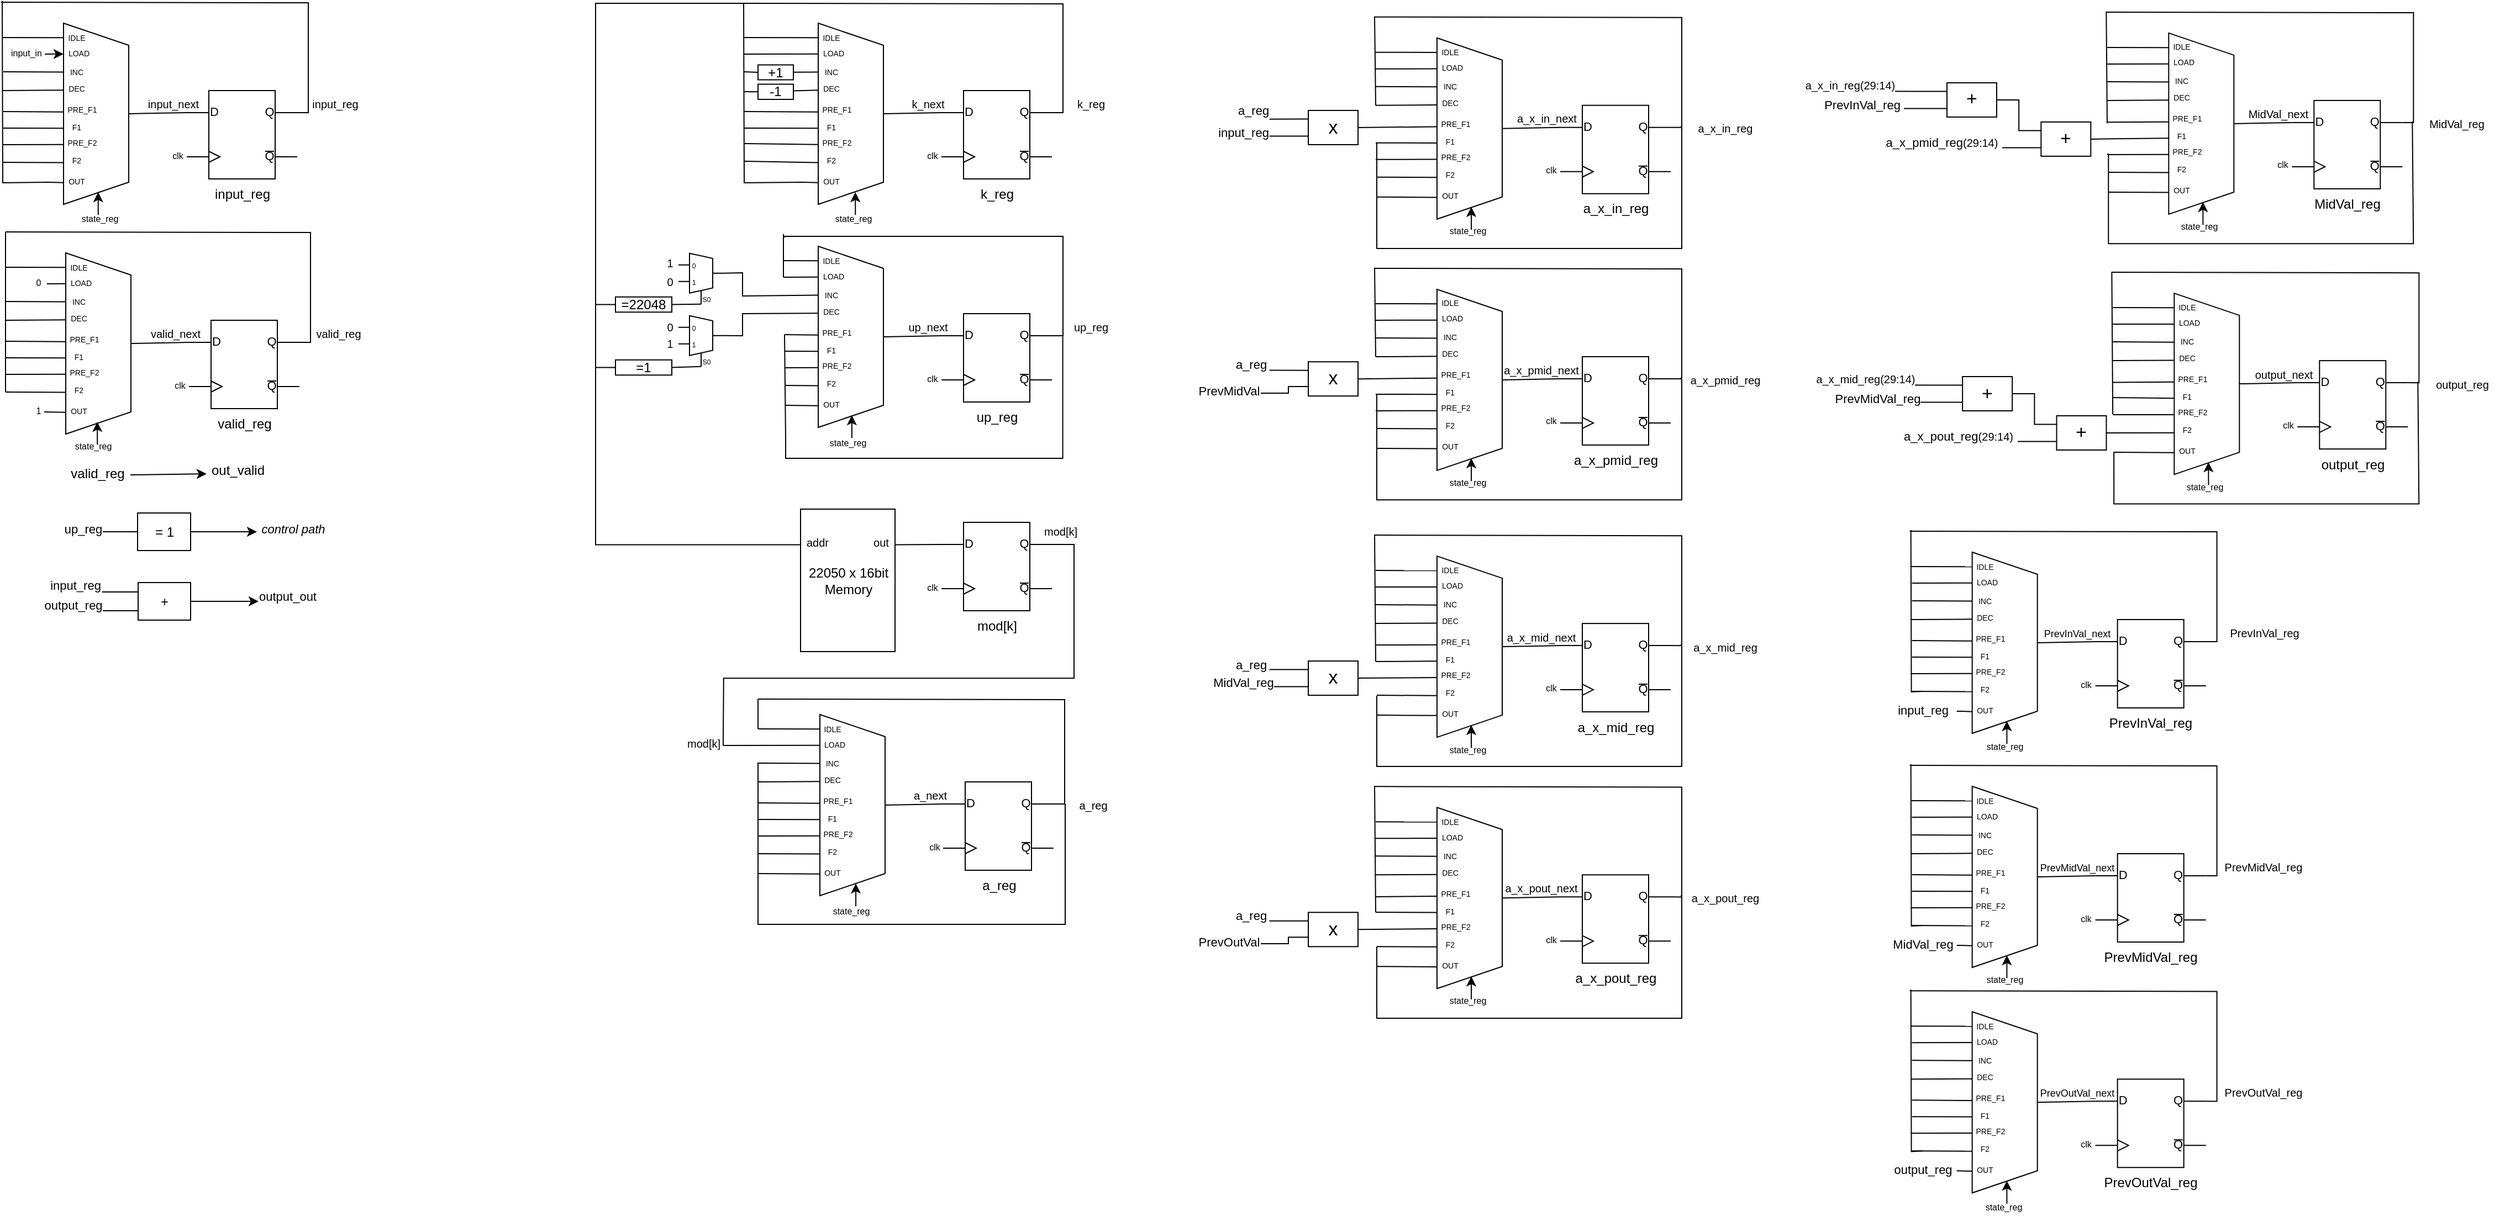 <mxfile version="24.7.17">
  <diagram name="Page-1" id="go7_Rq8Nc8p3-iyJEp39">
    <mxGraphModel dx="3969" dy="2082" grid="0" gridSize="10" guides="1" tooltips="1" connect="1" arrows="1" fold="1" page="0" pageScale="1" pageWidth="850" pageHeight="1100" math="0" shadow="0">
      <root>
        <mxCell id="0" />
        <mxCell id="1" parent="0" />
        <object label="input_reg" input_reg="" id="8HQOTH-PnYTMbdmL2jzo-1">
          <mxCell style="verticalLabelPosition=bottom;shadow=0;dashed=0;align=center;html=1;verticalAlign=top;shape=mxgraph.electrical.logic_gates.d_type_flip-flop;" vertex="1" parent="1">
            <mxGeometry x="-378" y="-30" width="100" height="80" as="geometry" />
          </mxCell>
        </object>
        <mxCell id="8HQOTH-PnYTMbdmL2jzo-219" style="edgeStyle=orthogonalEdgeStyle;rounded=0;orthogonalLoop=1;jettySize=auto;html=1;exitX=1;exitY=0.25;exitDx=0;exitDy=0;exitPerimeter=0;endArrow=none;endFill=0;" edge="1" parent="1" source="8HQOTH-PnYTMbdmL2jzo-31">
          <mxGeometry relative="1" as="geometry">
            <mxPoint x="107.429" y="563.286" as="targetPoint" />
          </mxGeometry>
        </mxCell>
        <object label="mod[k]" input_reg="" id="8HQOTH-PnYTMbdmL2jzo-31">
          <mxCell style="verticalLabelPosition=bottom;shadow=0;dashed=0;align=center;html=1;verticalAlign=top;shape=mxgraph.electrical.logic_gates.d_type_flip-flop;" vertex="1" parent="1">
            <mxGeometry x="305" y="361" width="100" height="80" as="geometry" />
          </mxCell>
        </object>
        <mxCell id="8HQOTH-PnYTMbdmL2jzo-34" value="" style="shape=trapezoid;perimeter=trapezoidPerimeter;whiteSpace=wrap;html=1;fixedSize=1;points=[[0.08,1,0,0,0],[0.17,1,0,0,0],[0.27,1,0,0,0],[0.37,1,0,0,0],[0.49,1,0,0,0],[0.5,0,0,0,0],[0.58,1,0,0,0],[0.67,1,0,0,0],[0.77,1,0,0,0],[0.88,1,0,0,0]];rotation=90;" vertex="1" parent="1">
          <mxGeometry x="-542" y="-38.5" width="164" height="59" as="geometry" />
        </mxCell>
        <mxCell id="8HQOTH-PnYTMbdmL2jzo-36" value="" style="endArrow=none;html=1;rounded=0;entryX=0.08;entryY=1;entryDx=0;entryDy=0;entryPerimeter=0;" edge="1" parent="1" target="8HQOTH-PnYTMbdmL2jzo-34">
          <mxGeometry width="50" height="50" relative="1" as="geometry">
            <mxPoint x="-545" y="-78" as="sourcePoint" />
            <mxPoint x="-507.5" y="-67" as="targetPoint" />
          </mxGeometry>
        </mxCell>
        <mxCell id="8HQOTH-PnYTMbdmL2jzo-37" value="IDLE" style="text;html=1;align=center;verticalAlign=middle;whiteSpace=wrap;rounded=0;fontSize=7;" vertex="1" parent="1">
          <mxGeometry x="-495.5" y="-87" width="35" height="19" as="geometry" />
        </mxCell>
        <mxCell id="8HQOTH-PnYTMbdmL2jzo-38" value="" style="endArrow=classic;html=1;rounded=0;entryX=0.17;entryY=1;entryDx=0;entryDy=0;entryPerimeter=0;endFill=1;" edge="1" parent="1" target="8HQOTH-PnYTMbdmL2jzo-34">
          <mxGeometry width="50" height="50" relative="1" as="geometry">
            <mxPoint x="-506.5" y="-63" as="sourcePoint" />
            <mxPoint x="-502.5" y="-55" as="targetPoint" />
          </mxGeometry>
        </mxCell>
        <mxCell id="8HQOTH-PnYTMbdmL2jzo-39" value="" style="endArrow=none;html=1;rounded=0;exitX=0.27;exitY=1;exitDx=0;exitDy=0;exitPerimeter=0;" edge="1" parent="1" source="8HQOTH-PnYTMbdmL2jzo-34">
          <mxGeometry width="50" height="50" relative="1" as="geometry">
            <mxPoint x="-482.5" y="-58" as="sourcePoint" />
            <mxPoint x="-544" y="-47" as="targetPoint" />
          </mxGeometry>
        </mxCell>
        <mxCell id="8HQOTH-PnYTMbdmL2jzo-40" value="" style="endArrow=none;html=1;rounded=0;exitX=0.37;exitY=1;exitDx=0;exitDy=0;exitPerimeter=0;" edge="1" parent="1" source="8HQOTH-PnYTMbdmL2jzo-34">
          <mxGeometry width="50" height="50" relative="1" as="geometry">
            <mxPoint x="-472.5" y="-48" as="sourcePoint" />
            <mxPoint x="-545" y="-30" as="targetPoint" />
          </mxGeometry>
        </mxCell>
        <mxCell id="8HQOTH-PnYTMbdmL2jzo-41" value="" style="endArrow=none;html=1;rounded=0;exitX=0.49;exitY=1;exitDx=0;exitDy=0;exitPerimeter=0;" edge="1" parent="1" source="8HQOTH-PnYTMbdmL2jzo-34">
          <mxGeometry width="50" height="50" relative="1" as="geometry">
            <mxPoint x="-462.5" y="-38" as="sourcePoint" />
            <mxPoint x="-544" y="-11" as="targetPoint" />
          </mxGeometry>
        </mxCell>
        <mxCell id="8HQOTH-PnYTMbdmL2jzo-42" value="" style="endArrow=none;html=1;rounded=0;exitX=0.58;exitY=1;exitDx=0;exitDy=0;exitPerimeter=0;" edge="1" parent="1" source="8HQOTH-PnYTMbdmL2jzo-34">
          <mxGeometry width="50" height="50" relative="1" as="geometry">
            <mxPoint x="-452.5" y="-28" as="sourcePoint" />
            <mxPoint x="-544" y="4" as="targetPoint" />
          </mxGeometry>
        </mxCell>
        <mxCell id="8HQOTH-PnYTMbdmL2jzo-43" value="" style="endArrow=none;html=1;rounded=0;exitX=0.67;exitY=1;exitDx=0;exitDy=0;exitPerimeter=0;" edge="1" parent="1" source="8HQOTH-PnYTMbdmL2jzo-34">
          <mxGeometry width="50" height="50" relative="1" as="geometry">
            <mxPoint x="-479.5" y="14" as="sourcePoint" />
            <mxPoint x="-545" y="19" as="targetPoint" />
          </mxGeometry>
        </mxCell>
        <mxCell id="8HQOTH-PnYTMbdmL2jzo-44" value="" style="endArrow=none;html=1;rounded=0;entryX=0.77;entryY=1;entryDx=0;entryDy=0;entryPerimeter=0;" edge="1" parent="1" target="8HQOTH-PnYTMbdmL2jzo-34">
          <mxGeometry width="50" height="50" relative="1" as="geometry">
            <mxPoint x="-544" y="35" as="sourcePoint" />
            <mxPoint x="-486.5" y="24" as="targetPoint" />
          </mxGeometry>
        </mxCell>
        <mxCell id="8HQOTH-PnYTMbdmL2jzo-45" value="" style="endArrow=none;html=1;rounded=0;entryX=0.88;entryY=1;entryDx=0;entryDy=0;entryPerimeter=0;" edge="1" parent="1" target="8HQOTH-PnYTMbdmL2jzo-34">
          <mxGeometry width="50" height="50" relative="1" as="geometry">
            <mxPoint x="-503.5" y="53" as="sourcePoint" />
            <mxPoint x="-476.5" y="34" as="targetPoint" />
          </mxGeometry>
        </mxCell>
        <mxCell id="8HQOTH-PnYTMbdmL2jzo-46" value="LOAD" style="text;html=1;align=center;verticalAlign=middle;whiteSpace=wrap;rounded=0;fontSize=7;" vertex="1" parent="1">
          <mxGeometry x="-493.5" y="-73" width="35" height="19" as="geometry" />
        </mxCell>
        <mxCell id="8HQOTH-PnYTMbdmL2jzo-47" value="INC" style="text;html=1;align=center;verticalAlign=middle;whiteSpace=wrap;rounded=0;fontSize=7;" vertex="1" parent="1">
          <mxGeometry x="-492.5" y="-54.5" width="29" height="16" as="geometry" />
        </mxCell>
        <mxCell id="8HQOTH-PnYTMbdmL2jzo-48" value="DEC" style="text;html=1;align=center;verticalAlign=middle;whiteSpace=wrap;rounded=0;fontSize=7;" vertex="1" parent="1">
          <mxGeometry x="-495.5" y="-41" width="35" height="19" as="geometry" />
        </mxCell>
        <mxCell id="8HQOTH-PnYTMbdmL2jzo-49" value="PRE_F1" style="text;html=1;align=center;verticalAlign=middle;whiteSpace=wrap;rounded=0;fontSize=7;" vertex="1" parent="1">
          <mxGeometry x="-490.5" y="-22" width="35" height="19" as="geometry" />
        </mxCell>
        <mxCell id="8HQOTH-PnYTMbdmL2jzo-50" value="F1" style="text;html=1;align=center;verticalAlign=middle;whiteSpace=wrap;rounded=0;fontSize=7;" vertex="1" parent="1">
          <mxGeometry x="-495.5" y="-6" width="35" height="19" as="geometry" />
        </mxCell>
        <mxCell id="8HQOTH-PnYTMbdmL2jzo-51" value="PRE_F2" style="text;html=1;align=center;verticalAlign=middle;whiteSpace=wrap;rounded=0;fontSize=7;" vertex="1" parent="1">
          <mxGeometry x="-490.5" y="8" width="35" height="19" as="geometry" />
        </mxCell>
        <mxCell id="8HQOTH-PnYTMbdmL2jzo-52" value="F2" style="text;html=1;align=center;verticalAlign=middle;whiteSpace=wrap;rounded=0;fontSize=7;" vertex="1" parent="1">
          <mxGeometry x="-495.5" y="24" width="35" height="19" as="geometry" />
        </mxCell>
        <mxCell id="8HQOTH-PnYTMbdmL2jzo-53" value="OUT" style="text;html=1;align=center;verticalAlign=middle;whiteSpace=wrap;rounded=0;fontSize=7;" vertex="1" parent="1">
          <mxGeometry x="-495.5" y="43" width="35" height="19" as="geometry" />
        </mxCell>
        <mxCell id="8HQOTH-PnYTMbdmL2jzo-55" value="" style="endArrow=none;html=1;rounded=0;exitX=0.5;exitY=0;exitDx=0;exitDy=0;exitPerimeter=0;entryX=0;entryY=0.25;entryDx=0;entryDy=0;entryPerimeter=0;" edge="1" parent="1" source="8HQOTH-PnYTMbdmL2jzo-34" target="8HQOTH-PnYTMbdmL2jzo-1">
          <mxGeometry width="50" height="50" relative="1" as="geometry">
            <mxPoint x="-407" y="-22" as="sourcePoint" />
            <mxPoint x="-357" y="-72" as="targetPoint" />
          </mxGeometry>
        </mxCell>
        <mxCell id="8HQOTH-PnYTMbdmL2jzo-57" value="&lt;font style=&quot;font-size: 8px;&quot;&gt;input_in&lt;/font&gt;" style="text;html=1;align=center;verticalAlign=middle;whiteSpace=wrap;rounded=0;" vertex="1" parent="1">
          <mxGeometry x="-538" y="-73" width="30" height="15" as="geometry" />
        </mxCell>
        <mxCell id="8HQOTH-PnYTMbdmL2jzo-58" value="&lt;font style=&quot;font-size: 10px;&quot;&gt;input_next&lt;/font&gt;" style="text;html=1;align=center;verticalAlign=middle;whiteSpace=wrap;rounded=0;" vertex="1" parent="1">
          <mxGeometry x="-420" y="-33" width="60" height="30" as="geometry" />
        </mxCell>
        <mxCell id="8HQOTH-PnYTMbdmL2jzo-59" value="&lt;font style=&quot;font-size: 8px;&quot;&gt;clk&lt;/font&gt;" style="text;html=1;align=center;verticalAlign=middle;whiteSpace=wrap;rounded=0;" vertex="1" parent="1">
          <mxGeometry x="-398" y="16" width="24" height="23" as="geometry" />
        </mxCell>
        <mxCell id="8HQOTH-PnYTMbdmL2jzo-63" value="" style="endArrow=none;html=1;rounded=0;edgeStyle=orthogonalEdgeStyle;endFill=0;entryX=1;entryY=0.25;entryDx=0;entryDy=0;entryPerimeter=0;" edge="1" parent="1" target="8HQOTH-PnYTMbdmL2jzo-1">
          <mxGeometry width="50" height="50" relative="1" as="geometry">
            <mxPoint x="-546" y="-110" as="sourcePoint" />
            <mxPoint x="-401" y="-179" as="targetPoint" />
          </mxGeometry>
        </mxCell>
        <mxCell id="8HQOTH-PnYTMbdmL2jzo-65" value="&lt;font style=&quot;font-size: 10px;&quot;&gt;input_reg&lt;/font&gt;" style="text;html=1;align=center;verticalAlign=middle;resizable=0;points=[];autosize=1;strokeColor=none;fillColor=none;" vertex="1" parent="1">
          <mxGeometry x="-274" y="-31" width="60" height="26" as="geometry" />
        </mxCell>
        <mxCell id="8HQOTH-PnYTMbdmL2jzo-67" value="" style="endArrow=none;html=1;rounded=0;endFill=0;edgeStyle=orthogonalEdgeStyle;" edge="1" parent="1">
          <mxGeometry width="50" height="50" relative="1" as="geometry">
            <mxPoint x="-503" y="53" as="sourcePoint" />
            <mxPoint x="-545" y="-111" as="targetPoint" />
          </mxGeometry>
        </mxCell>
        <object label="a_reg" input_reg="" id="8HQOTH-PnYTMbdmL2jzo-68">
          <mxCell style="verticalLabelPosition=bottom;shadow=0;dashed=0;align=center;html=1;verticalAlign=top;shape=mxgraph.electrical.logic_gates.d_type_flip-flop;" vertex="1" parent="1">
            <mxGeometry x="306.5" y="596" width="100" height="80" as="geometry" />
          </mxCell>
        </object>
        <mxCell id="8HQOTH-PnYTMbdmL2jzo-69" value="" style="shape=trapezoid;perimeter=trapezoidPerimeter;whiteSpace=wrap;html=1;fixedSize=1;points=[[0.08,1,0,0,0],[0.17,1,0,0,0],[0.27,1,0,0,0],[0.37,1,0,0,0],[0.49,1,0,0,0],[0.5,0,0,0,0],[0.58,1,0,0,0],[0.67,1,0,0,0],[0.77,1,0,0,0],[0.88,1,0,0,0]];rotation=90;" vertex="1" parent="1">
          <mxGeometry x="142.5" y="587.5" width="164" height="59" as="geometry" />
        </mxCell>
        <mxCell id="8HQOTH-PnYTMbdmL2jzo-70" value="" style="endArrow=none;html=1;rounded=0;entryX=0.08;entryY=1;entryDx=0;entryDy=0;entryPerimeter=0;" edge="1" parent="1" target="8HQOTH-PnYTMbdmL2jzo-69">
          <mxGeometry width="50" height="50" relative="1" as="geometry">
            <mxPoint x="139" y="548" as="sourcePoint" />
            <mxPoint x="177" y="559" as="targetPoint" />
          </mxGeometry>
        </mxCell>
        <mxCell id="8HQOTH-PnYTMbdmL2jzo-71" value="IDLE" style="text;html=1;align=center;verticalAlign=middle;whiteSpace=wrap;rounded=0;fontSize=7;" vertex="1" parent="1">
          <mxGeometry x="189" y="539" width="35" height="19" as="geometry" />
        </mxCell>
        <mxCell id="8HQOTH-PnYTMbdmL2jzo-72" value="" style="endArrow=none;html=1;rounded=0;entryX=0.17;entryY=1;entryDx=0;entryDy=0;entryPerimeter=0;" edge="1" parent="1" target="8HQOTH-PnYTMbdmL2jzo-69">
          <mxGeometry width="50" height="50" relative="1" as="geometry">
            <mxPoint x="108" y="563" as="sourcePoint" />
            <mxPoint x="182" y="571" as="targetPoint" />
          </mxGeometry>
        </mxCell>
        <mxCell id="8HQOTH-PnYTMbdmL2jzo-73" value="" style="endArrow=none;html=1;rounded=0;exitX=0.27;exitY=1;exitDx=0;exitDy=0;exitPerimeter=0;" edge="1" parent="1" source="8HQOTH-PnYTMbdmL2jzo-69">
          <mxGeometry width="50" height="50" relative="1" as="geometry">
            <mxPoint x="202" y="568" as="sourcePoint" />
            <mxPoint x="140.5" y="579" as="targetPoint" />
          </mxGeometry>
        </mxCell>
        <mxCell id="8HQOTH-PnYTMbdmL2jzo-74" value="" style="endArrow=none;html=1;rounded=0;exitX=0.37;exitY=1;exitDx=0;exitDy=0;exitPerimeter=0;" edge="1" parent="1" source="8HQOTH-PnYTMbdmL2jzo-69">
          <mxGeometry width="50" height="50" relative="1" as="geometry">
            <mxPoint x="212" y="578" as="sourcePoint" />
            <mxPoint x="139.5" y="596" as="targetPoint" />
          </mxGeometry>
        </mxCell>
        <mxCell id="8HQOTH-PnYTMbdmL2jzo-75" value="" style="endArrow=none;html=1;rounded=0;exitX=0.49;exitY=1;exitDx=0;exitDy=0;exitPerimeter=0;" edge="1" parent="1" source="8HQOTH-PnYTMbdmL2jzo-69">
          <mxGeometry width="50" height="50" relative="1" as="geometry">
            <mxPoint x="222" y="588" as="sourcePoint" />
            <mxPoint x="139" y="615" as="targetPoint" />
          </mxGeometry>
        </mxCell>
        <mxCell id="8HQOTH-PnYTMbdmL2jzo-76" value="" style="endArrow=none;html=1;rounded=0;exitX=0.58;exitY=1;exitDx=0;exitDy=0;exitPerimeter=0;" edge="1" parent="1" source="8HQOTH-PnYTMbdmL2jzo-69">
          <mxGeometry width="50" height="50" relative="1" as="geometry">
            <mxPoint x="232" y="598" as="sourcePoint" />
            <mxPoint x="139" y="630" as="targetPoint" />
          </mxGeometry>
        </mxCell>
        <mxCell id="8HQOTH-PnYTMbdmL2jzo-77" value="" style="endArrow=none;html=1;rounded=0;exitX=0.67;exitY=1;exitDx=0;exitDy=0;exitPerimeter=0;" edge="1" parent="1" source="8HQOTH-PnYTMbdmL2jzo-69">
          <mxGeometry width="50" height="50" relative="1" as="geometry">
            <mxPoint x="205" y="640" as="sourcePoint" />
            <mxPoint x="139.5" y="645" as="targetPoint" />
          </mxGeometry>
        </mxCell>
        <mxCell id="8HQOTH-PnYTMbdmL2jzo-78" value="" style="endArrow=none;html=1;rounded=0;entryX=0.77;entryY=1;entryDx=0;entryDy=0;entryPerimeter=0;" edge="1" parent="1" target="8HQOTH-PnYTMbdmL2jzo-69">
          <mxGeometry width="50" height="50" relative="1" as="geometry">
            <mxPoint x="139" y="661" as="sourcePoint" />
            <mxPoint x="198" y="650" as="targetPoint" />
          </mxGeometry>
        </mxCell>
        <mxCell id="8HQOTH-PnYTMbdmL2jzo-79" value="" style="endArrow=none;html=1;rounded=0;entryX=0.88;entryY=1;entryDx=0;entryDy=0;entryPerimeter=0;" edge="1" parent="1" target="8HQOTH-PnYTMbdmL2jzo-69">
          <mxGeometry width="50" height="50" relative="1" as="geometry">
            <mxPoint x="139" y="679" as="sourcePoint" />
            <mxPoint x="208" y="660" as="targetPoint" />
          </mxGeometry>
        </mxCell>
        <mxCell id="8HQOTH-PnYTMbdmL2jzo-80" value="LOAD" style="text;html=1;align=center;verticalAlign=middle;whiteSpace=wrap;rounded=0;fontSize=7;" vertex="1" parent="1">
          <mxGeometry x="191" y="553" width="35" height="19" as="geometry" />
        </mxCell>
        <mxCell id="8HQOTH-PnYTMbdmL2jzo-81" value="INC" style="text;html=1;align=center;verticalAlign=middle;whiteSpace=wrap;rounded=0;fontSize=7;" vertex="1" parent="1">
          <mxGeometry x="192" y="571.5" width="29" height="16" as="geometry" />
        </mxCell>
        <mxCell id="8HQOTH-PnYTMbdmL2jzo-82" value="DEC" style="text;html=1;align=center;verticalAlign=middle;whiteSpace=wrap;rounded=0;fontSize=7;" vertex="1" parent="1">
          <mxGeometry x="189" y="585" width="35" height="19" as="geometry" />
        </mxCell>
        <mxCell id="8HQOTH-PnYTMbdmL2jzo-83" value="PRE_F1" style="text;html=1;align=center;verticalAlign=middle;whiteSpace=wrap;rounded=0;fontSize=7;" vertex="1" parent="1">
          <mxGeometry x="194" y="604" width="35" height="19" as="geometry" />
        </mxCell>
        <mxCell id="8HQOTH-PnYTMbdmL2jzo-84" value="F1" style="text;html=1;align=center;verticalAlign=middle;whiteSpace=wrap;rounded=0;fontSize=7;" vertex="1" parent="1">
          <mxGeometry x="189" y="620" width="35" height="19" as="geometry" />
        </mxCell>
        <mxCell id="8HQOTH-PnYTMbdmL2jzo-85" value="PRE_F2" style="text;html=1;align=center;verticalAlign=middle;whiteSpace=wrap;rounded=0;fontSize=7;" vertex="1" parent="1">
          <mxGeometry x="194" y="634" width="35" height="19" as="geometry" />
        </mxCell>
        <mxCell id="8HQOTH-PnYTMbdmL2jzo-86" value="F2" style="text;html=1;align=center;verticalAlign=middle;whiteSpace=wrap;rounded=0;fontSize=7;" vertex="1" parent="1">
          <mxGeometry x="189" y="650" width="35" height="19" as="geometry" />
        </mxCell>
        <mxCell id="8HQOTH-PnYTMbdmL2jzo-87" value="OUT" style="text;html=1;align=center;verticalAlign=middle;whiteSpace=wrap;rounded=0;fontSize=7;" vertex="1" parent="1">
          <mxGeometry x="189" y="669" width="35" height="19" as="geometry" />
        </mxCell>
        <mxCell id="8HQOTH-PnYTMbdmL2jzo-88" value="" style="endArrow=none;html=1;rounded=0;exitX=0.5;exitY=0;exitDx=0;exitDy=0;exitPerimeter=0;entryX=0;entryY=0.25;entryDx=0;entryDy=0;entryPerimeter=0;" edge="1" parent="1" source="8HQOTH-PnYTMbdmL2jzo-69" target="8HQOTH-PnYTMbdmL2jzo-68">
          <mxGeometry width="50" height="50" relative="1" as="geometry">
            <mxPoint x="277.5" y="604" as="sourcePoint" />
            <mxPoint x="327.5" y="554" as="targetPoint" />
          </mxGeometry>
        </mxCell>
        <mxCell id="8HQOTH-PnYTMbdmL2jzo-89" value="&lt;font style=&quot;font-size: 10px;&quot;&gt;mod[k]&lt;/font&gt;" style="text;html=1;align=center;verticalAlign=middle;whiteSpace=wrap;rounded=0;" vertex="1" parent="1">
          <mxGeometry x="398" y="361" width="30" height="15" as="geometry" />
        </mxCell>
        <mxCell id="8HQOTH-PnYTMbdmL2jzo-90" value="&lt;font style=&quot;font-size: 10px;&quot;&gt;a_next&lt;/font&gt;" style="text;html=1;align=center;verticalAlign=middle;whiteSpace=wrap;rounded=0;" vertex="1" parent="1">
          <mxGeometry x="264.5" y="593" width="60" height="30" as="geometry" />
        </mxCell>
        <mxCell id="8HQOTH-PnYTMbdmL2jzo-91" value="&lt;font style=&quot;font-size: 8px;&quot;&gt;clk&lt;/font&gt;" style="text;html=1;align=center;verticalAlign=middle;whiteSpace=wrap;rounded=0;" vertex="1" parent="1">
          <mxGeometry x="286.5" y="642" width="24" height="23" as="geometry" />
        </mxCell>
        <mxCell id="8HQOTH-PnYTMbdmL2jzo-92" value="" style="endArrow=none;html=1;rounded=0;edgeStyle=orthogonalEdgeStyle;endFill=0;entryX=1;entryY=0.25;entryDx=0;entryDy=0;entryPerimeter=0;" edge="1" parent="1" target="8HQOTH-PnYTMbdmL2jzo-68">
          <mxGeometry width="50" height="50" relative="1" as="geometry">
            <mxPoint x="139" y="521" as="sourcePoint" />
            <mxPoint x="283.5" y="447" as="targetPoint" />
          </mxGeometry>
        </mxCell>
        <mxCell id="8HQOTH-PnYTMbdmL2jzo-93" value="&lt;font style=&quot;font-size: 10px;&quot;&gt;a_reg&lt;/font&gt;" style="text;html=1;align=center;verticalAlign=middle;resizable=0;points=[];autosize=1;strokeColor=none;fillColor=none;" vertex="1" parent="1">
          <mxGeometry x="420" y="604" width="44" height="26" as="geometry" />
        </mxCell>
        <object label="valid_reg" input_reg="" id="8HQOTH-PnYTMbdmL2jzo-95">
          <mxCell style="verticalLabelPosition=bottom;shadow=0;dashed=0;align=center;html=1;verticalAlign=top;shape=mxgraph.electrical.logic_gates.d_type_flip-flop;" vertex="1" parent="1">
            <mxGeometry x="-376" y="178" width="100" height="80" as="geometry" />
          </mxCell>
        </object>
        <mxCell id="8HQOTH-PnYTMbdmL2jzo-96" value="" style="shape=trapezoid;perimeter=trapezoidPerimeter;whiteSpace=wrap;html=1;fixedSize=1;points=[[0.08,1,0,0,0],[0.17,1,0,0,0],[0.27,1,0,0,0],[0.37,1,0,0,0],[0.49,1,0,0,0],[0.5,0,0,0,0],[0.58,1,0,0,0],[0.67,1,0,0,0],[0.77,1,0,0,0],[0.88,1,0,0,0]];rotation=90;" vertex="1" parent="1">
          <mxGeometry x="-540" y="169.5" width="164" height="59" as="geometry" />
        </mxCell>
        <mxCell id="8HQOTH-PnYTMbdmL2jzo-97" value="" style="endArrow=none;html=1;rounded=0;entryX=0.08;entryY=1;entryDx=0;entryDy=0;entryPerimeter=0;" edge="1" parent="1" target="8HQOTH-PnYTMbdmL2jzo-96">
          <mxGeometry width="50" height="50" relative="1" as="geometry">
            <mxPoint x="-542" y="130" as="sourcePoint" />
            <mxPoint x="-505.5" y="141" as="targetPoint" />
          </mxGeometry>
        </mxCell>
        <mxCell id="8HQOTH-PnYTMbdmL2jzo-98" value="IDLE" style="text;html=1;align=center;verticalAlign=middle;whiteSpace=wrap;rounded=0;fontSize=7;" vertex="1" parent="1">
          <mxGeometry x="-493.5" y="121" width="35" height="19" as="geometry" />
        </mxCell>
        <mxCell id="8HQOTH-PnYTMbdmL2jzo-99" value="" style="endArrow=none;html=1;rounded=0;entryX=0.17;entryY=1;entryDx=0;entryDy=0;entryPerimeter=0;" edge="1" parent="1" target="8HQOTH-PnYTMbdmL2jzo-96">
          <mxGeometry width="50" height="50" relative="1" as="geometry">
            <mxPoint x="-504.5" y="145" as="sourcePoint" />
            <mxPoint x="-500.5" y="153" as="targetPoint" />
          </mxGeometry>
        </mxCell>
        <mxCell id="8HQOTH-PnYTMbdmL2jzo-100" value="" style="endArrow=none;html=1;rounded=0;exitX=0.27;exitY=1;exitDx=0;exitDy=0;exitPerimeter=0;" edge="1" parent="1" source="8HQOTH-PnYTMbdmL2jzo-96">
          <mxGeometry width="50" height="50" relative="1" as="geometry">
            <mxPoint x="-480.5" y="150" as="sourcePoint" />
            <mxPoint x="-542" y="161" as="targetPoint" />
          </mxGeometry>
        </mxCell>
        <mxCell id="8HQOTH-PnYTMbdmL2jzo-101" value="" style="endArrow=none;html=1;rounded=0;exitX=0.37;exitY=1;exitDx=0;exitDy=0;exitPerimeter=0;" edge="1" parent="1" source="8HQOTH-PnYTMbdmL2jzo-96">
          <mxGeometry width="50" height="50" relative="1" as="geometry">
            <mxPoint x="-470.5" y="160" as="sourcePoint" />
            <mxPoint x="-542" y="178" as="targetPoint" />
          </mxGeometry>
        </mxCell>
        <mxCell id="8HQOTH-PnYTMbdmL2jzo-102" value="" style="endArrow=none;html=1;rounded=0;exitX=0.49;exitY=1;exitDx=0;exitDy=0;exitPerimeter=0;" edge="1" parent="1" source="8HQOTH-PnYTMbdmL2jzo-96">
          <mxGeometry width="50" height="50" relative="1" as="geometry">
            <mxPoint x="-460.5" y="170" as="sourcePoint" />
            <mxPoint x="-542" y="197" as="targetPoint" />
          </mxGeometry>
        </mxCell>
        <mxCell id="8HQOTH-PnYTMbdmL2jzo-103" value="" style="endArrow=none;html=1;rounded=0;exitX=0.58;exitY=1;exitDx=0;exitDy=0;exitPerimeter=0;" edge="1" parent="1" source="8HQOTH-PnYTMbdmL2jzo-96">
          <mxGeometry width="50" height="50" relative="1" as="geometry">
            <mxPoint x="-450.5" y="180" as="sourcePoint" />
            <mxPoint x="-542" y="212" as="targetPoint" />
          </mxGeometry>
        </mxCell>
        <mxCell id="8HQOTH-PnYTMbdmL2jzo-104" value="" style="endArrow=none;html=1;rounded=0;exitX=0.67;exitY=1;exitDx=0;exitDy=0;exitPerimeter=0;" edge="1" parent="1" source="8HQOTH-PnYTMbdmL2jzo-96">
          <mxGeometry width="50" height="50" relative="1" as="geometry">
            <mxPoint x="-477.5" y="222" as="sourcePoint" />
            <mxPoint x="-542" y="227" as="targetPoint" />
          </mxGeometry>
        </mxCell>
        <mxCell id="8HQOTH-PnYTMbdmL2jzo-105" value="" style="endArrow=none;html=1;rounded=0;entryX=0.77;entryY=1;entryDx=0;entryDy=0;entryPerimeter=0;" edge="1" parent="1" target="8HQOTH-PnYTMbdmL2jzo-96">
          <mxGeometry width="50" height="50" relative="1" as="geometry">
            <mxPoint x="-542" y="243" as="sourcePoint" />
            <mxPoint x="-484.5" y="232" as="targetPoint" />
          </mxGeometry>
        </mxCell>
        <mxCell id="8HQOTH-PnYTMbdmL2jzo-106" value="" style="endArrow=none;html=1;rounded=0;entryX=0.88;entryY=1;entryDx=0;entryDy=0;entryPerimeter=0;" edge="1" parent="1" target="8HQOTH-PnYTMbdmL2jzo-96">
          <mxGeometry width="50" height="50" relative="1" as="geometry">
            <mxPoint x="-507" y="261" as="sourcePoint" />
            <mxPoint x="-474.5" y="242" as="targetPoint" />
          </mxGeometry>
        </mxCell>
        <mxCell id="8HQOTH-PnYTMbdmL2jzo-107" value="LOAD" style="text;html=1;align=center;verticalAlign=middle;whiteSpace=wrap;rounded=0;fontSize=7;" vertex="1" parent="1">
          <mxGeometry x="-491.5" y="135" width="35" height="19" as="geometry" />
        </mxCell>
        <mxCell id="8HQOTH-PnYTMbdmL2jzo-108" value="INC" style="text;html=1;align=center;verticalAlign=middle;whiteSpace=wrap;rounded=0;fontSize=7;" vertex="1" parent="1">
          <mxGeometry x="-490.5" y="153.5" width="29" height="16" as="geometry" />
        </mxCell>
        <mxCell id="8HQOTH-PnYTMbdmL2jzo-109" value="DEC" style="text;html=1;align=center;verticalAlign=middle;whiteSpace=wrap;rounded=0;fontSize=7;" vertex="1" parent="1">
          <mxGeometry x="-493.5" y="167" width="35" height="19" as="geometry" />
        </mxCell>
        <mxCell id="8HQOTH-PnYTMbdmL2jzo-110" value="PRE_F1" style="text;html=1;align=center;verticalAlign=middle;whiteSpace=wrap;rounded=0;fontSize=7;" vertex="1" parent="1">
          <mxGeometry x="-488.5" y="186" width="35" height="19" as="geometry" />
        </mxCell>
        <mxCell id="8HQOTH-PnYTMbdmL2jzo-111" value="F1" style="text;html=1;align=center;verticalAlign=middle;whiteSpace=wrap;rounded=0;fontSize=7;" vertex="1" parent="1">
          <mxGeometry x="-493.5" y="202" width="35" height="19" as="geometry" />
        </mxCell>
        <mxCell id="8HQOTH-PnYTMbdmL2jzo-112" value="PRE_F2" style="text;html=1;align=center;verticalAlign=middle;whiteSpace=wrap;rounded=0;fontSize=7;" vertex="1" parent="1">
          <mxGeometry x="-488.5" y="216" width="35" height="19" as="geometry" />
        </mxCell>
        <mxCell id="8HQOTH-PnYTMbdmL2jzo-113" value="F2" style="text;html=1;align=center;verticalAlign=middle;whiteSpace=wrap;rounded=0;fontSize=7;" vertex="1" parent="1">
          <mxGeometry x="-493.5" y="232" width="35" height="19" as="geometry" />
        </mxCell>
        <mxCell id="8HQOTH-PnYTMbdmL2jzo-114" value="OUT" style="text;html=1;align=center;verticalAlign=middle;whiteSpace=wrap;rounded=0;fontSize=7;" vertex="1" parent="1">
          <mxGeometry x="-493.5" y="251" width="35" height="19" as="geometry" />
        </mxCell>
        <mxCell id="8HQOTH-PnYTMbdmL2jzo-115" value="" style="endArrow=none;html=1;rounded=0;exitX=0.5;exitY=0;exitDx=0;exitDy=0;exitPerimeter=0;entryX=0;entryY=0.25;entryDx=0;entryDy=0;entryPerimeter=0;" edge="1" parent="1" source="8HQOTH-PnYTMbdmL2jzo-96" target="8HQOTH-PnYTMbdmL2jzo-95">
          <mxGeometry width="50" height="50" relative="1" as="geometry">
            <mxPoint x="-405" y="186" as="sourcePoint" />
            <mxPoint x="-355" y="136" as="targetPoint" />
          </mxGeometry>
        </mxCell>
        <mxCell id="8HQOTH-PnYTMbdmL2jzo-116" value="&lt;font style=&quot;font-size: 8px;&quot;&gt;0&lt;/font&gt;" style="text;html=1;align=center;verticalAlign=middle;whiteSpace=wrap;rounded=0;" vertex="1" parent="1">
          <mxGeometry x="-527" y="135" width="30" height="15" as="geometry" />
        </mxCell>
        <mxCell id="8HQOTH-PnYTMbdmL2jzo-117" value="&lt;font style=&quot;font-size: 10px;&quot;&gt;valid_next&lt;/font&gt;" style="text;html=1;align=center;verticalAlign=middle;whiteSpace=wrap;rounded=0;" vertex="1" parent="1">
          <mxGeometry x="-418" y="175" width="60" height="30" as="geometry" />
        </mxCell>
        <mxCell id="8HQOTH-PnYTMbdmL2jzo-118" value="&lt;font style=&quot;font-size: 8px;&quot;&gt;clk&lt;/font&gt;" style="text;html=1;align=center;verticalAlign=middle;whiteSpace=wrap;rounded=0;" vertex="1" parent="1">
          <mxGeometry x="-396" y="224" width="24" height="23" as="geometry" />
        </mxCell>
        <mxCell id="8HQOTH-PnYTMbdmL2jzo-119" value="" style="endArrow=none;html=1;rounded=0;edgeStyle=orthogonalEdgeStyle;endFill=0;entryX=1;entryY=0.25;entryDx=0;entryDy=0;entryPerimeter=0;" edge="1" parent="1" target="8HQOTH-PnYTMbdmL2jzo-95">
          <mxGeometry width="50" height="50" relative="1" as="geometry">
            <mxPoint x="-542" y="98" as="sourcePoint" />
            <mxPoint x="-399" y="29" as="targetPoint" />
          </mxGeometry>
        </mxCell>
        <mxCell id="8HQOTH-PnYTMbdmL2jzo-120" value="&lt;font style=&quot;font-size: 10px;&quot;&gt;valid_reg&lt;/font&gt;" style="text;html=1;align=center;verticalAlign=middle;resizable=0;points=[];autosize=1;strokeColor=none;fillColor=none;" vertex="1" parent="1">
          <mxGeometry x="-271" y="177" width="59" height="26" as="geometry" />
        </mxCell>
        <mxCell id="8HQOTH-PnYTMbdmL2jzo-122" value="&lt;font style=&quot;font-size: 8px;&quot;&gt;1&lt;/font&gt;" style="text;html=1;align=center;verticalAlign=middle;whiteSpace=wrap;rounded=0;" vertex="1" parent="1">
          <mxGeometry x="-527" y="251" width="30" height="15" as="geometry" />
        </mxCell>
        <mxCell id="8HQOTH-PnYTMbdmL2jzo-123" value="" style="endArrow=none;html=1;rounded=0;" edge="1" parent="1">
          <mxGeometry width="50" height="50" relative="1" as="geometry">
            <mxPoint x="-542" y="243" as="sourcePoint" />
            <mxPoint x="-542" y="98" as="targetPoint" />
          </mxGeometry>
        </mxCell>
        <object label="k_reg" input_reg="" id="8HQOTH-PnYTMbdmL2jzo-125">
          <mxCell style="verticalLabelPosition=bottom;shadow=0;dashed=0;align=center;html=1;verticalAlign=top;shape=mxgraph.electrical.logic_gates.d_type_flip-flop;" vertex="1" parent="1">
            <mxGeometry x="305" y="-30" width="100" height="80" as="geometry" />
          </mxCell>
        </object>
        <mxCell id="8HQOTH-PnYTMbdmL2jzo-126" value="" style="shape=trapezoid;perimeter=trapezoidPerimeter;whiteSpace=wrap;html=1;fixedSize=1;points=[[0.08,1,0,0,0],[0.17,1,0,0,0],[0.27,1,0,0,0],[0.37,1,0,0,0],[0.49,1,0,0,0],[0.5,0,0,0,0],[0.58,1,0,0,0],[0.67,1,0,0,0],[0.77,1,0,0,0],[0.88,1,0,0,0]];rotation=90;" vertex="1" parent="1">
          <mxGeometry x="141" y="-38.5" width="164" height="59" as="geometry" />
        </mxCell>
        <mxCell id="8HQOTH-PnYTMbdmL2jzo-127" value="" style="endArrow=none;html=1;rounded=0;entryX=0.08;entryY=1;entryDx=0;entryDy=0;entryPerimeter=0;" edge="1" parent="1" target="8HQOTH-PnYTMbdmL2jzo-126">
          <mxGeometry width="50" height="50" relative="1" as="geometry">
            <mxPoint x="126" y="-78" as="sourcePoint" />
            <mxPoint x="175.5" y="-67" as="targetPoint" />
          </mxGeometry>
        </mxCell>
        <mxCell id="8HQOTH-PnYTMbdmL2jzo-128" value="IDLE" style="text;html=1;align=center;verticalAlign=middle;whiteSpace=wrap;rounded=0;fontSize=7;" vertex="1" parent="1">
          <mxGeometry x="187.5" y="-87" width="35" height="19" as="geometry" />
        </mxCell>
        <mxCell id="8HQOTH-PnYTMbdmL2jzo-129" value="" style="endArrow=none;html=1;rounded=0;entryX=0.17;entryY=1;entryDx=0;entryDy=0;entryPerimeter=0;" edge="1" parent="1" target="8HQOTH-PnYTMbdmL2jzo-126">
          <mxGeometry width="50" height="50" relative="1" as="geometry">
            <mxPoint x="126" y="-63" as="sourcePoint" />
            <mxPoint x="180.5" y="-55" as="targetPoint" />
          </mxGeometry>
        </mxCell>
        <mxCell id="8HQOTH-PnYTMbdmL2jzo-130" value="" style="endArrow=none;html=1;rounded=0;exitX=0.27;exitY=1;exitDx=0;exitDy=0;exitPerimeter=0;" edge="1" parent="1" source="8HQOTH-PnYTMbdmL2jzo-126" target="8HQOTH-PnYTMbdmL2jzo-152">
          <mxGeometry width="50" height="50" relative="1" as="geometry">
            <mxPoint x="200.5" y="-58" as="sourcePoint" />
            <mxPoint x="155" y="-47" as="targetPoint" />
          </mxGeometry>
        </mxCell>
        <mxCell id="8HQOTH-PnYTMbdmL2jzo-131" value="" style="endArrow=none;html=1;rounded=0;exitX=0.37;exitY=1;exitDx=0;exitDy=0;exitPerimeter=0;entryX=1;entryY=0.436;entryDx=0;entryDy=0;entryPerimeter=0;" edge="1" parent="1" source="8HQOTH-PnYTMbdmL2jzo-126" target="8HQOTH-PnYTMbdmL2jzo-154">
          <mxGeometry width="50" height="50" relative="1" as="geometry">
            <mxPoint x="210.5" y="-48" as="sourcePoint" />
            <mxPoint x="118" y="-20.521" as="targetPoint" />
          </mxGeometry>
        </mxCell>
        <mxCell id="8HQOTH-PnYTMbdmL2jzo-132" value="" style="endArrow=none;html=1;rounded=0;exitX=0.49;exitY=1;exitDx=0;exitDy=0;exitPerimeter=0;" edge="1" parent="1" source="8HQOTH-PnYTMbdmL2jzo-126">
          <mxGeometry width="50" height="50" relative="1" as="geometry">
            <mxPoint x="220.5" y="-38" as="sourcePoint" />
            <mxPoint x="126" y="-11" as="targetPoint" />
          </mxGeometry>
        </mxCell>
        <mxCell id="8HQOTH-PnYTMbdmL2jzo-133" value="" style="endArrow=none;html=1;rounded=0;exitX=0.58;exitY=1;exitDx=0;exitDy=0;exitPerimeter=0;" edge="1" parent="1" source="8HQOTH-PnYTMbdmL2jzo-126">
          <mxGeometry width="50" height="50" relative="1" as="geometry">
            <mxPoint x="230.5" y="-28" as="sourcePoint" />
            <mxPoint x="126" y="4" as="targetPoint" />
          </mxGeometry>
        </mxCell>
        <mxCell id="8HQOTH-PnYTMbdmL2jzo-134" value="" style="endArrow=none;html=1;rounded=0;exitX=0.67;exitY=1;exitDx=0;exitDy=0;exitPerimeter=0;" edge="1" parent="1" source="8HQOTH-PnYTMbdmL2jzo-126">
          <mxGeometry width="50" height="50" relative="1" as="geometry">
            <mxPoint x="203.5" y="14" as="sourcePoint" />
            <mxPoint x="127" y="18" as="targetPoint" />
          </mxGeometry>
        </mxCell>
        <mxCell id="8HQOTH-PnYTMbdmL2jzo-135" value="" style="endArrow=none;html=1;rounded=0;entryX=0.77;entryY=1;entryDx=0;entryDy=0;entryPerimeter=0;" edge="1" parent="1" target="8HQOTH-PnYTMbdmL2jzo-126">
          <mxGeometry width="50" height="50" relative="1" as="geometry">
            <mxPoint x="127" y="34" as="sourcePoint" />
            <mxPoint x="196.5" y="24" as="targetPoint" />
          </mxGeometry>
        </mxCell>
        <mxCell id="8HQOTH-PnYTMbdmL2jzo-136" value="" style="endArrow=none;html=1;rounded=0;entryX=0.88;entryY=1;entryDx=0;entryDy=0;entryPerimeter=0;" edge="1" parent="1" target="8HQOTH-PnYTMbdmL2jzo-126">
          <mxGeometry width="50" height="50" relative="1" as="geometry">
            <mxPoint x="179.5" y="53" as="sourcePoint" />
            <mxPoint x="206.5" y="34" as="targetPoint" />
          </mxGeometry>
        </mxCell>
        <mxCell id="8HQOTH-PnYTMbdmL2jzo-137" value="LOAD" style="text;html=1;align=center;verticalAlign=middle;whiteSpace=wrap;rounded=0;fontSize=7;" vertex="1" parent="1">
          <mxGeometry x="189.5" y="-73" width="35" height="19" as="geometry" />
        </mxCell>
        <mxCell id="8HQOTH-PnYTMbdmL2jzo-138" value="INC" style="text;html=1;align=center;verticalAlign=middle;whiteSpace=wrap;rounded=0;fontSize=7;" vertex="1" parent="1">
          <mxGeometry x="190.5" y="-54.5" width="29" height="16" as="geometry" />
        </mxCell>
        <mxCell id="8HQOTH-PnYTMbdmL2jzo-139" value="DEC" style="text;html=1;align=center;verticalAlign=middle;whiteSpace=wrap;rounded=0;fontSize=7;" vertex="1" parent="1">
          <mxGeometry x="187.5" y="-41" width="35" height="19" as="geometry" />
        </mxCell>
        <mxCell id="8HQOTH-PnYTMbdmL2jzo-140" value="PRE_F1" style="text;html=1;align=center;verticalAlign=middle;whiteSpace=wrap;rounded=0;fontSize=7;" vertex="1" parent="1">
          <mxGeometry x="192.5" y="-22" width="35" height="19" as="geometry" />
        </mxCell>
        <mxCell id="8HQOTH-PnYTMbdmL2jzo-141" value="F1" style="text;html=1;align=center;verticalAlign=middle;whiteSpace=wrap;rounded=0;fontSize=7;" vertex="1" parent="1">
          <mxGeometry x="187.5" y="-6" width="35" height="19" as="geometry" />
        </mxCell>
        <mxCell id="8HQOTH-PnYTMbdmL2jzo-142" value="PRE_F2" style="text;html=1;align=center;verticalAlign=middle;whiteSpace=wrap;rounded=0;fontSize=7;" vertex="1" parent="1">
          <mxGeometry x="192.5" y="8" width="35" height="19" as="geometry" />
        </mxCell>
        <mxCell id="8HQOTH-PnYTMbdmL2jzo-143" value="F2" style="text;html=1;align=center;verticalAlign=middle;whiteSpace=wrap;rounded=0;fontSize=7;" vertex="1" parent="1">
          <mxGeometry x="187.5" y="24" width="35" height="19" as="geometry" />
        </mxCell>
        <mxCell id="8HQOTH-PnYTMbdmL2jzo-144" value="OUT" style="text;html=1;align=center;verticalAlign=middle;whiteSpace=wrap;rounded=0;fontSize=7;" vertex="1" parent="1">
          <mxGeometry x="187.5" y="43" width="35" height="19" as="geometry" />
        </mxCell>
        <mxCell id="8HQOTH-PnYTMbdmL2jzo-145" value="" style="endArrow=none;html=1;rounded=0;exitX=0.5;exitY=0;exitDx=0;exitDy=0;exitPerimeter=0;entryX=0;entryY=0.25;entryDx=0;entryDy=0;entryPerimeter=0;" edge="1" parent="1" source="8HQOTH-PnYTMbdmL2jzo-126" target="8HQOTH-PnYTMbdmL2jzo-125">
          <mxGeometry width="50" height="50" relative="1" as="geometry">
            <mxPoint x="276" y="-22" as="sourcePoint" />
            <mxPoint x="326" y="-72" as="targetPoint" />
          </mxGeometry>
        </mxCell>
        <mxCell id="8HQOTH-PnYTMbdmL2jzo-147" value="&lt;font style=&quot;font-size: 10px;&quot;&gt;k_next&lt;/font&gt;" style="text;html=1;align=center;verticalAlign=middle;whiteSpace=wrap;rounded=0;" vertex="1" parent="1">
          <mxGeometry x="263" y="-33" width="60" height="30" as="geometry" />
        </mxCell>
        <mxCell id="8HQOTH-PnYTMbdmL2jzo-148" value="&lt;font style=&quot;font-size: 8px;&quot;&gt;clk&lt;/font&gt;" style="text;html=1;align=center;verticalAlign=middle;whiteSpace=wrap;rounded=0;" vertex="1" parent="1">
          <mxGeometry x="285" y="16" width="24" height="23" as="geometry" />
        </mxCell>
        <mxCell id="8HQOTH-PnYTMbdmL2jzo-149" value="" style="endArrow=none;html=1;rounded=0;edgeStyle=orthogonalEdgeStyle;endFill=0;entryX=1;entryY=0.25;entryDx=0;entryDy=0;entryPerimeter=0;" edge="1" parent="1" target="8HQOTH-PnYTMbdmL2jzo-125">
          <mxGeometry width="50" height="50" relative="1" as="geometry">
            <mxPoint x="126" y="-109" as="sourcePoint" />
            <mxPoint x="282" y="-179" as="targetPoint" />
          </mxGeometry>
        </mxCell>
        <mxCell id="8HQOTH-PnYTMbdmL2jzo-150" value="&lt;font style=&quot;font-size: 10px;&quot;&gt;k_reg&lt;/font&gt;" style="text;html=1;align=center;verticalAlign=middle;resizable=0;points=[];autosize=1;strokeColor=none;fillColor=none;" vertex="1" parent="1">
          <mxGeometry x="418" y="-31" width="43" height="26" as="geometry" />
        </mxCell>
        <mxCell id="8HQOTH-PnYTMbdmL2jzo-152" value="+1" style="rounded=0;whiteSpace=wrap;html=1;" vertex="1" parent="1">
          <mxGeometry x="139" y="-53.25" width="32" height="13.5" as="geometry" />
        </mxCell>
        <mxCell id="8HQOTH-PnYTMbdmL2jzo-154" value="-1" style="rounded=0;whiteSpace=wrap;html=1;" vertex="1" parent="1">
          <mxGeometry x="139" y="-35.75" width="32" height="13.75" as="geometry" />
        </mxCell>
        <mxCell id="8HQOTH-PnYTMbdmL2jzo-157" value="" style="endArrow=none;html=1;rounded=0;edgeStyle=orthogonalEdgeStyle;endFill=0;" edge="1" parent="1">
          <mxGeometry width="50" height="50" relative="1" as="geometry">
            <mxPoint x="180" y="53" as="sourcePoint" />
            <mxPoint x="126" y="-109" as="targetPoint" />
          </mxGeometry>
        </mxCell>
        <mxCell id="8HQOTH-PnYTMbdmL2jzo-158" value="" style="endArrow=none;html=1;rounded=0;entryX=0;entryY=0.5;entryDx=0;entryDy=0;" edge="1" parent="1" target="8HQOTH-PnYTMbdmL2jzo-152">
          <mxGeometry width="50" height="50" relative="1" as="geometry">
            <mxPoint x="126" y="-47" as="sourcePoint" />
            <mxPoint x="101" y="-56.5" as="targetPoint" />
          </mxGeometry>
        </mxCell>
        <mxCell id="8HQOTH-PnYTMbdmL2jzo-159" value="" style="endArrow=none;html=1;rounded=0;entryX=0;entryY=0.5;entryDx=0;entryDy=0;" edge="1" parent="1" target="8HQOTH-PnYTMbdmL2jzo-154">
          <mxGeometry width="50" height="50" relative="1" as="geometry">
            <mxPoint x="126" y="-29" as="sourcePoint" />
            <mxPoint x="128" y="-56" as="targetPoint" />
          </mxGeometry>
        </mxCell>
        <object label="up_reg" input_reg="" id="8HQOTH-PnYTMbdmL2jzo-160">
          <mxCell style="verticalLabelPosition=bottom;shadow=0;dashed=0;align=center;html=1;verticalAlign=top;shape=mxgraph.electrical.logic_gates.d_type_flip-flop;" vertex="1" parent="1">
            <mxGeometry x="305" y="172" width="100" height="80" as="geometry" />
          </mxCell>
        </object>
        <mxCell id="8HQOTH-PnYTMbdmL2jzo-161" value="" style="shape=trapezoid;perimeter=trapezoidPerimeter;whiteSpace=wrap;html=1;fixedSize=1;points=[[0.08,1,0,0,0],[0.17,1,0,0,0],[0.27,1,0,0,0],[0.37,1,0,0,0],[0.49,1,0,0,0],[0.5,0,0,0,0],[0.58,1,0,0,0],[0.67,1,0,0,0],[0.77,1,0,0,0],[0.88,1,0,0,0]];rotation=90;" vertex="1" parent="1">
          <mxGeometry x="141" y="163.5" width="164" height="59" as="geometry" />
        </mxCell>
        <mxCell id="8HQOTH-PnYTMbdmL2jzo-162" value="" style="endArrow=none;html=1;rounded=0;entryX=0.08;entryY=1;entryDx=0;entryDy=0;entryPerimeter=0;" edge="1" parent="1" target="8HQOTH-PnYTMbdmL2jzo-161">
          <mxGeometry width="50" height="50" relative="1" as="geometry">
            <mxPoint x="162" y="124" as="sourcePoint" />
            <mxPoint x="175.5" y="135" as="targetPoint" />
          </mxGeometry>
        </mxCell>
        <mxCell id="8HQOTH-PnYTMbdmL2jzo-163" value="IDLE" style="text;html=1;align=center;verticalAlign=middle;whiteSpace=wrap;rounded=0;fontSize=7;" vertex="1" parent="1">
          <mxGeometry x="187.5" y="115" width="35" height="19" as="geometry" />
        </mxCell>
        <mxCell id="8HQOTH-PnYTMbdmL2jzo-164" value="" style="endArrow=none;html=1;rounded=0;entryX=0.17;entryY=1;entryDx=0;entryDy=0;entryPerimeter=0;" edge="1" parent="1" target="8HQOTH-PnYTMbdmL2jzo-161">
          <mxGeometry width="50" height="50" relative="1" as="geometry">
            <mxPoint x="162" y="139" as="sourcePoint" />
            <mxPoint x="180.5" y="147" as="targetPoint" />
          </mxGeometry>
        </mxCell>
        <mxCell id="8HQOTH-PnYTMbdmL2jzo-165" value="" style="endArrow=none;html=1;rounded=0;exitX=0.27;exitY=1;exitDx=0;exitDy=0;exitPerimeter=0;entryX=1;entryY=0.5;entryDx=0;entryDy=-5;entryPerimeter=0;" edge="1" parent="1" source="8HQOTH-PnYTMbdmL2jzo-161" target="8HQOTH-PnYTMbdmL2jzo-189">
          <mxGeometry width="50" height="50" relative="1" as="geometry">
            <mxPoint x="200.5" y="144" as="sourcePoint" />
            <mxPoint x="139" y="155" as="targetPoint" />
            <Array as="points">
              <mxPoint x="125" y="156" />
              <mxPoint x="125" y="135" />
            </Array>
          </mxGeometry>
        </mxCell>
        <mxCell id="8HQOTH-PnYTMbdmL2jzo-166" value="" style="endArrow=none;html=1;rounded=0;exitX=0.37;exitY=1;exitDx=0;exitDy=0;exitPerimeter=0;entryX=1;entryY=0.5;entryDx=0;entryDy=-5;entryPerimeter=0;" edge="1" parent="1" source="8HQOTH-PnYTMbdmL2jzo-161" target="8HQOTH-PnYTMbdmL2jzo-190">
          <mxGeometry width="50" height="50" relative="1" as="geometry">
            <mxPoint x="210.5" y="154" as="sourcePoint" />
            <mxPoint x="125" y="191" as="targetPoint" />
            <Array as="points">
              <mxPoint x="125" y="172" />
              <mxPoint x="125" y="192" />
            </Array>
          </mxGeometry>
        </mxCell>
        <mxCell id="8HQOTH-PnYTMbdmL2jzo-167" value="" style="endArrow=none;html=1;rounded=0;exitX=0.49;exitY=1;exitDx=0;exitDy=0;exitPerimeter=0;" edge="1" parent="1" source="8HQOTH-PnYTMbdmL2jzo-161">
          <mxGeometry width="50" height="50" relative="1" as="geometry">
            <mxPoint x="220.5" y="164" as="sourcePoint" />
            <mxPoint x="163" y="191" as="targetPoint" />
          </mxGeometry>
        </mxCell>
        <mxCell id="8HQOTH-PnYTMbdmL2jzo-168" value="" style="endArrow=none;html=1;rounded=0;exitX=0.58;exitY=1;exitDx=0;exitDy=0;exitPerimeter=0;" edge="1" parent="1" source="8HQOTH-PnYTMbdmL2jzo-161">
          <mxGeometry width="50" height="50" relative="1" as="geometry">
            <mxPoint x="230.5" y="174" as="sourcePoint" />
            <mxPoint x="163" y="206" as="targetPoint" />
          </mxGeometry>
        </mxCell>
        <mxCell id="8HQOTH-PnYTMbdmL2jzo-169" value="" style="endArrow=none;html=1;rounded=0;exitX=0.67;exitY=1;exitDx=0;exitDy=0;exitPerimeter=0;" edge="1" parent="1" source="8HQOTH-PnYTMbdmL2jzo-161">
          <mxGeometry width="50" height="50" relative="1" as="geometry">
            <mxPoint x="203.5" y="216" as="sourcePoint" />
            <mxPoint x="163" y="221" as="targetPoint" />
          </mxGeometry>
        </mxCell>
        <mxCell id="8HQOTH-PnYTMbdmL2jzo-170" value="" style="endArrow=none;html=1;rounded=0;entryX=0.77;entryY=1;entryDx=0;entryDy=0;entryPerimeter=0;" edge="1" parent="1" target="8HQOTH-PnYTMbdmL2jzo-161">
          <mxGeometry width="50" height="50" relative="1" as="geometry">
            <mxPoint x="164" y="237" as="sourcePoint" />
            <mxPoint x="196.5" y="226" as="targetPoint" />
          </mxGeometry>
        </mxCell>
        <mxCell id="8HQOTH-PnYTMbdmL2jzo-171" value="" style="endArrow=none;html=1;rounded=0;entryX=0.88;entryY=1;entryDx=0;entryDy=0;entryPerimeter=0;" edge="1" parent="1" target="8HQOTH-PnYTMbdmL2jzo-161">
          <mxGeometry width="50" height="50" relative="1" as="geometry">
            <mxPoint x="164" y="255" as="sourcePoint" />
            <mxPoint x="206.5" y="236" as="targetPoint" />
          </mxGeometry>
        </mxCell>
        <mxCell id="8HQOTH-PnYTMbdmL2jzo-172" value="LOAD" style="text;html=1;align=center;verticalAlign=middle;whiteSpace=wrap;rounded=0;fontSize=7;" vertex="1" parent="1">
          <mxGeometry x="189.5" y="129" width="35" height="19" as="geometry" />
        </mxCell>
        <mxCell id="8HQOTH-PnYTMbdmL2jzo-173" value="INC" style="text;html=1;align=center;verticalAlign=middle;whiteSpace=wrap;rounded=0;fontSize=7;" vertex="1" parent="1">
          <mxGeometry x="190.5" y="147.5" width="29" height="16" as="geometry" />
        </mxCell>
        <mxCell id="8HQOTH-PnYTMbdmL2jzo-174" value="DEC" style="text;html=1;align=center;verticalAlign=middle;whiteSpace=wrap;rounded=0;fontSize=7;" vertex="1" parent="1">
          <mxGeometry x="187.5" y="161" width="35" height="19" as="geometry" />
        </mxCell>
        <mxCell id="8HQOTH-PnYTMbdmL2jzo-175" value="PRE_F1" style="text;html=1;align=center;verticalAlign=middle;whiteSpace=wrap;rounded=0;fontSize=7;" vertex="1" parent="1">
          <mxGeometry x="192.5" y="180" width="35" height="19" as="geometry" />
        </mxCell>
        <mxCell id="8HQOTH-PnYTMbdmL2jzo-176" value="F1" style="text;html=1;align=center;verticalAlign=middle;whiteSpace=wrap;rounded=0;fontSize=7;" vertex="1" parent="1">
          <mxGeometry x="187.5" y="196" width="35" height="19" as="geometry" />
        </mxCell>
        <mxCell id="8HQOTH-PnYTMbdmL2jzo-177" value="PRE_F2" style="text;html=1;align=center;verticalAlign=middle;whiteSpace=wrap;rounded=0;fontSize=7;" vertex="1" parent="1">
          <mxGeometry x="192.5" y="210" width="35" height="19" as="geometry" />
        </mxCell>
        <mxCell id="8HQOTH-PnYTMbdmL2jzo-178" value="F2" style="text;html=1;align=center;verticalAlign=middle;whiteSpace=wrap;rounded=0;fontSize=7;" vertex="1" parent="1">
          <mxGeometry x="187.5" y="226" width="35" height="19" as="geometry" />
        </mxCell>
        <mxCell id="8HQOTH-PnYTMbdmL2jzo-179" value="OUT" style="text;html=1;align=center;verticalAlign=middle;whiteSpace=wrap;rounded=0;fontSize=7;" vertex="1" parent="1">
          <mxGeometry x="187.5" y="245" width="35" height="19" as="geometry" />
        </mxCell>
        <mxCell id="8HQOTH-PnYTMbdmL2jzo-180" value="" style="endArrow=none;html=1;rounded=0;exitX=0.5;exitY=0;exitDx=0;exitDy=0;exitPerimeter=0;entryX=0;entryY=0.25;entryDx=0;entryDy=0;entryPerimeter=0;" edge="1" parent="1" source="8HQOTH-PnYTMbdmL2jzo-161" target="8HQOTH-PnYTMbdmL2jzo-160">
          <mxGeometry width="50" height="50" relative="1" as="geometry">
            <mxPoint x="276" y="180" as="sourcePoint" />
            <mxPoint x="326" y="130" as="targetPoint" />
          </mxGeometry>
        </mxCell>
        <mxCell id="8HQOTH-PnYTMbdmL2jzo-182" value="&lt;font style=&quot;font-size: 10px;&quot;&gt;up_next&lt;/font&gt;" style="text;html=1;align=center;verticalAlign=middle;whiteSpace=wrap;rounded=0;" vertex="1" parent="1">
          <mxGeometry x="263" y="169" width="60" height="30" as="geometry" />
        </mxCell>
        <mxCell id="8HQOTH-PnYTMbdmL2jzo-183" value="&lt;font style=&quot;font-size: 8px;&quot;&gt;clk&lt;/font&gt;" style="text;html=1;align=center;verticalAlign=middle;whiteSpace=wrap;rounded=0;" vertex="1" parent="1">
          <mxGeometry x="285" y="218" width="24" height="23" as="geometry" />
        </mxCell>
        <mxCell id="8HQOTH-PnYTMbdmL2jzo-184" value="" style="endArrow=none;html=1;rounded=0;edgeStyle=orthogonalEdgeStyle;endFill=0;entryX=1;entryY=0.25;entryDx=0;entryDy=0;entryPerimeter=0;" edge="1" parent="1" target="8HQOTH-PnYTMbdmL2jzo-160">
          <mxGeometry width="50" height="50" relative="1" as="geometry">
            <mxPoint x="163" y="103" as="sourcePoint" />
            <mxPoint x="282" y="23" as="targetPoint" />
            <Array as="points">
              <mxPoint x="162" y="102" />
              <mxPoint x="415" y="102" />
              <mxPoint x="415" y="192" />
            </Array>
          </mxGeometry>
        </mxCell>
        <mxCell id="8HQOTH-PnYTMbdmL2jzo-185" value="&lt;font style=&quot;font-size: 10px;&quot;&gt;up_reg&lt;/font&gt;" style="text;html=1;align=center;verticalAlign=middle;resizable=0;points=[];autosize=1;strokeColor=none;fillColor=none;" vertex="1" parent="1">
          <mxGeometry x="415" y="171" width="49" height="26" as="geometry" />
        </mxCell>
        <mxCell id="8HQOTH-PnYTMbdmL2jzo-187" value="=1" style="rounded=0;whiteSpace=wrap;html=1;" vertex="1" parent="1">
          <mxGeometry x="10" y="213.88" width="51" height="13.75" as="geometry" />
        </mxCell>
        <mxCell id="8HQOTH-PnYTMbdmL2jzo-198" style="edgeStyle=orthogonalEdgeStyle;rounded=0;orthogonalLoop=1;jettySize=auto;html=1;exitX=0;exitY=0.5;exitDx=0;exitDy=0;endArrow=none;endFill=0;" edge="1" parent="1" source="8HQOTH-PnYTMbdmL2jzo-188">
          <mxGeometry relative="1" as="geometry">
            <mxPoint x="-7.846" y="163.808" as="targetPoint" />
          </mxGeometry>
        </mxCell>
        <mxCell id="8HQOTH-PnYTMbdmL2jzo-188" value="=22048" style="rounded=0;whiteSpace=wrap;html=1;" vertex="1" parent="1">
          <mxGeometry x="10" y="156.88" width="51" height="13.75" as="geometry" />
        </mxCell>
        <mxCell id="8HQOTH-PnYTMbdmL2jzo-189" value="" style="shadow=0;dashed=0;align=center;html=1;strokeWidth=1;shape=mxgraph.electrical.abstract.mux2;whiteSpace=wrap;" vertex="1" parent="1">
          <mxGeometry x="67" y="117.38" width="41" height="46" as="geometry" />
        </mxCell>
        <mxCell id="8HQOTH-PnYTMbdmL2jzo-190" value="" style="shadow=0;dashed=0;align=center;html=1;strokeWidth=1;shape=mxgraph.electrical.abstract.mux2;whiteSpace=wrap;" vertex="1" parent="1">
          <mxGeometry x="67" y="173.88" width="41" height="46" as="geometry" />
        </mxCell>
        <mxCell id="8HQOTH-PnYTMbdmL2jzo-191" value="&lt;font style=&quot;font-size: 10px;&quot;&gt;1&lt;/font&gt;" style="text;html=1;align=center;verticalAlign=middle;resizable=0;points=[];autosize=1;strokeColor=none;fillColor=none;" vertex="1" parent="1">
          <mxGeometry x="47" y="113.38" width="24" height="26" as="geometry" />
        </mxCell>
        <mxCell id="8HQOTH-PnYTMbdmL2jzo-192" value="&lt;font style=&quot;font-size: 10px;&quot;&gt;0&lt;/font&gt;" style="text;html=1;align=center;verticalAlign=middle;resizable=0;points=[];autosize=1;strokeColor=none;fillColor=none;" vertex="1" parent="1">
          <mxGeometry x="47" y="129.88" width="24" height="26" as="geometry" />
        </mxCell>
        <mxCell id="8HQOTH-PnYTMbdmL2jzo-193" value="&lt;font style=&quot;font-size: 10px;&quot;&gt;0&lt;/font&gt;" style="text;html=1;align=center;verticalAlign=middle;resizable=0;points=[];autosize=1;strokeColor=none;fillColor=none;" vertex="1" parent="1">
          <mxGeometry x="47" y="170.63" width="24" height="26" as="geometry" />
        </mxCell>
        <mxCell id="8HQOTH-PnYTMbdmL2jzo-194" value="&lt;font style=&quot;font-size: 10px;&quot;&gt;1&lt;/font&gt;" style="text;html=1;align=center;verticalAlign=middle;resizable=0;points=[];autosize=1;strokeColor=none;fillColor=none;" vertex="1" parent="1">
          <mxGeometry x="47" y="185.88" width="24" height="26" as="geometry" />
        </mxCell>
        <mxCell id="8HQOTH-PnYTMbdmL2jzo-195" value="" style="endArrow=none;html=1;rounded=0;entryX=0.256;entryY=1;entryDx=10;entryDy=0;entryPerimeter=0;exitX=1;exitY=0.5;exitDx=0;exitDy=0;" edge="1" parent="1" source="8HQOTH-PnYTMbdmL2jzo-188" target="8HQOTH-PnYTMbdmL2jzo-189">
          <mxGeometry width="50" height="50" relative="1" as="geometry">
            <mxPoint x="-32" y="120.88" as="sourcePoint" />
            <mxPoint x="18" y="70.88" as="targetPoint" />
          </mxGeometry>
        </mxCell>
        <mxCell id="8HQOTH-PnYTMbdmL2jzo-196" value="" style="endArrow=none;html=1;rounded=0;entryX=0.256;entryY=1;entryDx=10;entryDy=0;entryPerimeter=0;exitX=1;exitY=0.5;exitDx=0;exitDy=0;" edge="1" parent="1" source="8HQOTH-PnYTMbdmL2jzo-187" target="8HQOTH-PnYTMbdmL2jzo-190">
          <mxGeometry width="50" height="50" relative="1" as="geometry">
            <mxPoint x="-31" y="166.88" as="sourcePoint" />
            <mxPoint x="19" y="116.88" as="targetPoint" />
          </mxGeometry>
        </mxCell>
        <mxCell id="8HQOTH-PnYTMbdmL2jzo-197" value="" style="endArrow=none;html=1;rounded=0;edgeStyle=orthogonalEdgeStyle;endFill=0;exitX=0;exitY=0.5;exitDx=0;exitDy=0;" edge="1" parent="1" source="8HQOTH-PnYTMbdmL2jzo-187">
          <mxGeometry width="50" height="50" relative="1" as="geometry">
            <mxPoint x="-8" y="218" as="sourcePoint" />
            <mxPoint x="126" y="-109" as="targetPoint" />
            <Array as="points">
              <mxPoint x="-8" y="221" />
              <mxPoint x="-8" y="-109" />
            </Array>
          </mxGeometry>
        </mxCell>
        <mxCell id="8HQOTH-PnYTMbdmL2jzo-201" value="" style="endArrow=none;html=1;rounded=0;" edge="1" parent="1">
          <mxGeometry width="50" height="50" relative="1" as="geometry">
            <mxPoint x="162" y="139" as="sourcePoint" />
            <mxPoint x="162" y="100" as="targetPoint" />
          </mxGeometry>
        </mxCell>
        <mxCell id="8HQOTH-PnYTMbdmL2jzo-202" value="" style="endArrow=none;html=1;rounded=0;endFill=0;edgeStyle=orthogonalEdgeStyle;entryX=-0.004;entryY=0.831;entryDx=0;entryDy=0;entryPerimeter=0;" edge="1" parent="1" target="8HQOTH-PnYTMbdmL2jzo-185">
          <mxGeometry width="50" height="50" relative="1" as="geometry">
            <mxPoint x="164" y="284" as="sourcePoint" />
            <mxPoint x="282" y="270" as="targetPoint" />
            <Array as="points">
              <mxPoint x="164" y="303" />
              <mxPoint x="415" y="303" />
            </Array>
          </mxGeometry>
        </mxCell>
        <mxCell id="8HQOTH-PnYTMbdmL2jzo-203" value="" style="endArrow=none;html=1;rounded=0;" edge="1" parent="1">
          <mxGeometry width="50" height="50" relative="1" as="geometry">
            <mxPoint x="164" y="284" as="sourcePoint" />
            <mxPoint x="163" y="191" as="targetPoint" />
          </mxGeometry>
        </mxCell>
        <mxCell id="8HQOTH-PnYTMbdmL2jzo-204" value="22050 x 16bit Memory" style="rounded=0;whiteSpace=wrap;html=1;" vertex="1" parent="1">
          <mxGeometry x="177.5" y="349" width="85.5" height="129" as="geometry" />
        </mxCell>
        <mxCell id="8HQOTH-PnYTMbdmL2jzo-207" value="" style="endArrow=none;html=1;rounded=0;exitX=1;exitY=0.25;exitDx=0;exitDy=0;entryX=0;entryY=0.25;entryDx=0;entryDy=0;entryPerimeter=0;" edge="1" parent="1" source="8HQOTH-PnYTMbdmL2jzo-204" target="8HQOTH-PnYTMbdmL2jzo-31">
          <mxGeometry width="50" height="50" relative="1" as="geometry">
            <mxPoint x="263" y="378" as="sourcePoint" />
            <mxPoint x="313" y="328" as="targetPoint" />
          </mxGeometry>
        </mxCell>
        <mxCell id="8HQOTH-PnYTMbdmL2jzo-210" value="" style="endArrow=none;html=1;rounded=0;entryX=0;entryY=0.25;entryDx=0;entryDy=0;edgeStyle=orthogonalEdgeStyle;endFill=0;" edge="1" parent="1" target="8HQOTH-PnYTMbdmL2jzo-204">
          <mxGeometry width="50" height="50" relative="1" as="geometry">
            <mxPoint x="-8" y="220" as="sourcePoint" />
            <mxPoint x="111" y="314" as="targetPoint" />
            <Array as="points">
              <mxPoint x="-8" y="381" />
            </Array>
          </mxGeometry>
        </mxCell>
        <mxCell id="8HQOTH-PnYTMbdmL2jzo-211" value="&lt;font size=&quot;1&quot;&gt;addr&lt;/font&gt;" style="text;html=1;align=center;verticalAlign=middle;whiteSpace=wrap;rounded=0;" vertex="1" parent="1">
          <mxGeometry x="162.5" y="364" width="60" height="30" as="geometry" />
        </mxCell>
        <mxCell id="8HQOTH-PnYTMbdmL2jzo-212" value="&lt;font size=&quot;1&quot;&gt;out&lt;/font&gt;" style="text;html=1;align=center;verticalAlign=middle;whiteSpace=wrap;rounded=0;" vertex="1" parent="1">
          <mxGeometry x="233" y="368" width="35" height="22" as="geometry" />
        </mxCell>
        <mxCell id="8HQOTH-PnYTMbdmL2jzo-215" value="" style="endArrow=none;html=1;rounded=0;" edge="1" parent="1">
          <mxGeometry width="50" height="50" relative="1" as="geometry">
            <mxPoint x="139" y="548" as="sourcePoint" />
            <mxPoint x="139" y="521" as="targetPoint" />
          </mxGeometry>
        </mxCell>
        <mxCell id="8HQOTH-PnYTMbdmL2jzo-216" value="&lt;font style=&quot;font-size: 8px;&quot;&gt;clk&lt;/font&gt;" style="text;html=1;align=center;verticalAlign=middle;whiteSpace=wrap;rounded=0;" vertex="1" parent="1">
          <mxGeometry x="285" y="407" width="24" height="23" as="geometry" />
        </mxCell>
        <mxCell id="8HQOTH-PnYTMbdmL2jzo-217" value="" style="endArrow=none;html=1;rounded=0;edgeStyle=orthogonalEdgeStyle;endFill=0;" edge="1" parent="1">
          <mxGeometry width="50" height="50" relative="1" as="geometry">
            <mxPoint x="417" y="616" as="sourcePoint" />
            <mxPoint x="149" y="579" as="targetPoint" />
            <Array as="points">
              <mxPoint x="417" y="725" />
              <mxPoint x="139" y="725" />
              <mxPoint x="139" y="579" />
            </Array>
          </mxGeometry>
        </mxCell>
        <mxCell id="8HQOTH-PnYTMbdmL2jzo-220" value="&lt;font style=&quot;font-size: 10px;&quot;&gt;mod[k]&lt;/font&gt;" style="text;html=1;align=center;verticalAlign=middle;whiteSpace=wrap;rounded=0;" vertex="1" parent="1">
          <mxGeometry x="75" y="553" width="30" height="15" as="geometry" />
        </mxCell>
        <object label="a_x_in_reg" input_reg="" id="8HQOTH-PnYTMbdmL2jzo-221">
          <mxCell style="verticalLabelPosition=bottom;shadow=0;dashed=0;align=center;html=1;verticalAlign=top;shape=mxgraph.electrical.logic_gates.d_type_flip-flop;" vertex="1" parent="1">
            <mxGeometry x="865" y="-16.62" width="100" height="80" as="geometry" />
          </mxCell>
        </object>
        <mxCell id="8HQOTH-PnYTMbdmL2jzo-222" value="" style="shape=trapezoid;perimeter=trapezoidPerimeter;whiteSpace=wrap;html=1;fixedSize=1;points=[[0.08,1,0,0,0],[0.17,1,0,0,0],[0.27,1,0,0,0],[0.37,1,0,0,0],[0.49,1,0,0,0],[0.5,0,0,0,0],[0.58,1,0,0,0],[0.67,1,0,0,0],[0.77,1,0,0,0],[0.88,1,0,0,0]];rotation=90;" vertex="1" parent="1">
          <mxGeometry x="701" y="-25.12" width="164" height="59" as="geometry" />
        </mxCell>
        <mxCell id="8HQOTH-PnYTMbdmL2jzo-223" value="" style="endArrow=none;html=1;rounded=0;entryX=0.08;entryY=1;entryDx=0;entryDy=0;entryPerimeter=0;" edge="1" parent="1" target="8HQOTH-PnYTMbdmL2jzo-222">
          <mxGeometry width="50" height="50" relative="1" as="geometry">
            <mxPoint x="698" y="-64.62" as="sourcePoint" />
            <mxPoint x="735.5" y="-53.62" as="targetPoint" />
          </mxGeometry>
        </mxCell>
        <mxCell id="8HQOTH-PnYTMbdmL2jzo-224" value="IDLE" style="text;html=1;align=center;verticalAlign=middle;whiteSpace=wrap;rounded=0;fontSize=7;" vertex="1" parent="1">
          <mxGeometry x="747.5" y="-73.62" width="35" height="19" as="geometry" />
        </mxCell>
        <mxCell id="8HQOTH-PnYTMbdmL2jzo-225" value="" style="endArrow=none;html=1;rounded=0;entryX=0.17;entryY=1;entryDx=0;entryDy=0;entryPerimeter=0;" edge="1" parent="1" target="8HQOTH-PnYTMbdmL2jzo-222">
          <mxGeometry width="50" height="50" relative="1" as="geometry">
            <mxPoint x="698" y="-49.62" as="sourcePoint" />
            <mxPoint x="740.5" y="-41.62" as="targetPoint" />
          </mxGeometry>
        </mxCell>
        <mxCell id="8HQOTH-PnYTMbdmL2jzo-226" value="" style="endArrow=none;html=1;rounded=0;exitX=0.27;exitY=1;exitDx=0;exitDy=0;exitPerimeter=0;" edge="1" parent="1" source="8HQOTH-PnYTMbdmL2jzo-222">
          <mxGeometry width="50" height="50" relative="1" as="geometry">
            <mxPoint x="760.5" y="-44.62" as="sourcePoint" />
            <mxPoint x="698" y="-33.62" as="targetPoint" />
          </mxGeometry>
        </mxCell>
        <mxCell id="8HQOTH-PnYTMbdmL2jzo-227" value="" style="endArrow=none;html=1;rounded=0;exitX=0.37;exitY=1;exitDx=0;exitDy=0;exitPerimeter=0;" edge="1" parent="1" source="8HQOTH-PnYTMbdmL2jzo-222">
          <mxGeometry width="50" height="50" relative="1" as="geometry">
            <mxPoint x="770.5" y="-34.62" as="sourcePoint" />
            <mxPoint x="698" y="-16.62" as="targetPoint" />
          </mxGeometry>
        </mxCell>
        <mxCell id="8HQOTH-PnYTMbdmL2jzo-228" value="" style="endArrow=none;html=1;rounded=0;exitX=0.49;exitY=1;exitDx=0;exitDy=0;exitPerimeter=0;entryX=1;entryY=0.5;entryDx=0;entryDy=0;" edge="1" parent="1" source="8HQOTH-PnYTMbdmL2jzo-222" target="8HQOTH-PnYTMbdmL2jzo-279">
          <mxGeometry width="50" height="50" relative="1" as="geometry">
            <mxPoint x="780.5" y="-24.62" as="sourcePoint" />
            <mxPoint x="699" y="2.38" as="targetPoint" />
          </mxGeometry>
        </mxCell>
        <mxCell id="8HQOTH-PnYTMbdmL2jzo-229" value="" style="endArrow=none;html=1;rounded=0;exitX=0.58;exitY=1;exitDx=0;exitDy=0;exitPerimeter=0;" edge="1" parent="1" source="8HQOTH-PnYTMbdmL2jzo-222">
          <mxGeometry width="50" height="50" relative="1" as="geometry">
            <mxPoint x="790.5" y="-14.62" as="sourcePoint" />
            <mxPoint x="699" y="17.38" as="targetPoint" />
          </mxGeometry>
        </mxCell>
        <mxCell id="8HQOTH-PnYTMbdmL2jzo-230" value="" style="endArrow=none;html=1;rounded=0;exitX=0.67;exitY=1;exitDx=0;exitDy=0;exitPerimeter=0;" edge="1" parent="1" source="8HQOTH-PnYTMbdmL2jzo-222">
          <mxGeometry width="50" height="50" relative="1" as="geometry">
            <mxPoint x="763.5" y="27.38" as="sourcePoint" />
            <mxPoint x="698" y="32.38" as="targetPoint" />
          </mxGeometry>
        </mxCell>
        <mxCell id="8HQOTH-PnYTMbdmL2jzo-231" value="" style="endArrow=none;html=1;rounded=0;entryX=0.77;entryY=1;entryDx=0;entryDy=0;entryPerimeter=0;" edge="1" parent="1" target="8HQOTH-PnYTMbdmL2jzo-222">
          <mxGeometry width="50" height="50" relative="1" as="geometry">
            <mxPoint x="699" y="48.38" as="sourcePoint" />
            <mxPoint x="756.5" y="37.38" as="targetPoint" />
          </mxGeometry>
        </mxCell>
        <mxCell id="8HQOTH-PnYTMbdmL2jzo-232" value="" style="endArrow=none;html=1;rounded=0;entryX=0.88;entryY=1;entryDx=0;entryDy=0;entryPerimeter=0;" edge="1" parent="1" target="8HQOTH-PnYTMbdmL2jzo-222">
          <mxGeometry width="50" height="50" relative="1" as="geometry">
            <mxPoint x="699" y="66.38" as="sourcePoint" />
            <mxPoint x="766.5" y="47.38" as="targetPoint" />
          </mxGeometry>
        </mxCell>
        <mxCell id="8HQOTH-PnYTMbdmL2jzo-233" value="LOAD" style="text;html=1;align=center;verticalAlign=middle;whiteSpace=wrap;rounded=0;fontSize=7;" vertex="1" parent="1">
          <mxGeometry x="749.5" y="-59.62" width="35" height="19" as="geometry" />
        </mxCell>
        <mxCell id="8HQOTH-PnYTMbdmL2jzo-234" value="INC" style="text;html=1;align=center;verticalAlign=middle;whiteSpace=wrap;rounded=0;fontSize=7;" vertex="1" parent="1">
          <mxGeometry x="750.5" y="-41.12" width="29" height="16" as="geometry" />
        </mxCell>
        <mxCell id="8HQOTH-PnYTMbdmL2jzo-235" value="DEC" style="text;html=1;align=center;verticalAlign=middle;whiteSpace=wrap;rounded=0;fontSize=7;" vertex="1" parent="1">
          <mxGeometry x="747.5" y="-27.62" width="35" height="19" as="geometry" />
        </mxCell>
        <mxCell id="8HQOTH-PnYTMbdmL2jzo-236" value="PRE_F1" style="text;html=1;align=center;verticalAlign=middle;whiteSpace=wrap;rounded=0;fontSize=7;" vertex="1" parent="1">
          <mxGeometry x="752.5" y="-8.62" width="35" height="19" as="geometry" />
        </mxCell>
        <mxCell id="8HQOTH-PnYTMbdmL2jzo-237" value="F1" style="text;html=1;align=center;verticalAlign=middle;whiteSpace=wrap;rounded=0;fontSize=7;" vertex="1" parent="1">
          <mxGeometry x="747.5" y="7.38" width="35" height="19" as="geometry" />
        </mxCell>
        <mxCell id="8HQOTH-PnYTMbdmL2jzo-238" value="PRE_F2" style="text;html=1;align=center;verticalAlign=middle;whiteSpace=wrap;rounded=0;fontSize=7;" vertex="1" parent="1">
          <mxGeometry x="752.5" y="21.38" width="35" height="19" as="geometry" />
        </mxCell>
        <mxCell id="8HQOTH-PnYTMbdmL2jzo-239" value="F2" style="text;html=1;align=center;verticalAlign=middle;whiteSpace=wrap;rounded=0;fontSize=7;" vertex="1" parent="1">
          <mxGeometry x="747.5" y="37.38" width="35" height="19" as="geometry" />
        </mxCell>
        <mxCell id="8HQOTH-PnYTMbdmL2jzo-240" value="OUT" style="text;html=1;align=center;verticalAlign=middle;whiteSpace=wrap;rounded=0;fontSize=7;" vertex="1" parent="1">
          <mxGeometry x="747.5" y="56.38" width="35" height="19" as="geometry" />
        </mxCell>
        <mxCell id="8HQOTH-PnYTMbdmL2jzo-241" value="" style="endArrow=none;html=1;rounded=0;exitX=0.5;exitY=0;exitDx=0;exitDy=0;exitPerimeter=0;entryX=0;entryY=0.25;entryDx=0;entryDy=0;entryPerimeter=0;" edge="1" parent="1" source="8HQOTH-PnYTMbdmL2jzo-222" target="8HQOTH-PnYTMbdmL2jzo-221">
          <mxGeometry width="50" height="50" relative="1" as="geometry">
            <mxPoint x="836" y="-8.62" as="sourcePoint" />
            <mxPoint x="886" y="-58.62" as="targetPoint" />
          </mxGeometry>
        </mxCell>
        <mxCell id="8HQOTH-PnYTMbdmL2jzo-243" value="&lt;font style=&quot;font-size: 10px;&quot;&gt;a_x_in_next&lt;/font&gt;" style="text;html=1;align=center;verticalAlign=middle;whiteSpace=wrap;rounded=0;" vertex="1" parent="1">
          <mxGeometry x="823" y="-19.62" width="60" height="30" as="geometry" />
        </mxCell>
        <mxCell id="8HQOTH-PnYTMbdmL2jzo-244" value="&lt;font style=&quot;font-size: 8px;&quot;&gt;clk&lt;/font&gt;" style="text;html=1;align=center;verticalAlign=middle;whiteSpace=wrap;rounded=0;" vertex="1" parent="1">
          <mxGeometry x="845" y="29.38" width="24" height="23" as="geometry" />
        </mxCell>
        <mxCell id="8HQOTH-PnYTMbdmL2jzo-245" value="" style="endArrow=none;html=1;rounded=0;edgeStyle=orthogonalEdgeStyle;endFill=0;entryX=1;entryY=0.25;entryDx=0;entryDy=0;entryPerimeter=0;" edge="1" parent="1" target="8HQOTH-PnYTMbdmL2jzo-221">
          <mxGeometry width="50" height="50" relative="1" as="geometry">
            <mxPoint x="697" y="-96.62" as="sourcePoint" />
            <mxPoint x="842" y="-165.62" as="targetPoint" />
          </mxGeometry>
        </mxCell>
        <mxCell id="8HQOTH-PnYTMbdmL2jzo-246" value="&lt;font style=&quot;font-size: 10px;&quot;&gt;a_x_in_reg&lt;/font&gt;" style="text;html=1;align=center;verticalAlign=middle;resizable=0;points=[];autosize=1;strokeColor=none;fillColor=none;" vertex="1" parent="1">
          <mxGeometry x="980" y="-8.62" width="67" height="26" as="geometry" />
        </mxCell>
        <mxCell id="8HQOTH-PnYTMbdmL2jzo-248" value="" style="endArrow=none;html=1;rounded=0;" edge="1" parent="1">
          <mxGeometry width="50" height="50" relative="1" as="geometry">
            <mxPoint x="698" y="-16.62" as="sourcePoint" />
            <mxPoint x="697" y="-97.18" as="targetPoint" />
          </mxGeometry>
        </mxCell>
        <mxCell id="8HQOTH-PnYTMbdmL2jzo-250" style="edgeStyle=orthogonalEdgeStyle;rounded=0;orthogonalLoop=1;jettySize=auto;html=1;exitX=1;exitY=0.5;exitDx=0;exitDy=0;endArrow=classic;endFill=1;" edge="1" parent="1" source="8HQOTH-PnYTMbdmL2jzo-249">
          <mxGeometry relative="1" as="geometry">
            <mxPoint x="-313" y="432.5" as="targetPoint" />
          </mxGeometry>
        </mxCell>
        <mxCell id="8HQOTH-PnYTMbdmL2jzo-251" value="output_out" style="edgeLabel;html=1;align=center;verticalAlign=middle;resizable=0;points=[];" vertex="1" connectable="0" parent="8HQOTH-PnYTMbdmL2jzo-250">
          <mxGeometry x="1" y="-1" relative="1" as="geometry">
            <mxPoint x="26" y="-6" as="offset" />
          </mxGeometry>
        </mxCell>
        <mxCell id="8HQOTH-PnYTMbdmL2jzo-252" style="edgeStyle=orthogonalEdgeStyle;rounded=0;orthogonalLoop=1;jettySize=auto;html=1;exitX=0;exitY=0.25;exitDx=0;exitDy=0;endArrow=none;endFill=0;" edge="1" parent="1" source="8HQOTH-PnYTMbdmL2jzo-249">
          <mxGeometry relative="1" as="geometry">
            <mxPoint x="-454.667" y="424.167" as="targetPoint" />
          </mxGeometry>
        </mxCell>
        <mxCell id="8HQOTH-PnYTMbdmL2jzo-254" value="input_reg" style="edgeLabel;html=1;align=center;verticalAlign=middle;resizable=0;points=[];" vertex="1" connectable="0" parent="8HQOTH-PnYTMbdmL2jzo-252">
          <mxGeometry x="0.962" relative="1" as="geometry">
            <mxPoint x="-25" y="-6" as="offset" />
          </mxGeometry>
        </mxCell>
        <mxCell id="8HQOTH-PnYTMbdmL2jzo-253" style="edgeStyle=orthogonalEdgeStyle;rounded=0;orthogonalLoop=1;jettySize=auto;html=1;exitX=0;exitY=0.75;exitDx=0;exitDy=0;endArrow=none;endFill=0;" edge="1" parent="1" source="8HQOTH-PnYTMbdmL2jzo-249">
          <mxGeometry relative="1" as="geometry">
            <mxPoint x="-455" y="441.5" as="targetPoint" />
          </mxGeometry>
        </mxCell>
        <mxCell id="8HQOTH-PnYTMbdmL2jzo-255" value="output_reg" style="edgeLabel;html=1;align=center;verticalAlign=middle;resizable=0;points=[];" vertex="1" connectable="0" parent="8HQOTH-PnYTMbdmL2jzo-253">
          <mxGeometry x="0.924" relative="1" as="geometry">
            <mxPoint x="-27" y="-5" as="offset" />
          </mxGeometry>
        </mxCell>
        <mxCell id="8HQOTH-PnYTMbdmL2jzo-249" value="+" style="rounded=0;whiteSpace=wrap;html=1;" vertex="1" parent="1">
          <mxGeometry x="-422" y="415.5" width="47.5" height="34" as="geometry" />
        </mxCell>
        <mxCell id="8HQOTH-PnYTMbdmL2jzo-259" style="edgeStyle=orthogonalEdgeStyle;rounded=0;orthogonalLoop=1;jettySize=auto;html=1;exitX=1;exitY=0.5;exitDx=0;exitDy=0;" edge="1" parent="1" source="8HQOTH-PnYTMbdmL2jzo-258">
          <mxGeometry relative="1" as="geometry">
            <mxPoint x="-314.5" y="369.5" as="targetPoint" />
          </mxGeometry>
        </mxCell>
        <mxCell id="8HQOTH-PnYTMbdmL2jzo-262" value="&lt;i&gt;control path&lt;/i&gt;" style="edgeLabel;html=1;align=center;verticalAlign=middle;resizable=0;points=[];" vertex="1" connectable="0" parent="8HQOTH-PnYTMbdmL2jzo-259">
          <mxGeometry x="0.984" y="2" relative="1" as="geometry">
            <mxPoint x="33" y="-1" as="offset" />
          </mxGeometry>
        </mxCell>
        <mxCell id="8HQOTH-PnYTMbdmL2jzo-260" style="edgeStyle=orthogonalEdgeStyle;rounded=0;orthogonalLoop=1;jettySize=auto;html=1;exitX=0;exitY=0.5;exitDx=0;exitDy=0;endArrow=none;endFill=0;" edge="1" parent="1" source="8HQOTH-PnYTMbdmL2jzo-258">
          <mxGeometry relative="1" as="geometry">
            <mxPoint x="-454.106" y="369.47" as="targetPoint" />
          </mxGeometry>
        </mxCell>
        <mxCell id="8HQOTH-PnYTMbdmL2jzo-261" value="up_reg" style="edgeLabel;html=1;align=center;verticalAlign=middle;resizable=0;points=[];" vertex="1" connectable="0" parent="8HQOTH-PnYTMbdmL2jzo-260">
          <mxGeometry x="0.597" y="1" relative="1" as="geometry">
            <mxPoint x="-25" y="-4" as="offset" />
          </mxGeometry>
        </mxCell>
        <mxCell id="8HQOTH-PnYTMbdmL2jzo-258" value="= 1" style="rounded=0;whiteSpace=wrap;html=1;" vertex="1" parent="1">
          <mxGeometry x="-422.5" y="352.5" width="48" height="34" as="geometry" />
        </mxCell>
        <mxCell id="8HQOTH-PnYTMbdmL2jzo-263" value="" style="endArrow=classic;html=1;rounded=0;" edge="1" parent="1">
          <mxGeometry width="50" height="50" relative="1" as="geometry">
            <mxPoint x="-429" y="318" as="sourcePoint" />
            <mxPoint x="-360" y="317" as="targetPoint" />
          </mxGeometry>
        </mxCell>
        <mxCell id="8HQOTH-PnYTMbdmL2jzo-264" value="valid_reg" style="text;html=1;align=center;verticalAlign=middle;resizable=0;points=[];autosize=1;strokeColor=none;fillColor=none;" vertex="1" parent="1">
          <mxGeometry x="-492.5" y="304" width="67" height="26" as="geometry" />
        </mxCell>
        <mxCell id="8HQOTH-PnYTMbdmL2jzo-265" value="out_valid" style="text;html=1;align=center;verticalAlign=middle;resizable=0;points=[];autosize=1;strokeColor=none;fillColor=none;" vertex="1" parent="1">
          <mxGeometry x="-365" y="301" width="66" height="26" as="geometry" />
        </mxCell>
        <mxCell id="8HQOTH-PnYTMbdmL2jzo-266" value="" style="endArrow=classic;html=1;rounded=0;entryX=0.941;entryY=0.467;entryDx=0;entryDy=0;entryPerimeter=0;" edge="1" parent="1">
          <mxGeometry width="50" height="50" relative="1" as="geometry">
            <mxPoint x="-458.1" y="82.68" as="sourcePoint" />
            <mxPoint x="-458.153" y="62.004" as="targetPoint" />
            <Array as="points" />
          </mxGeometry>
        </mxCell>
        <mxCell id="8HQOTH-PnYTMbdmL2jzo-267" value="&lt;font style=&quot;font-size: 8px;&quot;&gt;state_reg&lt;/font&gt;" style="text;html=1;align=center;verticalAlign=middle;resizable=0;points=[];autosize=1;strokeColor=none;fillColor=none;" vertex="1" parent="1">
          <mxGeometry x="-482.5" y="72" width="51" height="26" as="geometry" />
        </mxCell>
        <mxCell id="8HQOTH-PnYTMbdmL2jzo-268" value="" style="endArrow=classic;html=1;rounded=0;entryX=0.941;entryY=0.467;entryDx=0;entryDy=0;entryPerimeter=0;" edge="1" parent="1">
          <mxGeometry width="50" height="50" relative="1" as="geometry">
            <mxPoint x="-458.89" y="290.68" as="sourcePoint" />
            <mxPoint x="-458.943" y="270.004" as="targetPoint" />
            <Array as="points" />
          </mxGeometry>
        </mxCell>
        <mxCell id="8HQOTH-PnYTMbdmL2jzo-269" value="" style="endArrow=classic;html=1;rounded=0;entryX=0.941;entryY=0.467;entryDx=0;entryDy=0;entryPerimeter=0;" edge="1" parent="1">
          <mxGeometry width="50" height="50" relative="1" as="geometry">
            <mxPoint x="227.13" y="82.68" as="sourcePoint" />
            <mxPoint x="227.077" y="62.004" as="targetPoint" />
            <Array as="points" />
          </mxGeometry>
        </mxCell>
        <mxCell id="8HQOTH-PnYTMbdmL2jzo-270" value="" style="endArrow=classic;html=1;rounded=0;entryX=0.941;entryY=0.467;entryDx=0;entryDy=0;entryPerimeter=0;" edge="1" parent="1">
          <mxGeometry width="50" height="50" relative="1" as="geometry">
            <mxPoint x="223.95" y="284.68" as="sourcePoint" />
            <mxPoint x="223.897" y="264.004" as="targetPoint" />
            <Array as="points" />
          </mxGeometry>
        </mxCell>
        <mxCell id="8HQOTH-PnYTMbdmL2jzo-271" value="" style="endArrow=classic;html=1;rounded=0;entryX=0.941;entryY=0.467;entryDx=0;entryDy=0;entryPerimeter=0;" edge="1" parent="1">
          <mxGeometry width="50" height="50" relative="1" as="geometry">
            <mxPoint x="227.55" y="708.68" as="sourcePoint" />
            <mxPoint x="227.497" y="688.004" as="targetPoint" />
            <Array as="points" />
          </mxGeometry>
        </mxCell>
        <mxCell id="8HQOTH-PnYTMbdmL2jzo-272" value="" style="endArrow=classic;html=1;rounded=0;entryX=0.941;entryY=0.467;entryDx=0;entryDy=0;entryPerimeter=0;" edge="1" parent="1">
          <mxGeometry width="50" height="50" relative="1" as="geometry">
            <mxPoint x="784.55" y="96.06" as="sourcePoint" />
            <mxPoint x="784.497" y="75.384" as="targetPoint" />
            <Array as="points" />
          </mxGeometry>
        </mxCell>
        <mxCell id="8HQOTH-PnYTMbdmL2jzo-273" value="&lt;font style=&quot;font-size: 8px;&quot;&gt;state_reg&lt;/font&gt;" style="text;html=1;align=center;verticalAlign=middle;resizable=0;points=[];autosize=1;strokeColor=none;fillColor=none;" vertex="1" parent="1">
          <mxGeometry x="-488.5" y="278" width="51" height="26" as="geometry" />
        </mxCell>
        <mxCell id="8HQOTH-PnYTMbdmL2jzo-274" value="&lt;font style=&quot;font-size: 8px;&quot;&gt;state_reg&lt;/font&gt;" style="text;html=1;align=center;verticalAlign=middle;resizable=0;points=[];autosize=1;strokeColor=none;fillColor=none;" vertex="1" parent="1">
          <mxGeometry x="199" y="72" width="51" height="26" as="geometry" />
        </mxCell>
        <mxCell id="8HQOTH-PnYTMbdmL2jzo-275" value="&lt;font style=&quot;font-size: 8px;&quot;&gt;state_reg&lt;/font&gt;" style="text;html=1;align=center;verticalAlign=middle;resizable=0;points=[];autosize=1;strokeColor=none;fillColor=none;" vertex="1" parent="1">
          <mxGeometry x="194.75" y="275" width="51" height="26" as="geometry" />
        </mxCell>
        <mxCell id="8HQOTH-PnYTMbdmL2jzo-276" value="&lt;font style=&quot;font-size: 8px;&quot;&gt;state_reg&lt;/font&gt;" style="text;html=1;align=center;verticalAlign=middle;resizable=0;points=[];autosize=1;strokeColor=none;fillColor=none;" vertex="1" parent="1">
          <mxGeometry x="197.5" y="699" width="51" height="26" as="geometry" />
        </mxCell>
        <mxCell id="8HQOTH-PnYTMbdmL2jzo-277" value="&lt;font style=&quot;font-size: 8px;&quot;&gt;state_reg&lt;/font&gt;" style="text;html=1;align=center;verticalAlign=middle;resizable=0;points=[];autosize=1;strokeColor=none;fillColor=none;" vertex="1" parent="1">
          <mxGeometry x="755" y="83.38" width="51" height="26" as="geometry" />
        </mxCell>
        <mxCell id="8HQOTH-PnYTMbdmL2jzo-278" value="" style="endArrow=none;html=1;rounded=0;edgeStyle=orthogonalEdgeStyle;endFill=0;" edge="1" parent="1">
          <mxGeometry width="50" height="50" relative="1" as="geometry">
            <mxPoint x="974" y="2.38" as="sourcePoint" />
            <mxPoint x="698" y="17.38" as="targetPoint" />
            <Array as="points">
              <mxPoint x="975" y="2" />
              <mxPoint x="975" y="113" />
              <mxPoint x="699" y="113" />
              <mxPoint x="699" y="17" />
            </Array>
          </mxGeometry>
        </mxCell>
        <mxCell id="8HQOTH-PnYTMbdmL2jzo-280" style="edgeStyle=orthogonalEdgeStyle;rounded=0;orthogonalLoop=1;jettySize=auto;html=1;exitX=0;exitY=0.25;exitDx=0;exitDy=0;endArrow=none;endFill=0;" edge="1" parent="1" source="8HQOTH-PnYTMbdmL2jzo-279">
          <mxGeometry relative="1" as="geometry">
            <mxPoint x="601.833" y="-4.167" as="targetPoint" />
          </mxGeometry>
        </mxCell>
        <mxCell id="8HQOTH-PnYTMbdmL2jzo-282" value="a_reg" style="edgeLabel;html=1;align=center;verticalAlign=middle;resizable=0;points=[];" vertex="1" connectable="0" parent="8HQOTH-PnYTMbdmL2jzo-280">
          <mxGeometry x="1" y="-2" relative="1" as="geometry">
            <mxPoint x="-15" y="-6" as="offset" />
          </mxGeometry>
        </mxCell>
        <mxCell id="8HQOTH-PnYTMbdmL2jzo-281" style="edgeStyle=orthogonalEdgeStyle;rounded=0;orthogonalLoop=1;jettySize=auto;html=1;exitX=0;exitY=0.75;exitDx=0;exitDy=0;endArrow=none;endFill=0;" edge="1" parent="1" source="8HQOTH-PnYTMbdmL2jzo-279">
          <mxGeometry relative="1" as="geometry">
            <mxPoint x="601.833" y="11.25" as="targetPoint" />
          </mxGeometry>
        </mxCell>
        <mxCell id="8HQOTH-PnYTMbdmL2jzo-283" value="input_reg" style="edgeLabel;html=1;align=center;verticalAlign=middle;resizable=0;points=[];" vertex="1" connectable="0" parent="8HQOTH-PnYTMbdmL2jzo-281">
          <mxGeometry x="0.921" relative="1" as="geometry">
            <mxPoint x="-25" y="-4" as="offset" />
          </mxGeometry>
        </mxCell>
        <mxCell id="8HQOTH-PnYTMbdmL2jzo-279" value="&lt;font style=&quot;font-size: 17px;&quot;&gt;x&lt;/font&gt;" style="rounded=0;whiteSpace=wrap;html=1;" vertex="1" parent="1">
          <mxGeometry x="637" y="-12" width="45" height="31" as="geometry" />
        </mxCell>
        <object label="a_x_pmid_reg" input_reg="" id="8HQOTH-PnYTMbdmL2jzo-284">
          <mxCell style="verticalLabelPosition=bottom;shadow=0;dashed=0;align=center;html=1;verticalAlign=top;shape=mxgraph.electrical.logic_gates.d_type_flip-flop;" vertex="1" parent="1">
            <mxGeometry x="865" y="210.97" width="100" height="80" as="geometry" />
          </mxCell>
        </object>
        <mxCell id="8HQOTH-PnYTMbdmL2jzo-285" value="" style="shape=trapezoid;perimeter=trapezoidPerimeter;whiteSpace=wrap;html=1;fixedSize=1;points=[[0.08,1,0,0,0],[0.17,1,0,0,0],[0.27,1,0,0,0],[0.37,1,0,0,0],[0.49,1,0,0,0],[0.5,0,0,0,0],[0.58,1,0,0,0],[0.67,1,0,0,0],[0.77,1,0,0,0],[0.88,1,0,0,0]];rotation=90;" vertex="1" parent="1">
          <mxGeometry x="701" y="202.47" width="164" height="59" as="geometry" />
        </mxCell>
        <mxCell id="8HQOTH-PnYTMbdmL2jzo-286" value="" style="endArrow=none;html=1;rounded=0;entryX=0.08;entryY=1;entryDx=0;entryDy=0;entryPerimeter=0;" edge="1" parent="1" target="8HQOTH-PnYTMbdmL2jzo-285">
          <mxGeometry width="50" height="50" relative="1" as="geometry">
            <mxPoint x="698" y="162.97" as="sourcePoint" />
            <mxPoint x="735.5" y="173.97" as="targetPoint" />
          </mxGeometry>
        </mxCell>
        <mxCell id="8HQOTH-PnYTMbdmL2jzo-287" value="IDLE" style="text;html=1;align=center;verticalAlign=middle;whiteSpace=wrap;rounded=0;fontSize=7;" vertex="1" parent="1">
          <mxGeometry x="747.5" y="153.97" width="35" height="19" as="geometry" />
        </mxCell>
        <mxCell id="8HQOTH-PnYTMbdmL2jzo-288" value="" style="endArrow=none;html=1;rounded=0;entryX=0.17;entryY=1;entryDx=0;entryDy=0;entryPerimeter=0;" edge="1" parent="1" target="8HQOTH-PnYTMbdmL2jzo-285">
          <mxGeometry width="50" height="50" relative="1" as="geometry">
            <mxPoint x="698" y="177.97" as="sourcePoint" />
            <mxPoint x="740.5" y="185.97" as="targetPoint" />
          </mxGeometry>
        </mxCell>
        <mxCell id="8HQOTH-PnYTMbdmL2jzo-289" value="" style="endArrow=none;html=1;rounded=0;exitX=0.27;exitY=1;exitDx=0;exitDy=0;exitPerimeter=0;" edge="1" parent="1" source="8HQOTH-PnYTMbdmL2jzo-285">
          <mxGeometry width="50" height="50" relative="1" as="geometry">
            <mxPoint x="760.5" y="182.97" as="sourcePoint" />
            <mxPoint x="698" y="193.97" as="targetPoint" />
          </mxGeometry>
        </mxCell>
        <mxCell id="8HQOTH-PnYTMbdmL2jzo-290" value="" style="endArrow=none;html=1;rounded=0;exitX=0.37;exitY=1;exitDx=0;exitDy=0;exitPerimeter=0;" edge="1" parent="1" source="8HQOTH-PnYTMbdmL2jzo-285">
          <mxGeometry width="50" height="50" relative="1" as="geometry">
            <mxPoint x="770.5" y="192.97" as="sourcePoint" />
            <mxPoint x="698" y="210.97" as="targetPoint" />
          </mxGeometry>
        </mxCell>
        <mxCell id="8HQOTH-PnYTMbdmL2jzo-291" value="" style="endArrow=none;html=1;rounded=0;exitX=0.49;exitY=1;exitDx=0;exitDy=0;exitPerimeter=0;entryX=1;entryY=0.5;entryDx=0;entryDy=0;" edge="1" parent="1" source="8HQOTH-PnYTMbdmL2jzo-285" target="8HQOTH-PnYTMbdmL2jzo-317">
          <mxGeometry width="50" height="50" relative="1" as="geometry">
            <mxPoint x="780.5" y="202.97" as="sourcePoint" />
            <mxPoint x="699" y="229.97" as="targetPoint" />
          </mxGeometry>
        </mxCell>
        <mxCell id="8HQOTH-PnYTMbdmL2jzo-292" value="" style="endArrow=none;html=1;rounded=0;exitX=0.58;exitY=1;exitDx=0;exitDy=0;exitPerimeter=0;" edge="1" parent="1" source="8HQOTH-PnYTMbdmL2jzo-285">
          <mxGeometry width="50" height="50" relative="1" as="geometry">
            <mxPoint x="790.5" y="212.97" as="sourcePoint" />
            <mxPoint x="699" y="244.97" as="targetPoint" />
          </mxGeometry>
        </mxCell>
        <mxCell id="8HQOTH-PnYTMbdmL2jzo-293" value="" style="endArrow=none;html=1;rounded=0;exitX=0.67;exitY=1;exitDx=0;exitDy=0;exitPerimeter=0;" edge="1" parent="1" source="8HQOTH-PnYTMbdmL2jzo-285">
          <mxGeometry width="50" height="50" relative="1" as="geometry">
            <mxPoint x="763.5" y="254.97" as="sourcePoint" />
            <mxPoint x="698" y="259.97" as="targetPoint" />
          </mxGeometry>
        </mxCell>
        <mxCell id="8HQOTH-PnYTMbdmL2jzo-294" value="" style="endArrow=none;html=1;rounded=0;entryX=0.77;entryY=1;entryDx=0;entryDy=0;entryPerimeter=0;" edge="1" parent="1" target="8HQOTH-PnYTMbdmL2jzo-285">
          <mxGeometry width="50" height="50" relative="1" as="geometry">
            <mxPoint x="699" y="275.97" as="sourcePoint" />
            <mxPoint x="756.5" y="264.97" as="targetPoint" />
          </mxGeometry>
        </mxCell>
        <mxCell id="8HQOTH-PnYTMbdmL2jzo-295" value="" style="endArrow=none;html=1;rounded=0;entryX=0.88;entryY=1;entryDx=0;entryDy=0;entryPerimeter=0;" edge="1" parent="1" target="8HQOTH-PnYTMbdmL2jzo-285">
          <mxGeometry width="50" height="50" relative="1" as="geometry">
            <mxPoint x="699" y="293.97" as="sourcePoint" />
            <mxPoint x="766.5" y="274.97" as="targetPoint" />
          </mxGeometry>
        </mxCell>
        <mxCell id="8HQOTH-PnYTMbdmL2jzo-296" value="LOAD" style="text;html=1;align=center;verticalAlign=middle;whiteSpace=wrap;rounded=0;fontSize=7;" vertex="1" parent="1">
          <mxGeometry x="749.5" y="167.97" width="35" height="19" as="geometry" />
        </mxCell>
        <mxCell id="8HQOTH-PnYTMbdmL2jzo-297" value="INC" style="text;html=1;align=center;verticalAlign=middle;whiteSpace=wrap;rounded=0;fontSize=7;" vertex="1" parent="1">
          <mxGeometry x="750.5" y="186.47" width="29" height="16" as="geometry" />
        </mxCell>
        <mxCell id="8HQOTH-PnYTMbdmL2jzo-298" value="DEC" style="text;html=1;align=center;verticalAlign=middle;whiteSpace=wrap;rounded=0;fontSize=7;" vertex="1" parent="1">
          <mxGeometry x="747.5" y="199.97" width="35" height="19" as="geometry" />
        </mxCell>
        <mxCell id="8HQOTH-PnYTMbdmL2jzo-299" value="PRE_F1" style="text;html=1;align=center;verticalAlign=middle;whiteSpace=wrap;rounded=0;fontSize=7;" vertex="1" parent="1">
          <mxGeometry x="752.5" y="218.97" width="35" height="19" as="geometry" />
        </mxCell>
        <mxCell id="8HQOTH-PnYTMbdmL2jzo-300" value="F1" style="text;html=1;align=center;verticalAlign=middle;whiteSpace=wrap;rounded=0;fontSize=7;" vertex="1" parent="1">
          <mxGeometry x="747.5" y="234.97" width="35" height="19" as="geometry" />
        </mxCell>
        <mxCell id="8HQOTH-PnYTMbdmL2jzo-301" value="PRE_F2" style="text;html=1;align=center;verticalAlign=middle;whiteSpace=wrap;rounded=0;fontSize=7;" vertex="1" parent="1">
          <mxGeometry x="752.5" y="248.97" width="35" height="19" as="geometry" />
        </mxCell>
        <mxCell id="8HQOTH-PnYTMbdmL2jzo-302" value="F2" style="text;html=1;align=center;verticalAlign=middle;whiteSpace=wrap;rounded=0;fontSize=7;" vertex="1" parent="1">
          <mxGeometry x="747.5" y="264.97" width="35" height="19" as="geometry" />
        </mxCell>
        <mxCell id="8HQOTH-PnYTMbdmL2jzo-303" value="OUT" style="text;html=1;align=center;verticalAlign=middle;whiteSpace=wrap;rounded=0;fontSize=7;" vertex="1" parent="1">
          <mxGeometry x="747.5" y="283.97" width="35" height="19" as="geometry" />
        </mxCell>
        <mxCell id="8HQOTH-PnYTMbdmL2jzo-304" value="" style="endArrow=none;html=1;rounded=0;exitX=0.5;exitY=0;exitDx=0;exitDy=0;exitPerimeter=0;entryX=0;entryY=0.25;entryDx=0;entryDy=0;entryPerimeter=0;" edge="1" parent="1" source="8HQOTH-PnYTMbdmL2jzo-285" target="8HQOTH-PnYTMbdmL2jzo-284">
          <mxGeometry width="50" height="50" relative="1" as="geometry">
            <mxPoint x="836" y="218.97" as="sourcePoint" />
            <mxPoint x="886" y="168.97" as="targetPoint" />
          </mxGeometry>
        </mxCell>
        <mxCell id="8HQOTH-PnYTMbdmL2jzo-305" value="&lt;font style=&quot;font-size: 10px;&quot;&gt;a_x_pmid_next&lt;/font&gt;" style="text;html=1;align=center;verticalAlign=middle;whiteSpace=wrap;rounded=0;" vertex="1" parent="1">
          <mxGeometry x="818" y="207.97" width="60" height="30" as="geometry" />
        </mxCell>
        <mxCell id="8HQOTH-PnYTMbdmL2jzo-306" value="&lt;font style=&quot;font-size: 8px;&quot;&gt;clk&lt;/font&gt;" style="text;html=1;align=center;verticalAlign=middle;whiteSpace=wrap;rounded=0;" vertex="1" parent="1">
          <mxGeometry x="845" y="256.97" width="24" height="23" as="geometry" />
        </mxCell>
        <mxCell id="8HQOTH-PnYTMbdmL2jzo-307" value="" style="endArrow=none;html=1;rounded=0;edgeStyle=orthogonalEdgeStyle;endFill=0;entryX=1;entryY=0.25;entryDx=0;entryDy=0;entryPerimeter=0;" edge="1" parent="1" target="8HQOTH-PnYTMbdmL2jzo-284">
          <mxGeometry width="50" height="50" relative="1" as="geometry">
            <mxPoint x="697" y="130.97" as="sourcePoint" />
            <mxPoint x="842" y="61.97" as="targetPoint" />
          </mxGeometry>
        </mxCell>
        <mxCell id="8HQOTH-PnYTMbdmL2jzo-308" value="&lt;font style=&quot;font-size: 10px;&quot;&gt;a_x_pmid_reg&lt;/font&gt;" style="text;html=1;align=center;verticalAlign=middle;resizable=0;points=[];autosize=1;strokeColor=none;fillColor=none;" vertex="1" parent="1">
          <mxGeometry x="973" y="218.97" width="81" height="26" as="geometry" />
        </mxCell>
        <mxCell id="8HQOTH-PnYTMbdmL2jzo-309" value="" style="endArrow=none;html=1;rounded=0;" edge="1" parent="1">
          <mxGeometry width="50" height="50" relative="1" as="geometry">
            <mxPoint x="698" y="210.97" as="sourcePoint" />
            <mxPoint x="697" y="130.41" as="targetPoint" />
          </mxGeometry>
        </mxCell>
        <mxCell id="8HQOTH-PnYTMbdmL2jzo-310" value="" style="endArrow=classic;html=1;rounded=0;entryX=0.941;entryY=0.467;entryDx=0;entryDy=0;entryPerimeter=0;" edge="1" parent="1">
          <mxGeometry width="50" height="50" relative="1" as="geometry">
            <mxPoint x="784.55" y="323.65" as="sourcePoint" />
            <mxPoint x="784.497" y="302.974" as="targetPoint" />
            <Array as="points" />
          </mxGeometry>
        </mxCell>
        <mxCell id="8HQOTH-PnYTMbdmL2jzo-311" value="&lt;font style=&quot;font-size: 8px;&quot;&gt;state_reg&lt;/font&gt;" style="text;html=1;align=center;verticalAlign=middle;resizable=0;points=[];autosize=1;strokeColor=none;fillColor=none;" vertex="1" parent="1">
          <mxGeometry x="755" y="310.97" width="51" height="26" as="geometry" />
        </mxCell>
        <mxCell id="8HQOTH-PnYTMbdmL2jzo-312" value="" style="endArrow=none;html=1;rounded=0;edgeStyle=orthogonalEdgeStyle;endFill=0;" edge="1" parent="1">
          <mxGeometry width="50" height="50" relative="1" as="geometry">
            <mxPoint x="974" y="229.97" as="sourcePoint" />
            <mxPoint x="698" y="244.97" as="targetPoint" />
            <Array as="points">
              <mxPoint x="975" y="229.59" />
              <mxPoint x="975" y="340.59" />
              <mxPoint x="699" y="340.59" />
              <mxPoint x="699" y="244.59" />
            </Array>
          </mxGeometry>
        </mxCell>
        <mxCell id="8HQOTH-PnYTMbdmL2jzo-313" style="edgeStyle=orthogonalEdgeStyle;rounded=0;orthogonalLoop=1;jettySize=auto;html=1;exitX=0;exitY=0.25;exitDx=0;exitDy=0;endArrow=none;endFill=0;" edge="1" parent="1" source="8HQOTH-PnYTMbdmL2jzo-317">
          <mxGeometry relative="1" as="geometry">
            <mxPoint x="601.833" y="223.423" as="targetPoint" />
          </mxGeometry>
        </mxCell>
        <mxCell id="8HQOTH-PnYTMbdmL2jzo-314" value="a_reg" style="edgeLabel;html=1;align=center;verticalAlign=middle;resizable=0;points=[];" vertex="1" connectable="0" parent="8HQOTH-PnYTMbdmL2jzo-313">
          <mxGeometry x="1" y="-2" relative="1" as="geometry">
            <mxPoint x="-15" y="-6" as="offset" />
          </mxGeometry>
        </mxCell>
        <mxCell id="8HQOTH-PnYTMbdmL2jzo-315" style="edgeStyle=orthogonalEdgeStyle;rounded=0;orthogonalLoop=1;jettySize=auto;html=1;exitX=0;exitY=0.75;exitDx=0;exitDy=0;endArrow=none;endFill=0;" edge="1" parent="1">
          <mxGeometry relative="1" as="geometry">
            <mxPoint x="594" y="244" as="targetPoint" />
            <mxPoint x="637" y="238.03" as="sourcePoint" />
            <Array as="points">
              <mxPoint x="619" y="238" />
              <mxPoint x="619" y="244" />
              <mxPoint x="596" y="244" />
            </Array>
          </mxGeometry>
        </mxCell>
        <mxCell id="8HQOTH-PnYTMbdmL2jzo-316" value="PrevMidVal" style="edgeLabel;html=1;align=center;verticalAlign=middle;resizable=0;points=[];" vertex="1" connectable="0" parent="8HQOTH-PnYTMbdmL2jzo-315">
          <mxGeometry x="0.921" relative="1" as="geometry">
            <mxPoint x="-31" y="-2" as="offset" />
          </mxGeometry>
        </mxCell>
        <mxCell id="8HQOTH-PnYTMbdmL2jzo-317" value="&lt;font style=&quot;font-size: 17px;&quot;&gt;x&lt;/font&gt;" style="rounded=0;whiteSpace=wrap;html=1;" vertex="1" parent="1">
          <mxGeometry x="637" y="215.59" width="45" height="31" as="geometry" />
        </mxCell>
        <object label="a_x_mid_reg" input_reg="" id="8HQOTH-PnYTMbdmL2jzo-319">
          <mxCell style="verticalLabelPosition=bottom;shadow=0;dashed=0;align=center;html=1;verticalAlign=top;shape=mxgraph.electrical.logic_gates.d_type_flip-flop;" vertex="1" parent="1">
            <mxGeometry x="865" y="452.56" width="100" height="80" as="geometry" />
          </mxCell>
        </object>
        <mxCell id="8HQOTH-PnYTMbdmL2jzo-320" value="" style="shape=trapezoid;perimeter=trapezoidPerimeter;whiteSpace=wrap;html=1;fixedSize=1;points=[[0.08,1,0,0,0],[0.17,1,0,0,0],[0.27,1,0,0,0],[0.37,1,0,0,0],[0.49,1,0,0,0],[0.5,0,0,0,0],[0.58,1,0,0,0],[0.67,1,0,0,0],[0.77,1,0,0,0],[0.88,1,0,0,0]];rotation=90;" vertex="1" parent="1">
          <mxGeometry x="701" y="444.06" width="164" height="59" as="geometry" />
        </mxCell>
        <mxCell id="8HQOTH-PnYTMbdmL2jzo-321" value="" style="endArrow=none;html=1;rounded=0;entryX=0.08;entryY=1;entryDx=0;entryDy=0;entryPerimeter=0;" edge="1" parent="1" target="8HQOTH-PnYTMbdmL2jzo-320">
          <mxGeometry width="50" height="50" relative="1" as="geometry">
            <mxPoint x="698" y="404.56" as="sourcePoint" />
            <mxPoint x="735.5" y="415.56" as="targetPoint" />
          </mxGeometry>
        </mxCell>
        <mxCell id="8HQOTH-PnYTMbdmL2jzo-322" value="IDLE" style="text;html=1;align=center;verticalAlign=middle;whiteSpace=wrap;rounded=0;fontSize=7;" vertex="1" parent="1">
          <mxGeometry x="747.5" y="395.56" width="35" height="19" as="geometry" />
        </mxCell>
        <mxCell id="8HQOTH-PnYTMbdmL2jzo-323" value="" style="endArrow=none;html=1;rounded=0;entryX=0.17;entryY=1;entryDx=0;entryDy=0;entryPerimeter=0;" edge="1" parent="1" target="8HQOTH-PnYTMbdmL2jzo-320">
          <mxGeometry width="50" height="50" relative="1" as="geometry">
            <mxPoint x="698" y="419.56" as="sourcePoint" />
            <mxPoint x="740.5" y="427.56" as="targetPoint" />
          </mxGeometry>
        </mxCell>
        <mxCell id="8HQOTH-PnYTMbdmL2jzo-324" value="" style="endArrow=none;html=1;rounded=0;exitX=0.27;exitY=1;exitDx=0;exitDy=0;exitPerimeter=0;" edge="1" parent="1" source="8HQOTH-PnYTMbdmL2jzo-320">
          <mxGeometry width="50" height="50" relative="1" as="geometry">
            <mxPoint x="760.5" y="424.56" as="sourcePoint" />
            <mxPoint x="698" y="435.56" as="targetPoint" />
          </mxGeometry>
        </mxCell>
        <mxCell id="8HQOTH-PnYTMbdmL2jzo-325" value="" style="endArrow=none;html=1;rounded=0;exitX=0.37;exitY=1;exitDx=0;exitDy=0;exitPerimeter=0;" edge="1" parent="1" source="8HQOTH-PnYTMbdmL2jzo-320">
          <mxGeometry width="50" height="50" relative="1" as="geometry">
            <mxPoint x="770.5" y="434.56" as="sourcePoint" />
            <mxPoint x="698" y="452.56" as="targetPoint" />
          </mxGeometry>
        </mxCell>
        <mxCell id="8HQOTH-PnYTMbdmL2jzo-326" value="" style="endArrow=none;html=1;rounded=0;exitX=0.49;exitY=1;exitDx=0;exitDy=0;exitPerimeter=0;" edge="1" parent="1" source="8HQOTH-PnYTMbdmL2jzo-320">
          <mxGeometry width="50" height="50" relative="1" as="geometry">
            <mxPoint x="780.5" y="444.56" as="sourcePoint" />
            <mxPoint x="698" y="472" as="targetPoint" />
          </mxGeometry>
        </mxCell>
        <mxCell id="8HQOTH-PnYTMbdmL2jzo-327" value="" style="endArrow=none;html=1;rounded=0;exitX=0.58;exitY=1;exitDx=0;exitDy=0;exitPerimeter=0;" edge="1" parent="1" source="8HQOTH-PnYTMbdmL2jzo-320">
          <mxGeometry width="50" height="50" relative="1" as="geometry">
            <mxPoint x="790.5" y="454.56" as="sourcePoint" />
            <mxPoint x="698" y="487" as="targetPoint" />
          </mxGeometry>
        </mxCell>
        <mxCell id="8HQOTH-PnYTMbdmL2jzo-328" value="" style="endArrow=none;html=1;rounded=0;exitX=0.67;exitY=1;exitDx=0;exitDy=0;exitPerimeter=0;entryX=1;entryY=0.5;entryDx=0;entryDy=0;" edge="1" parent="1" source="8HQOTH-PnYTMbdmL2jzo-320" target="8HQOTH-PnYTMbdmL2jzo-352">
          <mxGeometry width="50" height="50" relative="1" as="geometry">
            <mxPoint x="763.5" y="496.56" as="sourcePoint" />
            <mxPoint x="698" y="501.56" as="targetPoint" />
          </mxGeometry>
        </mxCell>
        <mxCell id="8HQOTH-PnYTMbdmL2jzo-329" value="" style="endArrow=none;html=1;rounded=0;entryX=0.77;entryY=1;entryDx=0;entryDy=0;entryPerimeter=0;" edge="1" parent="1" target="8HQOTH-PnYTMbdmL2jzo-320">
          <mxGeometry width="50" height="50" relative="1" as="geometry">
            <mxPoint x="699" y="517.56" as="sourcePoint" />
            <mxPoint x="756.5" y="506.56" as="targetPoint" />
          </mxGeometry>
        </mxCell>
        <mxCell id="8HQOTH-PnYTMbdmL2jzo-330" value="" style="endArrow=none;html=1;rounded=0;entryX=0.88;entryY=1;entryDx=0;entryDy=0;entryPerimeter=0;" edge="1" parent="1" target="8HQOTH-PnYTMbdmL2jzo-320">
          <mxGeometry width="50" height="50" relative="1" as="geometry">
            <mxPoint x="699" y="535.56" as="sourcePoint" />
            <mxPoint x="766.5" y="516.56" as="targetPoint" />
          </mxGeometry>
        </mxCell>
        <mxCell id="8HQOTH-PnYTMbdmL2jzo-331" value="LOAD" style="text;html=1;align=center;verticalAlign=middle;whiteSpace=wrap;rounded=0;fontSize=7;" vertex="1" parent="1">
          <mxGeometry x="749.5" y="409.56" width="35" height="19" as="geometry" />
        </mxCell>
        <mxCell id="8HQOTH-PnYTMbdmL2jzo-332" value="INC" style="text;html=1;align=center;verticalAlign=middle;whiteSpace=wrap;rounded=0;fontSize=7;" vertex="1" parent="1">
          <mxGeometry x="750.5" y="428.06" width="29" height="16" as="geometry" />
        </mxCell>
        <mxCell id="8HQOTH-PnYTMbdmL2jzo-333" value="DEC" style="text;html=1;align=center;verticalAlign=middle;whiteSpace=wrap;rounded=0;fontSize=7;" vertex="1" parent="1">
          <mxGeometry x="747.5" y="441.56" width="35" height="19" as="geometry" />
        </mxCell>
        <mxCell id="8HQOTH-PnYTMbdmL2jzo-334" value="PRE_F1" style="text;html=1;align=center;verticalAlign=middle;whiteSpace=wrap;rounded=0;fontSize=7;" vertex="1" parent="1">
          <mxGeometry x="752.5" y="460.56" width="35" height="19" as="geometry" />
        </mxCell>
        <mxCell id="8HQOTH-PnYTMbdmL2jzo-335" value="F1" style="text;html=1;align=center;verticalAlign=middle;whiteSpace=wrap;rounded=0;fontSize=7;" vertex="1" parent="1">
          <mxGeometry x="747.5" y="476.56" width="35" height="19" as="geometry" />
        </mxCell>
        <mxCell id="8HQOTH-PnYTMbdmL2jzo-336" value="PRE_F2" style="text;html=1;align=center;verticalAlign=middle;whiteSpace=wrap;rounded=0;fontSize=7;" vertex="1" parent="1">
          <mxGeometry x="752.5" y="490.56" width="35" height="19" as="geometry" />
        </mxCell>
        <mxCell id="8HQOTH-PnYTMbdmL2jzo-337" value="F2" style="text;html=1;align=center;verticalAlign=middle;whiteSpace=wrap;rounded=0;fontSize=7;" vertex="1" parent="1">
          <mxGeometry x="747.5" y="506.56" width="35" height="19" as="geometry" />
        </mxCell>
        <mxCell id="8HQOTH-PnYTMbdmL2jzo-338" value="OUT" style="text;html=1;align=center;verticalAlign=middle;whiteSpace=wrap;rounded=0;fontSize=7;" vertex="1" parent="1">
          <mxGeometry x="747.5" y="525.56" width="35" height="19" as="geometry" />
        </mxCell>
        <mxCell id="8HQOTH-PnYTMbdmL2jzo-339" value="" style="endArrow=none;html=1;rounded=0;exitX=0.5;exitY=0;exitDx=0;exitDy=0;exitPerimeter=0;entryX=0;entryY=0.25;entryDx=0;entryDy=0;entryPerimeter=0;" edge="1" parent="1" source="8HQOTH-PnYTMbdmL2jzo-320" target="8HQOTH-PnYTMbdmL2jzo-319">
          <mxGeometry width="50" height="50" relative="1" as="geometry">
            <mxPoint x="836" y="460.56" as="sourcePoint" />
            <mxPoint x="886" y="410.56" as="targetPoint" />
          </mxGeometry>
        </mxCell>
        <mxCell id="8HQOTH-PnYTMbdmL2jzo-340" value="&lt;font style=&quot;font-size: 10px;&quot;&gt;a_x_mid_next&lt;/font&gt;" style="text;html=1;align=center;verticalAlign=middle;whiteSpace=wrap;rounded=0;" vertex="1" parent="1">
          <mxGeometry x="818" y="449.56" width="60" height="30" as="geometry" />
        </mxCell>
        <mxCell id="8HQOTH-PnYTMbdmL2jzo-341" value="&lt;font style=&quot;font-size: 8px;&quot;&gt;clk&lt;/font&gt;" style="text;html=1;align=center;verticalAlign=middle;whiteSpace=wrap;rounded=0;" vertex="1" parent="1">
          <mxGeometry x="845" y="498.56" width="24" height="23" as="geometry" />
        </mxCell>
        <mxCell id="8HQOTH-PnYTMbdmL2jzo-342" value="" style="endArrow=none;html=1;rounded=0;edgeStyle=orthogonalEdgeStyle;endFill=0;entryX=1;entryY=0.25;entryDx=0;entryDy=0;entryPerimeter=0;" edge="1" parent="1" target="8HQOTH-PnYTMbdmL2jzo-319">
          <mxGeometry width="50" height="50" relative="1" as="geometry">
            <mxPoint x="697" y="372.56" as="sourcePoint" />
            <mxPoint x="842" y="303.56" as="targetPoint" />
          </mxGeometry>
        </mxCell>
        <mxCell id="8HQOTH-PnYTMbdmL2jzo-343" value="&lt;font style=&quot;font-size: 10px;&quot;&gt;a_x_mid_reg&lt;/font&gt;" style="text;html=1;align=center;verticalAlign=middle;resizable=0;points=[];autosize=1;strokeColor=none;fillColor=none;" vertex="1" parent="1">
          <mxGeometry x="976" y="460.56" width="76" height="26" as="geometry" />
        </mxCell>
        <mxCell id="8HQOTH-PnYTMbdmL2jzo-344" value="" style="endArrow=none;html=1;rounded=0;" edge="1" parent="1">
          <mxGeometry width="50" height="50" relative="1" as="geometry">
            <mxPoint x="698" y="487" as="sourcePoint" />
            <mxPoint x="697" y="372" as="targetPoint" />
          </mxGeometry>
        </mxCell>
        <mxCell id="8HQOTH-PnYTMbdmL2jzo-345" value="" style="endArrow=classic;html=1;rounded=0;entryX=0.941;entryY=0.467;entryDx=0;entryDy=0;entryPerimeter=0;" edge="1" parent="1">
          <mxGeometry width="50" height="50" relative="1" as="geometry">
            <mxPoint x="784.55" y="565.24" as="sourcePoint" />
            <mxPoint x="784.497" y="544.564" as="targetPoint" />
            <Array as="points" />
          </mxGeometry>
        </mxCell>
        <mxCell id="8HQOTH-PnYTMbdmL2jzo-346" value="&lt;font style=&quot;font-size: 8px;&quot;&gt;state_reg&lt;/font&gt;" style="text;html=1;align=center;verticalAlign=middle;resizable=0;points=[];autosize=1;strokeColor=none;fillColor=none;" vertex="1" parent="1">
          <mxGeometry x="755" y="552.56" width="51" height="26" as="geometry" />
        </mxCell>
        <mxCell id="8HQOTH-PnYTMbdmL2jzo-347" value="" style="endArrow=none;html=1;rounded=0;edgeStyle=orthogonalEdgeStyle;endFill=0;" edge="1" parent="1">
          <mxGeometry width="50" height="50" relative="1" as="geometry">
            <mxPoint x="974" y="471.56" as="sourcePoint" />
            <mxPoint x="699" y="518" as="targetPoint" />
            <Array as="points">
              <mxPoint x="975" y="472" />
              <mxPoint x="975" y="582" />
              <mxPoint x="699" y="582" />
              <mxPoint x="699" y="518" />
            </Array>
          </mxGeometry>
        </mxCell>
        <mxCell id="8HQOTH-PnYTMbdmL2jzo-348" style="edgeStyle=orthogonalEdgeStyle;rounded=0;orthogonalLoop=1;jettySize=auto;html=1;exitX=0;exitY=0.25;exitDx=0;exitDy=0;endArrow=none;endFill=0;" edge="1" parent="1" source="8HQOTH-PnYTMbdmL2jzo-352">
          <mxGeometry relative="1" as="geometry">
            <mxPoint x="601.833" y="494.393" as="targetPoint" />
          </mxGeometry>
        </mxCell>
        <mxCell id="8HQOTH-PnYTMbdmL2jzo-349" value="a_reg" style="edgeLabel;html=1;align=center;verticalAlign=middle;resizable=0;points=[];" vertex="1" connectable="0" parent="8HQOTH-PnYTMbdmL2jzo-348">
          <mxGeometry x="1" y="-2" relative="1" as="geometry">
            <mxPoint x="-15" y="-6" as="offset" />
          </mxGeometry>
        </mxCell>
        <mxCell id="8HQOTH-PnYTMbdmL2jzo-350" style="edgeStyle=orthogonalEdgeStyle;rounded=0;orthogonalLoop=1;jettySize=auto;html=1;exitX=0;exitY=0.75;exitDx=0;exitDy=0;endArrow=none;endFill=0;" edge="1" parent="1" source="8HQOTH-PnYTMbdmL2jzo-352">
          <mxGeometry relative="1" as="geometry">
            <mxPoint x="601.833" y="509.81" as="targetPoint" />
          </mxGeometry>
        </mxCell>
        <mxCell id="8HQOTH-PnYTMbdmL2jzo-351" value="MidVal_reg" style="edgeLabel;html=1;align=center;verticalAlign=middle;resizable=0;points=[];" vertex="1" connectable="0" parent="8HQOTH-PnYTMbdmL2jzo-350">
          <mxGeometry x="0.921" relative="1" as="geometry">
            <mxPoint x="-25" y="-4" as="offset" />
          </mxGeometry>
        </mxCell>
        <mxCell id="8HQOTH-PnYTMbdmL2jzo-352" value="&lt;font style=&quot;font-size: 17px;&quot;&gt;x&lt;/font&gt;" style="rounded=0;whiteSpace=wrap;html=1;" vertex="1" parent="1">
          <mxGeometry x="637" y="486.56" width="45" height="31" as="geometry" />
        </mxCell>
        <object label="a_x_pout_reg" input_reg="" id="8HQOTH-PnYTMbdmL2jzo-353">
          <mxCell style="verticalLabelPosition=bottom;shadow=0;dashed=0;align=center;html=1;verticalAlign=top;shape=mxgraph.electrical.logic_gates.d_type_flip-flop;" vertex="1" parent="1">
            <mxGeometry x="865" y="680.15" width="100" height="80" as="geometry" />
          </mxCell>
        </object>
        <mxCell id="8HQOTH-PnYTMbdmL2jzo-354" value="" style="shape=trapezoid;perimeter=trapezoidPerimeter;whiteSpace=wrap;html=1;fixedSize=1;points=[[0.08,1,0,0,0],[0.17,1,0,0,0],[0.27,1,0,0,0],[0.37,1,0,0,0],[0.49,1,0,0,0],[0.5,0,0,0,0],[0.58,1,0,0,0],[0.67,1,0,0,0],[0.77,1,0,0,0],[0.88,1,0,0,0]];rotation=90;" vertex="1" parent="1">
          <mxGeometry x="701" y="671.65" width="164" height="59" as="geometry" />
        </mxCell>
        <mxCell id="8HQOTH-PnYTMbdmL2jzo-355" value="" style="endArrow=none;html=1;rounded=0;entryX=0.08;entryY=1;entryDx=0;entryDy=0;entryPerimeter=0;" edge="1" parent="1" target="8HQOTH-PnYTMbdmL2jzo-354">
          <mxGeometry width="50" height="50" relative="1" as="geometry">
            <mxPoint x="698" y="632.15" as="sourcePoint" />
            <mxPoint x="735.5" y="643.15" as="targetPoint" />
          </mxGeometry>
        </mxCell>
        <mxCell id="8HQOTH-PnYTMbdmL2jzo-356" value="IDLE" style="text;html=1;align=center;verticalAlign=middle;whiteSpace=wrap;rounded=0;fontSize=7;" vertex="1" parent="1">
          <mxGeometry x="747.5" y="623.15" width="35" height="19" as="geometry" />
        </mxCell>
        <mxCell id="8HQOTH-PnYTMbdmL2jzo-357" value="" style="endArrow=none;html=1;rounded=0;entryX=0.17;entryY=1;entryDx=0;entryDy=0;entryPerimeter=0;" edge="1" parent="1" target="8HQOTH-PnYTMbdmL2jzo-354">
          <mxGeometry width="50" height="50" relative="1" as="geometry">
            <mxPoint x="698" y="647.15" as="sourcePoint" />
            <mxPoint x="740.5" y="655.15" as="targetPoint" />
          </mxGeometry>
        </mxCell>
        <mxCell id="8HQOTH-PnYTMbdmL2jzo-358" value="" style="endArrow=none;html=1;rounded=0;exitX=0.27;exitY=1;exitDx=0;exitDy=0;exitPerimeter=0;" edge="1" parent="1" source="8HQOTH-PnYTMbdmL2jzo-354">
          <mxGeometry width="50" height="50" relative="1" as="geometry">
            <mxPoint x="760.5" y="652.15" as="sourcePoint" />
            <mxPoint x="698" y="663.15" as="targetPoint" />
          </mxGeometry>
        </mxCell>
        <mxCell id="8HQOTH-PnYTMbdmL2jzo-359" value="" style="endArrow=none;html=1;rounded=0;exitX=0.37;exitY=1;exitDx=0;exitDy=0;exitPerimeter=0;" edge="1" parent="1" source="8HQOTH-PnYTMbdmL2jzo-354">
          <mxGeometry width="50" height="50" relative="1" as="geometry">
            <mxPoint x="770.5" y="662.15" as="sourcePoint" />
            <mxPoint x="698" y="680.15" as="targetPoint" />
          </mxGeometry>
        </mxCell>
        <mxCell id="8HQOTH-PnYTMbdmL2jzo-360" value="" style="endArrow=none;html=1;rounded=0;exitX=0.49;exitY=1;exitDx=0;exitDy=0;exitPerimeter=0;" edge="1" parent="1" source="8HQOTH-PnYTMbdmL2jzo-354">
          <mxGeometry width="50" height="50" relative="1" as="geometry">
            <mxPoint x="780.5" y="672.15" as="sourcePoint" />
            <mxPoint x="698" y="700" as="targetPoint" />
          </mxGeometry>
        </mxCell>
        <mxCell id="8HQOTH-PnYTMbdmL2jzo-361" value="" style="endArrow=none;html=1;rounded=0;exitX=0.58;exitY=1;exitDx=0;exitDy=0;exitPerimeter=0;" edge="1" parent="1" source="8HQOTH-PnYTMbdmL2jzo-354">
          <mxGeometry width="50" height="50" relative="1" as="geometry">
            <mxPoint x="790.5" y="682.15" as="sourcePoint" />
            <mxPoint x="698" y="714" as="targetPoint" />
          </mxGeometry>
        </mxCell>
        <mxCell id="8HQOTH-PnYTMbdmL2jzo-362" value="" style="endArrow=none;html=1;rounded=0;exitX=0.67;exitY=1;exitDx=0;exitDy=0;exitPerimeter=0;entryX=1;entryY=0.5;entryDx=0;entryDy=0;" edge="1" parent="1" source="8HQOTH-PnYTMbdmL2jzo-354" target="8HQOTH-PnYTMbdmL2jzo-386">
          <mxGeometry width="50" height="50" relative="1" as="geometry">
            <mxPoint x="763.5" y="724.15" as="sourcePoint" />
            <mxPoint x="698" y="729.15" as="targetPoint" />
          </mxGeometry>
        </mxCell>
        <mxCell id="8HQOTH-PnYTMbdmL2jzo-363" value="" style="endArrow=none;html=1;rounded=0;entryX=0.77;entryY=1;entryDx=0;entryDy=0;entryPerimeter=0;" edge="1" parent="1" target="8HQOTH-PnYTMbdmL2jzo-354">
          <mxGeometry width="50" height="50" relative="1" as="geometry">
            <mxPoint x="699" y="745.15" as="sourcePoint" />
            <mxPoint x="756.5" y="734.15" as="targetPoint" />
          </mxGeometry>
        </mxCell>
        <mxCell id="8HQOTH-PnYTMbdmL2jzo-364" value="" style="endArrow=none;html=1;rounded=0;entryX=0.88;entryY=1;entryDx=0;entryDy=0;entryPerimeter=0;" edge="1" parent="1" target="8HQOTH-PnYTMbdmL2jzo-354">
          <mxGeometry width="50" height="50" relative="1" as="geometry">
            <mxPoint x="699" y="763.15" as="sourcePoint" />
            <mxPoint x="766.5" y="744.15" as="targetPoint" />
          </mxGeometry>
        </mxCell>
        <mxCell id="8HQOTH-PnYTMbdmL2jzo-365" value="LOAD" style="text;html=1;align=center;verticalAlign=middle;whiteSpace=wrap;rounded=0;fontSize=7;" vertex="1" parent="1">
          <mxGeometry x="749.5" y="637.15" width="35" height="19" as="geometry" />
        </mxCell>
        <mxCell id="8HQOTH-PnYTMbdmL2jzo-366" value="INC" style="text;html=1;align=center;verticalAlign=middle;whiteSpace=wrap;rounded=0;fontSize=7;" vertex="1" parent="1">
          <mxGeometry x="750.5" y="655.65" width="29" height="16" as="geometry" />
        </mxCell>
        <mxCell id="8HQOTH-PnYTMbdmL2jzo-367" value="DEC" style="text;html=1;align=center;verticalAlign=middle;whiteSpace=wrap;rounded=0;fontSize=7;" vertex="1" parent="1">
          <mxGeometry x="747.5" y="669.15" width="35" height="19" as="geometry" />
        </mxCell>
        <mxCell id="8HQOTH-PnYTMbdmL2jzo-368" value="PRE_F1" style="text;html=1;align=center;verticalAlign=middle;whiteSpace=wrap;rounded=0;fontSize=7;" vertex="1" parent="1">
          <mxGeometry x="752.5" y="688.15" width="35" height="19" as="geometry" />
        </mxCell>
        <mxCell id="8HQOTH-PnYTMbdmL2jzo-369" value="F1" style="text;html=1;align=center;verticalAlign=middle;whiteSpace=wrap;rounded=0;fontSize=7;" vertex="1" parent="1">
          <mxGeometry x="747.5" y="704.15" width="35" height="19" as="geometry" />
        </mxCell>
        <mxCell id="8HQOTH-PnYTMbdmL2jzo-370" value="PRE_F2" style="text;html=1;align=center;verticalAlign=middle;whiteSpace=wrap;rounded=0;fontSize=7;" vertex="1" parent="1">
          <mxGeometry x="752.5" y="718.15" width="35" height="19" as="geometry" />
        </mxCell>
        <mxCell id="8HQOTH-PnYTMbdmL2jzo-371" value="F2" style="text;html=1;align=center;verticalAlign=middle;whiteSpace=wrap;rounded=0;fontSize=7;" vertex="1" parent="1">
          <mxGeometry x="747.5" y="734.15" width="35" height="19" as="geometry" />
        </mxCell>
        <mxCell id="8HQOTH-PnYTMbdmL2jzo-372" value="OUT" style="text;html=1;align=center;verticalAlign=middle;whiteSpace=wrap;rounded=0;fontSize=7;" vertex="1" parent="1">
          <mxGeometry x="747.5" y="753.15" width="35" height="19" as="geometry" />
        </mxCell>
        <mxCell id="8HQOTH-PnYTMbdmL2jzo-373" value="" style="endArrow=none;html=1;rounded=0;exitX=0.5;exitY=0;exitDx=0;exitDy=0;exitPerimeter=0;entryX=0;entryY=0.25;entryDx=0;entryDy=0;entryPerimeter=0;" edge="1" parent="1" source="8HQOTH-PnYTMbdmL2jzo-354" target="8HQOTH-PnYTMbdmL2jzo-353">
          <mxGeometry width="50" height="50" relative="1" as="geometry">
            <mxPoint x="836" y="688.15" as="sourcePoint" />
            <mxPoint x="886" y="638.15" as="targetPoint" />
          </mxGeometry>
        </mxCell>
        <mxCell id="8HQOTH-PnYTMbdmL2jzo-374" value="&lt;font style=&quot;font-size: 10px;&quot;&gt;a_x_pout_next&lt;/font&gt;" style="text;html=1;align=center;verticalAlign=middle;whiteSpace=wrap;rounded=0;" vertex="1" parent="1">
          <mxGeometry x="818" y="677.15" width="60" height="30" as="geometry" />
        </mxCell>
        <mxCell id="8HQOTH-PnYTMbdmL2jzo-375" value="&lt;font style=&quot;font-size: 8px;&quot;&gt;clk&lt;/font&gt;" style="text;html=1;align=center;verticalAlign=middle;whiteSpace=wrap;rounded=0;" vertex="1" parent="1">
          <mxGeometry x="845" y="726.15" width="24" height="23" as="geometry" />
        </mxCell>
        <mxCell id="8HQOTH-PnYTMbdmL2jzo-376" value="" style="endArrow=none;html=1;rounded=0;edgeStyle=orthogonalEdgeStyle;endFill=0;entryX=1;entryY=0.25;entryDx=0;entryDy=0;entryPerimeter=0;" edge="1" parent="1" target="8HQOTH-PnYTMbdmL2jzo-353">
          <mxGeometry width="50" height="50" relative="1" as="geometry">
            <mxPoint x="697" y="600.15" as="sourcePoint" />
            <mxPoint x="842" y="531.15" as="targetPoint" />
          </mxGeometry>
        </mxCell>
        <mxCell id="8HQOTH-PnYTMbdmL2jzo-377" value="&lt;font style=&quot;font-size: 10px;&quot;&gt;a_x_pout_reg&lt;/font&gt;" style="text;html=1;align=center;verticalAlign=middle;resizable=0;points=[];autosize=1;strokeColor=none;fillColor=none;" vertex="1" parent="1">
          <mxGeometry x="974" y="688.15" width="79" height="26" as="geometry" />
        </mxCell>
        <mxCell id="8HQOTH-PnYTMbdmL2jzo-378" value="" style="endArrow=none;html=1;rounded=0;" edge="1" parent="1">
          <mxGeometry width="50" height="50" relative="1" as="geometry">
            <mxPoint x="698" y="714" as="sourcePoint" />
            <mxPoint x="697" y="599.59" as="targetPoint" />
          </mxGeometry>
        </mxCell>
        <mxCell id="8HQOTH-PnYTMbdmL2jzo-379" value="" style="endArrow=classic;html=1;rounded=0;entryX=0.941;entryY=0.467;entryDx=0;entryDy=0;entryPerimeter=0;" edge="1" parent="1">
          <mxGeometry width="50" height="50" relative="1" as="geometry">
            <mxPoint x="784.55" y="792.83" as="sourcePoint" />
            <mxPoint x="784.497" y="772.154" as="targetPoint" />
            <Array as="points" />
          </mxGeometry>
        </mxCell>
        <mxCell id="8HQOTH-PnYTMbdmL2jzo-380" value="&lt;font style=&quot;font-size: 8px;&quot;&gt;state_reg&lt;/font&gt;" style="text;html=1;align=center;verticalAlign=middle;resizable=0;points=[];autosize=1;strokeColor=none;fillColor=none;" vertex="1" parent="1">
          <mxGeometry x="755" y="780.15" width="51" height="26" as="geometry" />
        </mxCell>
        <mxCell id="8HQOTH-PnYTMbdmL2jzo-381" value="" style="endArrow=none;html=1;rounded=0;edgeStyle=orthogonalEdgeStyle;endFill=0;" edge="1" parent="1">
          <mxGeometry width="50" height="50" relative="1" as="geometry">
            <mxPoint x="974" y="699.15" as="sourcePoint" />
            <mxPoint x="699" y="745" as="targetPoint" />
            <Array as="points">
              <mxPoint x="975" y="699" />
              <mxPoint x="975" y="810" />
              <mxPoint x="699" y="810" />
              <mxPoint x="699" y="745" />
            </Array>
          </mxGeometry>
        </mxCell>
        <mxCell id="8HQOTH-PnYTMbdmL2jzo-382" style="edgeStyle=orthogonalEdgeStyle;rounded=0;orthogonalLoop=1;jettySize=auto;html=1;exitX=0;exitY=0.25;exitDx=0;exitDy=0;endArrow=none;endFill=0;" edge="1" parent="1" source="8HQOTH-PnYTMbdmL2jzo-386">
          <mxGeometry relative="1" as="geometry">
            <mxPoint x="601.833" y="721.983" as="targetPoint" />
          </mxGeometry>
        </mxCell>
        <mxCell id="8HQOTH-PnYTMbdmL2jzo-383" value="a_reg" style="edgeLabel;html=1;align=center;verticalAlign=middle;resizable=0;points=[];" vertex="1" connectable="0" parent="8HQOTH-PnYTMbdmL2jzo-382">
          <mxGeometry x="1" y="-2" relative="1" as="geometry">
            <mxPoint x="-15" y="-6" as="offset" />
          </mxGeometry>
        </mxCell>
        <mxCell id="8HQOTH-PnYTMbdmL2jzo-384" style="edgeStyle=orthogonalEdgeStyle;rounded=0;orthogonalLoop=1;jettySize=auto;html=1;exitX=0;exitY=0.75;exitDx=0;exitDy=0;endArrow=none;endFill=0;" edge="1" parent="1">
          <mxGeometry relative="1" as="geometry">
            <mxPoint x="594" y="742.56" as="targetPoint" />
            <mxPoint x="637" y="736.59" as="sourcePoint" />
            <Array as="points">
              <mxPoint x="619" y="736.56" />
              <mxPoint x="619" y="742.56" />
              <mxPoint x="596" y="742.56" />
            </Array>
          </mxGeometry>
        </mxCell>
        <mxCell id="8HQOTH-PnYTMbdmL2jzo-385" value="PrevOutVal" style="edgeLabel;html=1;align=center;verticalAlign=middle;resizable=0;points=[];" vertex="1" connectable="0" parent="8HQOTH-PnYTMbdmL2jzo-384">
          <mxGeometry x="0.921" relative="1" as="geometry">
            <mxPoint x="-31" y="-2" as="offset" />
          </mxGeometry>
        </mxCell>
        <mxCell id="8HQOTH-PnYTMbdmL2jzo-386" value="&lt;font style=&quot;font-size: 17px;&quot;&gt;x&lt;/font&gt;" style="rounded=0;whiteSpace=wrap;html=1;" vertex="1" parent="1">
          <mxGeometry x="637" y="714.15" width="45" height="31" as="geometry" />
        </mxCell>
        <object label="MidVal_reg" input_reg="" id="8HQOTH-PnYTMbdmL2jzo-391">
          <mxCell style="verticalLabelPosition=bottom;shadow=0;dashed=0;align=center;html=1;verticalAlign=top;shape=mxgraph.electrical.logic_gates.d_type_flip-flop;" vertex="1" parent="1">
            <mxGeometry x="1527.17" y="-21.04" width="100" height="80" as="geometry" />
          </mxCell>
        </object>
        <mxCell id="8HQOTH-PnYTMbdmL2jzo-392" value="" style="shape=trapezoid;perimeter=trapezoidPerimeter;whiteSpace=wrap;html=1;fixedSize=1;points=[[0.08,1,0,0,0],[0.17,1,0,0,0],[0.27,1,0,0,0],[0.37,1,0,0,0],[0.49,1,0,0,0],[0.5,0,0,0,0],[0.58,1,0,0,0],[0.67,1,0,0,0],[0.77,1,0,0,0],[0.88,1,0,0,0]];rotation=90;" vertex="1" parent="1">
          <mxGeometry x="1363.17" y="-29.54" width="164" height="59" as="geometry" />
        </mxCell>
        <mxCell id="8HQOTH-PnYTMbdmL2jzo-393" value="" style="endArrow=none;html=1;rounded=0;entryX=0.08;entryY=1;entryDx=0;entryDy=0;entryPerimeter=0;" edge="1" parent="1" target="8HQOTH-PnYTMbdmL2jzo-392">
          <mxGeometry width="50" height="50" relative="1" as="geometry">
            <mxPoint x="1360.17" y="-69.04" as="sourcePoint" />
            <mxPoint x="1397.67" y="-58.04" as="targetPoint" />
          </mxGeometry>
        </mxCell>
        <mxCell id="8HQOTH-PnYTMbdmL2jzo-394" value="IDLE" style="text;html=1;align=center;verticalAlign=middle;whiteSpace=wrap;rounded=0;fontSize=7;" vertex="1" parent="1">
          <mxGeometry x="1409.67" y="-78.04" width="35" height="19" as="geometry" />
        </mxCell>
        <mxCell id="8HQOTH-PnYTMbdmL2jzo-395" value="" style="endArrow=none;html=1;rounded=0;entryX=0.17;entryY=1;entryDx=0;entryDy=0;entryPerimeter=0;" edge="1" parent="1" target="8HQOTH-PnYTMbdmL2jzo-392">
          <mxGeometry width="50" height="50" relative="1" as="geometry">
            <mxPoint x="1360.17" y="-54.04" as="sourcePoint" />
            <mxPoint x="1402.67" y="-46.04" as="targetPoint" />
          </mxGeometry>
        </mxCell>
        <mxCell id="8HQOTH-PnYTMbdmL2jzo-396" value="" style="endArrow=none;html=1;rounded=0;exitX=0.27;exitY=1;exitDx=0;exitDy=0;exitPerimeter=0;" edge="1" parent="1" source="8HQOTH-PnYTMbdmL2jzo-392">
          <mxGeometry width="50" height="50" relative="1" as="geometry">
            <mxPoint x="1422.67" y="-49.04" as="sourcePoint" />
            <mxPoint x="1360.17" y="-38.04" as="targetPoint" />
          </mxGeometry>
        </mxCell>
        <mxCell id="8HQOTH-PnYTMbdmL2jzo-397" value="" style="endArrow=none;html=1;rounded=0;exitX=0.37;exitY=1;exitDx=0;exitDy=0;exitPerimeter=0;" edge="1" parent="1" source="8HQOTH-PnYTMbdmL2jzo-392">
          <mxGeometry width="50" height="50" relative="1" as="geometry">
            <mxPoint x="1432.67" y="-39.04" as="sourcePoint" />
            <mxPoint x="1360.17" y="-21.04" as="targetPoint" />
          </mxGeometry>
        </mxCell>
        <mxCell id="8HQOTH-PnYTMbdmL2jzo-398" value="" style="endArrow=none;html=1;rounded=0;exitX=0.49;exitY=1;exitDx=0;exitDy=0;exitPerimeter=0;" edge="1" parent="1" source="8HQOTH-PnYTMbdmL2jzo-392">
          <mxGeometry width="50" height="50" relative="1" as="geometry">
            <mxPoint x="1442.67" y="-29.04" as="sourcePoint" />
            <mxPoint x="1360" y="-1.4" as="targetPoint" />
          </mxGeometry>
        </mxCell>
        <mxCell id="8HQOTH-PnYTMbdmL2jzo-399" value="" style="endArrow=none;html=1;rounded=0;exitX=0.58;exitY=1;exitDx=0;exitDy=0;exitPerimeter=0;entryX=1;entryY=0.5;entryDx=0;entryDy=0;" edge="1" parent="1" source="8HQOTH-PnYTMbdmL2jzo-392" target="8HQOTH-PnYTMbdmL2jzo-424">
          <mxGeometry width="50" height="50" relative="1" as="geometry">
            <mxPoint x="1452.67" y="-19.04" as="sourcePoint" />
            <mxPoint x="1361.17" y="12.96" as="targetPoint" />
          </mxGeometry>
        </mxCell>
        <mxCell id="8HQOTH-PnYTMbdmL2jzo-400" value="" style="endArrow=none;html=1;rounded=0;exitX=0.67;exitY=1;exitDx=0;exitDy=0;exitPerimeter=0;" edge="1" parent="1" source="8HQOTH-PnYTMbdmL2jzo-392">
          <mxGeometry width="50" height="50" relative="1" as="geometry">
            <mxPoint x="1425.67" y="22.96" as="sourcePoint" />
            <mxPoint x="1360.17" y="27.96" as="targetPoint" />
          </mxGeometry>
        </mxCell>
        <mxCell id="8HQOTH-PnYTMbdmL2jzo-401" value="" style="endArrow=none;html=1;rounded=0;entryX=0.77;entryY=1;entryDx=0;entryDy=0;entryPerimeter=0;" edge="1" parent="1" target="8HQOTH-PnYTMbdmL2jzo-392">
          <mxGeometry width="50" height="50" relative="1" as="geometry">
            <mxPoint x="1361.17" y="43.96" as="sourcePoint" />
            <mxPoint x="1418.67" y="32.96" as="targetPoint" />
          </mxGeometry>
        </mxCell>
        <mxCell id="8HQOTH-PnYTMbdmL2jzo-402" value="" style="endArrow=none;html=1;rounded=0;entryX=0.88;entryY=1;entryDx=0;entryDy=0;entryPerimeter=0;" edge="1" parent="1" target="8HQOTH-PnYTMbdmL2jzo-392">
          <mxGeometry width="50" height="50" relative="1" as="geometry">
            <mxPoint x="1361.17" y="61.96" as="sourcePoint" />
            <mxPoint x="1428.67" y="42.96" as="targetPoint" />
          </mxGeometry>
        </mxCell>
        <mxCell id="8HQOTH-PnYTMbdmL2jzo-403" value="LOAD" style="text;html=1;align=center;verticalAlign=middle;whiteSpace=wrap;rounded=0;fontSize=7;" vertex="1" parent="1">
          <mxGeometry x="1411.67" y="-64.04" width="35" height="19" as="geometry" />
        </mxCell>
        <mxCell id="8HQOTH-PnYTMbdmL2jzo-404" value="INC" style="text;html=1;align=center;verticalAlign=middle;whiteSpace=wrap;rounded=0;fontSize=7;" vertex="1" parent="1">
          <mxGeometry x="1412.67" y="-45.54" width="29" height="16" as="geometry" />
        </mxCell>
        <mxCell id="8HQOTH-PnYTMbdmL2jzo-405" value="DEC" style="text;html=1;align=center;verticalAlign=middle;whiteSpace=wrap;rounded=0;fontSize=7;" vertex="1" parent="1">
          <mxGeometry x="1409.67" y="-32.04" width="35" height="19" as="geometry" />
        </mxCell>
        <mxCell id="8HQOTH-PnYTMbdmL2jzo-406" value="PRE_F1" style="text;html=1;align=center;verticalAlign=middle;whiteSpace=wrap;rounded=0;fontSize=7;" vertex="1" parent="1">
          <mxGeometry x="1414.67" y="-13.04" width="35" height="19" as="geometry" />
        </mxCell>
        <mxCell id="8HQOTH-PnYTMbdmL2jzo-407" value="F1" style="text;html=1;align=center;verticalAlign=middle;whiteSpace=wrap;rounded=0;fontSize=7;" vertex="1" parent="1">
          <mxGeometry x="1409.67" y="2.96" width="35" height="19" as="geometry" />
        </mxCell>
        <mxCell id="8HQOTH-PnYTMbdmL2jzo-408" value="PRE_F2" style="text;html=1;align=center;verticalAlign=middle;whiteSpace=wrap;rounded=0;fontSize=7;" vertex="1" parent="1">
          <mxGeometry x="1414.67" y="16.96" width="35" height="19" as="geometry" />
        </mxCell>
        <mxCell id="8HQOTH-PnYTMbdmL2jzo-409" value="F2" style="text;html=1;align=center;verticalAlign=middle;whiteSpace=wrap;rounded=0;fontSize=7;" vertex="1" parent="1">
          <mxGeometry x="1409.67" y="32.96" width="35" height="19" as="geometry" />
        </mxCell>
        <mxCell id="8HQOTH-PnYTMbdmL2jzo-410" value="OUT" style="text;html=1;align=center;verticalAlign=middle;whiteSpace=wrap;rounded=0;fontSize=7;" vertex="1" parent="1">
          <mxGeometry x="1409.67" y="51.96" width="35" height="19" as="geometry" />
        </mxCell>
        <mxCell id="8HQOTH-PnYTMbdmL2jzo-411" value="" style="endArrow=none;html=1;rounded=0;exitX=0.5;exitY=0;exitDx=0;exitDy=0;exitPerimeter=0;entryX=0;entryY=0.25;entryDx=0;entryDy=0;entryPerimeter=0;" edge="1" parent="1" source="8HQOTH-PnYTMbdmL2jzo-392" target="8HQOTH-PnYTMbdmL2jzo-391">
          <mxGeometry width="50" height="50" relative="1" as="geometry">
            <mxPoint x="1498.17" y="-13.04" as="sourcePoint" />
            <mxPoint x="1548.17" y="-63.04" as="targetPoint" />
          </mxGeometry>
        </mxCell>
        <mxCell id="8HQOTH-PnYTMbdmL2jzo-412" value="&lt;font style=&quot;font-size: 10px;&quot;&gt;MidVal_next&lt;/font&gt;" style="text;html=1;align=center;verticalAlign=middle;whiteSpace=wrap;rounded=0;" vertex="1" parent="1">
          <mxGeometry x="1485.17" y="-24.04" width="60" height="30" as="geometry" />
        </mxCell>
        <mxCell id="8HQOTH-PnYTMbdmL2jzo-413" value="&lt;font style=&quot;font-size: 8px;&quot;&gt;clk&lt;/font&gt;" style="text;html=1;align=center;verticalAlign=middle;whiteSpace=wrap;rounded=0;" vertex="1" parent="1">
          <mxGeometry x="1507.17" y="24.96" width="24" height="23" as="geometry" />
        </mxCell>
        <mxCell id="8HQOTH-PnYTMbdmL2jzo-414" value="" style="endArrow=none;html=1;rounded=0;edgeStyle=orthogonalEdgeStyle;endFill=0;entryX=1;entryY=0.25;entryDx=0;entryDy=0;entryPerimeter=0;" edge="1" parent="1" target="8HQOTH-PnYTMbdmL2jzo-391">
          <mxGeometry width="50" height="50" relative="1" as="geometry">
            <mxPoint x="1359.17" y="-101.04" as="sourcePoint" />
            <mxPoint x="1504.17" y="-170.04" as="targetPoint" />
          </mxGeometry>
        </mxCell>
        <mxCell id="8HQOTH-PnYTMbdmL2jzo-415" value="&lt;font style=&quot;font-size: 10px;&quot;&gt;MidVal_reg&lt;/font&gt;" style="text;html=1;align=center;verticalAlign=middle;resizable=0;points=[];autosize=1;strokeColor=none;fillColor=none;" vertex="1" parent="1">
          <mxGeometry x="1642.17" y="-13.04" width="68" height="26" as="geometry" />
        </mxCell>
        <mxCell id="8HQOTH-PnYTMbdmL2jzo-416" value="" style="endArrow=none;html=1;rounded=0;" edge="1" parent="1">
          <mxGeometry width="50" height="50" relative="1" as="geometry">
            <mxPoint x="1360" y="-0.4" as="sourcePoint" />
            <mxPoint x="1359.17" y="-101.6" as="targetPoint" />
          </mxGeometry>
        </mxCell>
        <mxCell id="8HQOTH-PnYTMbdmL2jzo-417" value="" style="endArrow=classic;html=1;rounded=0;entryX=0.941;entryY=0.467;entryDx=0;entryDy=0;entryPerimeter=0;" edge="1" parent="1">
          <mxGeometry width="50" height="50" relative="1" as="geometry">
            <mxPoint x="1446.72" y="91.64" as="sourcePoint" />
            <mxPoint x="1446.667" y="70.964" as="targetPoint" />
            <Array as="points" />
          </mxGeometry>
        </mxCell>
        <mxCell id="8HQOTH-PnYTMbdmL2jzo-418" value="&lt;font style=&quot;font-size: 8px;&quot;&gt;state_reg&lt;/font&gt;" style="text;html=1;align=center;verticalAlign=middle;resizable=0;points=[];autosize=1;strokeColor=none;fillColor=none;" vertex="1" parent="1">
          <mxGeometry x="1417.17" y="78.96" width="51" height="26" as="geometry" />
        </mxCell>
        <mxCell id="8HQOTH-PnYTMbdmL2jzo-419" value="" style="endArrow=none;html=1;rounded=0;edgeStyle=orthogonalEdgeStyle;endFill=0;" edge="1" parent="1">
          <mxGeometry width="50" height="50" relative="1" as="geometry">
            <mxPoint x="1636.17" y="-2.04" as="sourcePoint" />
            <mxPoint x="1360" y="27.6" as="targetPoint" />
            <Array as="points">
              <mxPoint x="1637.17" y="-2.42" />
              <mxPoint x="1637.17" y="108.58" />
              <mxPoint x="1361.17" y="108.58" />
              <mxPoint x="1361.17" y="12.58" />
            </Array>
          </mxGeometry>
        </mxCell>
        <mxCell id="8HQOTH-PnYTMbdmL2jzo-420" style="edgeStyle=orthogonalEdgeStyle;rounded=0;orthogonalLoop=1;jettySize=auto;html=1;exitX=0;exitY=0.25;exitDx=0;exitDy=0;endArrow=none;endFill=0;entryX=1;entryY=0.5;entryDx=0;entryDy=0;" edge="1" parent="1" source="8HQOTH-PnYTMbdmL2jzo-424" target="8HQOTH-PnYTMbdmL2jzo-425">
          <mxGeometry relative="1" as="geometry">
            <mxPoint x="1265.003" y="6.293" as="targetPoint" />
          </mxGeometry>
        </mxCell>
        <mxCell id="8HQOTH-PnYTMbdmL2jzo-422" style="edgeStyle=orthogonalEdgeStyle;rounded=0;orthogonalLoop=1;jettySize=auto;html=1;exitX=0;exitY=0.75;exitDx=0;exitDy=0;endArrow=none;endFill=0;" edge="1" parent="1" source="8HQOTH-PnYTMbdmL2jzo-424">
          <mxGeometry relative="1" as="geometry">
            <mxPoint x="1265.003" y="21.71" as="targetPoint" />
          </mxGeometry>
        </mxCell>
        <mxCell id="8HQOTH-PnYTMbdmL2jzo-423" value="a_x_pmid_reg&lt;span style=&quot;font-size: 10px;&quot;&gt;(29:14)&lt;/span&gt;" style="edgeLabel;html=1;align=center;verticalAlign=middle;resizable=0;points=[];" vertex="1" connectable="0" parent="8HQOTH-PnYTMbdmL2jzo-422">
          <mxGeometry x="0.921" relative="1" as="geometry">
            <mxPoint x="-56" y="-5" as="offset" />
          </mxGeometry>
        </mxCell>
        <mxCell id="8HQOTH-PnYTMbdmL2jzo-424" value="&lt;font style=&quot;font-size: 17px;&quot;&gt;+&lt;/font&gt;" style="rounded=0;whiteSpace=wrap;html=1;" vertex="1" parent="1">
          <mxGeometry x="1300.17" y="-1.54" width="45" height="31" as="geometry" />
        </mxCell>
        <mxCell id="8HQOTH-PnYTMbdmL2jzo-426" style="edgeStyle=orthogonalEdgeStyle;rounded=0;orthogonalLoop=1;jettySize=auto;html=1;exitX=0;exitY=0.25;exitDx=0;exitDy=0;endArrow=none;endFill=0;" edge="1" parent="1" source="8HQOTH-PnYTMbdmL2jzo-425">
          <mxGeometry relative="1" as="geometry">
            <mxPoint x="1152" y="-29.4" as="targetPoint" />
          </mxGeometry>
        </mxCell>
        <mxCell id="8HQOTH-PnYTMbdmL2jzo-428" value="&lt;font style=&quot;font-size: 10px;&quot;&gt;a_x_in_reg(29:14)&lt;/font&gt;" style="edgeLabel;html=1;align=center;verticalAlign=middle;resizable=0;points=[];" vertex="1" connectable="0" parent="8HQOTH-PnYTMbdmL2jzo-426">
          <mxGeometry x="1" y="-2" relative="1" as="geometry">
            <mxPoint x="-25" y="-4" as="offset" />
          </mxGeometry>
        </mxCell>
        <mxCell id="8HQOTH-PnYTMbdmL2jzo-427" style="edgeStyle=orthogonalEdgeStyle;rounded=0;orthogonalLoop=1;jettySize=auto;html=1;exitX=0;exitY=0.75;exitDx=0;exitDy=0;endArrow=none;endFill=0;" edge="1" parent="1" source="8HQOTH-PnYTMbdmL2jzo-425">
          <mxGeometry relative="1" as="geometry">
            <mxPoint x="1176" y="-13.4" as="targetPoint" />
          </mxGeometry>
        </mxCell>
        <mxCell id="8HQOTH-PnYTMbdmL2jzo-429" value="PrevInVal_reg" style="edgeLabel;html=1;align=center;verticalAlign=middle;resizable=0;points=[];" vertex="1" connectable="0" parent="8HQOTH-PnYTMbdmL2jzo-427">
          <mxGeometry x="0.979" y="-2" relative="1" as="geometry">
            <mxPoint x="-36" y="-3" as="offset" />
          </mxGeometry>
        </mxCell>
        <mxCell id="8HQOTH-PnYTMbdmL2jzo-425" value="&lt;font style=&quot;font-size: 17px;&quot;&gt;+&lt;/font&gt;" style="rounded=0;whiteSpace=wrap;html=1;" vertex="1" parent="1">
          <mxGeometry x="1215" y="-37.02" width="45" height="31" as="geometry" />
        </mxCell>
        <object label="output_reg" input_reg="" id="8HQOTH-PnYTMbdmL2jzo-430">
          <mxCell style="verticalLabelPosition=bottom;shadow=0;dashed=0;align=center;html=1;verticalAlign=top;shape=mxgraph.electrical.logic_gates.d_type_flip-flop;" vertex="1" parent="1">
            <mxGeometry x="1532.17" y="214.56" width="100" height="80" as="geometry" />
          </mxCell>
        </object>
        <mxCell id="8HQOTH-PnYTMbdmL2jzo-431" value="" style="shape=trapezoid;perimeter=trapezoidPerimeter;whiteSpace=wrap;html=1;fixedSize=1;points=[[0.08,1,0,0,0],[0.17,1,0,0,0],[0.27,1,0,0,0],[0.37,1,0,0,0],[0.49,1,0,0,0],[0.5,0,0,0,0],[0.58,1,0,0,0],[0.67,1,0,0,0],[0.77,1,0,0,0],[0.88,1,0,0,0]];rotation=90;" vertex="1" parent="1">
          <mxGeometry x="1368.17" y="206.06" width="164" height="59" as="geometry" />
        </mxCell>
        <mxCell id="8HQOTH-PnYTMbdmL2jzo-432" value="" style="endArrow=none;html=1;rounded=0;entryX=0.08;entryY=1;entryDx=0;entryDy=0;entryPerimeter=0;" edge="1" parent="1" target="8HQOTH-PnYTMbdmL2jzo-431">
          <mxGeometry width="50" height="50" relative="1" as="geometry">
            <mxPoint x="1365.17" y="166.56" as="sourcePoint" />
            <mxPoint x="1402.67" y="177.56" as="targetPoint" />
          </mxGeometry>
        </mxCell>
        <mxCell id="8HQOTH-PnYTMbdmL2jzo-433" value="IDLE" style="text;html=1;align=center;verticalAlign=middle;whiteSpace=wrap;rounded=0;fontSize=7;" vertex="1" parent="1">
          <mxGeometry x="1414.67" y="157.56" width="35" height="19" as="geometry" />
        </mxCell>
        <mxCell id="8HQOTH-PnYTMbdmL2jzo-434" value="" style="endArrow=none;html=1;rounded=0;entryX=0.17;entryY=1;entryDx=0;entryDy=0;entryPerimeter=0;" edge="1" parent="1" target="8HQOTH-PnYTMbdmL2jzo-431">
          <mxGeometry width="50" height="50" relative="1" as="geometry">
            <mxPoint x="1365.17" y="181.56" as="sourcePoint" />
            <mxPoint x="1407.67" y="189.56" as="targetPoint" />
          </mxGeometry>
        </mxCell>
        <mxCell id="8HQOTH-PnYTMbdmL2jzo-435" value="" style="endArrow=none;html=1;rounded=0;exitX=0.27;exitY=1;exitDx=0;exitDy=0;exitPerimeter=0;" edge="1" parent="1" source="8HQOTH-PnYTMbdmL2jzo-431">
          <mxGeometry width="50" height="50" relative="1" as="geometry">
            <mxPoint x="1427.67" y="186.56" as="sourcePoint" />
            <mxPoint x="1365.17" y="197.56" as="targetPoint" />
          </mxGeometry>
        </mxCell>
        <mxCell id="8HQOTH-PnYTMbdmL2jzo-436" value="" style="endArrow=none;html=1;rounded=0;exitX=0.37;exitY=1;exitDx=0;exitDy=0;exitPerimeter=0;" edge="1" parent="1" source="8HQOTH-PnYTMbdmL2jzo-431">
          <mxGeometry width="50" height="50" relative="1" as="geometry">
            <mxPoint x="1437.67" y="196.56" as="sourcePoint" />
            <mxPoint x="1365.17" y="214.56" as="targetPoint" />
          </mxGeometry>
        </mxCell>
        <mxCell id="8HQOTH-PnYTMbdmL2jzo-437" value="" style="endArrow=none;html=1;rounded=0;exitX=0.49;exitY=1;exitDx=0;exitDy=0;exitPerimeter=0;" edge="1" parent="1" source="8HQOTH-PnYTMbdmL2jzo-431">
          <mxGeometry width="50" height="50" relative="1" as="geometry">
            <mxPoint x="1447.67" y="206.56" as="sourcePoint" />
            <mxPoint x="1365" y="234.2" as="targetPoint" />
          </mxGeometry>
        </mxCell>
        <mxCell id="8HQOTH-PnYTMbdmL2jzo-438" value="" style="endArrow=none;html=1;rounded=0;exitX=0.58;exitY=1;exitDx=0;exitDy=0;exitPerimeter=0;" edge="1" parent="1" source="8HQOTH-PnYTMbdmL2jzo-431">
          <mxGeometry width="50" height="50" relative="1" as="geometry">
            <mxPoint x="1457.67" y="216.56" as="sourcePoint" />
            <mxPoint x="1365.08" y="248" as="targetPoint" />
          </mxGeometry>
        </mxCell>
        <mxCell id="8HQOTH-PnYTMbdmL2jzo-439" value="" style="endArrow=none;html=1;rounded=0;exitX=0.67;exitY=1;exitDx=0;exitDy=0;exitPerimeter=0;" edge="1" parent="1" source="8HQOTH-PnYTMbdmL2jzo-431">
          <mxGeometry width="50" height="50" relative="1" as="geometry">
            <mxPoint x="1430.67" y="258.56" as="sourcePoint" />
            <mxPoint x="1365.17" y="263.56" as="targetPoint" />
          </mxGeometry>
        </mxCell>
        <mxCell id="8HQOTH-PnYTMbdmL2jzo-440" value="" style="endArrow=none;html=1;rounded=0;entryX=0.77;entryY=1;entryDx=0;entryDy=0;entryPerimeter=0;exitX=1;exitY=0.5;exitDx=0;exitDy=0;" edge="1" parent="1" target="8HQOTH-PnYTMbdmL2jzo-431" source="8HQOTH-PnYTMbdmL2jzo-462">
          <mxGeometry width="50" height="50" relative="1" as="geometry">
            <mxPoint x="1366.17" y="279.56" as="sourcePoint" />
            <mxPoint x="1423.67" y="268.56" as="targetPoint" />
          </mxGeometry>
        </mxCell>
        <mxCell id="8HQOTH-PnYTMbdmL2jzo-441" value="" style="endArrow=none;html=1;rounded=0;entryX=0.88;entryY=1;entryDx=0;entryDy=0;entryPerimeter=0;" edge="1" parent="1" target="8HQOTH-PnYTMbdmL2jzo-431">
          <mxGeometry width="50" height="50" relative="1" as="geometry">
            <mxPoint x="1366.17" y="297.56" as="sourcePoint" />
            <mxPoint x="1433.67" y="278.56" as="targetPoint" />
          </mxGeometry>
        </mxCell>
        <mxCell id="8HQOTH-PnYTMbdmL2jzo-442" value="LOAD" style="text;html=1;align=center;verticalAlign=middle;whiteSpace=wrap;rounded=0;fontSize=7;" vertex="1" parent="1">
          <mxGeometry x="1416.67" y="171.56" width="35" height="19" as="geometry" />
        </mxCell>
        <mxCell id="8HQOTH-PnYTMbdmL2jzo-443" value="INC" style="text;html=1;align=center;verticalAlign=middle;whiteSpace=wrap;rounded=0;fontSize=7;" vertex="1" parent="1">
          <mxGeometry x="1417.67" y="190.06" width="29" height="16" as="geometry" />
        </mxCell>
        <mxCell id="8HQOTH-PnYTMbdmL2jzo-444" value="DEC" style="text;html=1;align=center;verticalAlign=middle;whiteSpace=wrap;rounded=0;fontSize=7;" vertex="1" parent="1">
          <mxGeometry x="1414.67" y="203.56" width="35" height="19" as="geometry" />
        </mxCell>
        <mxCell id="8HQOTH-PnYTMbdmL2jzo-445" value="PRE_F1" style="text;html=1;align=center;verticalAlign=middle;whiteSpace=wrap;rounded=0;fontSize=7;" vertex="1" parent="1">
          <mxGeometry x="1419.67" y="222.56" width="35" height="19" as="geometry" />
        </mxCell>
        <mxCell id="8HQOTH-PnYTMbdmL2jzo-446" value="F1" style="text;html=1;align=center;verticalAlign=middle;whiteSpace=wrap;rounded=0;fontSize=7;" vertex="1" parent="1">
          <mxGeometry x="1414.67" y="238.56" width="35" height="19" as="geometry" />
        </mxCell>
        <mxCell id="8HQOTH-PnYTMbdmL2jzo-447" value="PRE_F2" style="text;html=1;align=center;verticalAlign=middle;whiteSpace=wrap;rounded=0;fontSize=7;" vertex="1" parent="1">
          <mxGeometry x="1419.67" y="252.56" width="35" height="19" as="geometry" />
        </mxCell>
        <mxCell id="8HQOTH-PnYTMbdmL2jzo-448" value="F2" style="text;html=1;align=center;verticalAlign=middle;whiteSpace=wrap;rounded=0;fontSize=7;" vertex="1" parent="1">
          <mxGeometry x="1414.67" y="268.56" width="35" height="19" as="geometry" />
        </mxCell>
        <mxCell id="8HQOTH-PnYTMbdmL2jzo-449" value="OUT" style="text;html=1;align=center;verticalAlign=middle;whiteSpace=wrap;rounded=0;fontSize=7;" vertex="1" parent="1">
          <mxGeometry x="1414.67" y="287.56" width="35" height="19" as="geometry" />
        </mxCell>
        <mxCell id="8HQOTH-PnYTMbdmL2jzo-450" value="" style="endArrow=none;html=1;rounded=0;exitX=0.5;exitY=0;exitDx=0;exitDy=0;exitPerimeter=0;entryX=0;entryY=0.25;entryDx=0;entryDy=0;entryPerimeter=0;" edge="1" parent="1" source="8HQOTH-PnYTMbdmL2jzo-431" target="8HQOTH-PnYTMbdmL2jzo-430">
          <mxGeometry width="50" height="50" relative="1" as="geometry">
            <mxPoint x="1503.17" y="222.56" as="sourcePoint" />
            <mxPoint x="1553.17" y="172.56" as="targetPoint" />
          </mxGeometry>
        </mxCell>
        <mxCell id="8HQOTH-PnYTMbdmL2jzo-451" value="&lt;font style=&quot;font-size: 10px;&quot;&gt;output_next&lt;/font&gt;" style="text;html=1;align=center;verticalAlign=middle;whiteSpace=wrap;rounded=0;" vertex="1" parent="1">
          <mxGeometry x="1490.17" y="211.56" width="60" height="30" as="geometry" />
        </mxCell>
        <mxCell id="8HQOTH-PnYTMbdmL2jzo-452" value="&lt;font style=&quot;font-size: 8px;&quot;&gt;clk&lt;/font&gt;" style="text;html=1;align=center;verticalAlign=middle;whiteSpace=wrap;rounded=0;" vertex="1" parent="1">
          <mxGeometry x="1512.17" y="260.56" width="24" height="23" as="geometry" />
        </mxCell>
        <mxCell id="8HQOTH-PnYTMbdmL2jzo-453" value="" style="endArrow=none;html=1;rounded=0;edgeStyle=orthogonalEdgeStyle;endFill=0;entryX=1;entryY=0.25;entryDx=0;entryDy=0;entryPerimeter=0;" edge="1" parent="1" target="8HQOTH-PnYTMbdmL2jzo-430">
          <mxGeometry width="50" height="50" relative="1" as="geometry">
            <mxPoint x="1364.17" y="134.56" as="sourcePoint" />
            <mxPoint x="1509.17" y="65.56" as="targetPoint" />
          </mxGeometry>
        </mxCell>
        <mxCell id="8HQOTH-PnYTMbdmL2jzo-454" value="&lt;font style=&quot;font-size: 10px;&quot;&gt;output_reg&lt;/font&gt;" style="text;html=1;align=center;verticalAlign=middle;resizable=0;points=[];autosize=1;strokeColor=none;fillColor=none;" vertex="1" parent="1">
          <mxGeometry x="1648.17" y="222.56" width="66" height="26" as="geometry" />
        </mxCell>
        <mxCell id="8HQOTH-PnYTMbdmL2jzo-455" value="" style="endArrow=none;html=1;rounded=0;" edge="1" parent="1">
          <mxGeometry width="50" height="50" relative="1" as="geometry">
            <mxPoint x="1365.08" y="263" as="sourcePoint" />
            <mxPoint x="1364.17" y="134" as="targetPoint" />
          </mxGeometry>
        </mxCell>
        <mxCell id="8HQOTH-PnYTMbdmL2jzo-456" value="" style="endArrow=classic;html=1;rounded=0;entryX=0.941;entryY=0.467;entryDx=0;entryDy=0;entryPerimeter=0;" edge="1" parent="1">
          <mxGeometry width="50" height="50" relative="1" as="geometry">
            <mxPoint x="1451.72" y="327.24" as="sourcePoint" />
            <mxPoint x="1451.667" y="306.564" as="targetPoint" />
            <Array as="points" />
          </mxGeometry>
        </mxCell>
        <mxCell id="8HQOTH-PnYTMbdmL2jzo-457" value="&lt;font style=&quot;font-size: 8px;&quot;&gt;state_reg&lt;/font&gt;" style="text;html=1;align=center;verticalAlign=middle;resizable=0;points=[];autosize=1;strokeColor=none;fillColor=none;" vertex="1" parent="1">
          <mxGeometry x="1422.17" y="314.56" width="51" height="26" as="geometry" />
        </mxCell>
        <mxCell id="8HQOTH-PnYTMbdmL2jzo-458" value="" style="endArrow=none;html=1;rounded=0;edgeStyle=orthogonalEdgeStyle;endFill=0;" edge="1" parent="1">
          <mxGeometry width="50" height="50" relative="1" as="geometry">
            <mxPoint x="1641.17" y="233.56" as="sourcePoint" />
            <mxPoint x="1366.08" y="297" as="targetPoint" />
            <Array as="points">
              <mxPoint x="1642.17" y="233.18" />
              <mxPoint x="1642.17" y="344.18" />
              <mxPoint x="1366.17" y="344.18" />
              <mxPoint x="1366.17" y="248.18" />
            </Array>
          </mxGeometry>
        </mxCell>
        <mxCell id="8HQOTH-PnYTMbdmL2jzo-459" style="edgeStyle=orthogonalEdgeStyle;rounded=0;orthogonalLoop=1;jettySize=auto;html=1;exitX=0;exitY=0.25;exitDx=0;exitDy=0;endArrow=none;endFill=0;entryX=1;entryY=0.5;entryDx=0;entryDy=0;" edge="1" parent="1" source="8HQOTH-PnYTMbdmL2jzo-462" target="8HQOTH-PnYTMbdmL2jzo-467">
          <mxGeometry relative="1" as="geometry">
            <mxPoint x="1279.083" y="272.313" as="targetPoint" />
          </mxGeometry>
        </mxCell>
        <mxCell id="8HQOTH-PnYTMbdmL2jzo-460" style="edgeStyle=orthogonalEdgeStyle;rounded=0;orthogonalLoop=1;jettySize=auto;html=1;exitX=0;exitY=0.75;exitDx=0;exitDy=0;endArrow=none;endFill=0;" edge="1" parent="1" source="8HQOTH-PnYTMbdmL2jzo-462">
          <mxGeometry relative="1" as="geometry">
            <mxPoint x="1279.083" y="287.73" as="targetPoint" />
          </mxGeometry>
        </mxCell>
        <mxCell id="8HQOTH-PnYTMbdmL2jzo-461" value="a_x_pout_reg&lt;span style=&quot;font-size: 10px;&quot;&gt;(29:14)&lt;/span&gt;" style="edgeLabel;html=1;align=center;verticalAlign=middle;resizable=0;points=[];" vertex="1" connectable="0" parent="8HQOTH-PnYTMbdmL2jzo-460">
          <mxGeometry x="0.921" relative="1" as="geometry">
            <mxPoint x="-56" y="-5" as="offset" />
          </mxGeometry>
        </mxCell>
        <mxCell id="8HQOTH-PnYTMbdmL2jzo-462" value="&lt;font style=&quot;font-size: 17px;&quot;&gt;+&lt;/font&gt;" style="rounded=0;whiteSpace=wrap;html=1;" vertex="1" parent="1">
          <mxGeometry x="1314.25" y="264.48" width="45" height="31" as="geometry" />
        </mxCell>
        <mxCell id="8HQOTH-PnYTMbdmL2jzo-463" style="edgeStyle=orthogonalEdgeStyle;rounded=0;orthogonalLoop=1;jettySize=auto;html=1;exitX=0;exitY=0.25;exitDx=0;exitDy=0;endArrow=none;endFill=0;" edge="1" parent="1" source="8HQOTH-PnYTMbdmL2jzo-467">
          <mxGeometry relative="1" as="geometry">
            <mxPoint x="1166.08" y="236.62" as="targetPoint" />
          </mxGeometry>
        </mxCell>
        <mxCell id="8HQOTH-PnYTMbdmL2jzo-464" value="&lt;font style=&quot;font-size: 10px;&quot;&gt;a_x_mid_reg(29:14)&lt;/font&gt;" style="edgeLabel;html=1;align=center;verticalAlign=middle;resizable=0;points=[];" vertex="1" connectable="0" parent="8HQOTH-PnYTMbdmL2jzo-463">
          <mxGeometry x="1" y="-2" relative="1" as="geometry">
            <mxPoint x="-25" y="-4" as="offset" />
          </mxGeometry>
        </mxCell>
        <mxCell id="8HQOTH-PnYTMbdmL2jzo-465" style="edgeStyle=orthogonalEdgeStyle;rounded=0;orthogonalLoop=1;jettySize=auto;html=1;exitX=0;exitY=0.75;exitDx=0;exitDy=0;endArrow=none;endFill=0;" edge="1" parent="1" source="8HQOTH-PnYTMbdmL2jzo-467">
          <mxGeometry relative="1" as="geometry">
            <mxPoint x="1190.08" y="252.62" as="targetPoint" />
          </mxGeometry>
        </mxCell>
        <mxCell id="8HQOTH-PnYTMbdmL2jzo-466" value="PrevMidVal_reg" style="edgeLabel;html=1;align=center;verticalAlign=middle;resizable=0;points=[];" vertex="1" connectable="0" parent="8HQOTH-PnYTMbdmL2jzo-465">
          <mxGeometry x="0.979" y="-2" relative="1" as="geometry">
            <mxPoint x="-36" y="-3" as="offset" />
          </mxGeometry>
        </mxCell>
        <mxCell id="8HQOTH-PnYTMbdmL2jzo-467" value="&lt;font style=&quot;font-size: 17px;&quot;&gt;+&lt;/font&gt;" style="rounded=0;whiteSpace=wrap;html=1;" vertex="1" parent="1">
          <mxGeometry x="1229.08" y="229" width="45" height="31" as="geometry" />
        </mxCell>
        <object label="PrevMidVal_reg" input_reg="" id="8HQOTH-PnYTMbdmL2jzo-468">
          <mxCell style="verticalLabelPosition=bottom;shadow=0;dashed=0;align=center;html=1;verticalAlign=top;shape=mxgraph.electrical.logic_gates.d_type_flip-flop;" vertex="1" parent="1">
            <mxGeometry x="1349.34" y="661" width="100" height="80" as="geometry" />
          </mxCell>
        </object>
        <mxCell id="8HQOTH-PnYTMbdmL2jzo-469" value="" style="shape=trapezoid;perimeter=trapezoidPerimeter;whiteSpace=wrap;html=1;fixedSize=1;points=[[0.08,1,0,0,0],[0.17,1,0,0,0],[0.27,1,0,0,0],[0.37,1,0,0,0],[0.49,1,0,0,0],[0.5,0,0,0,0],[0.58,1,0,0,0],[0.67,1,0,0,0],[0.77,1,0,0,0],[0.88,1,0,0,0]];rotation=90;" vertex="1" parent="1">
          <mxGeometry x="1185.34" y="652.5" width="164" height="59" as="geometry" />
        </mxCell>
        <mxCell id="8HQOTH-PnYTMbdmL2jzo-470" value="" style="endArrow=none;html=1;rounded=0;entryX=0.08;entryY=1;entryDx=0;entryDy=0;entryPerimeter=0;" edge="1" parent="1" target="8HQOTH-PnYTMbdmL2jzo-469">
          <mxGeometry width="50" height="50" relative="1" as="geometry">
            <mxPoint x="1182.34" y="613" as="sourcePoint" />
            <mxPoint x="1219.84" y="624" as="targetPoint" />
          </mxGeometry>
        </mxCell>
        <mxCell id="8HQOTH-PnYTMbdmL2jzo-471" value="IDLE" style="text;html=1;align=center;verticalAlign=middle;whiteSpace=wrap;rounded=0;fontSize=7;" vertex="1" parent="1">
          <mxGeometry x="1231.84" y="604" width="35" height="19" as="geometry" />
        </mxCell>
        <mxCell id="8HQOTH-PnYTMbdmL2jzo-472" value="" style="endArrow=none;html=1;rounded=0;entryX=0.17;entryY=1;entryDx=0;entryDy=0;entryPerimeter=0;endFill=0;" edge="1" parent="1" target="8HQOTH-PnYTMbdmL2jzo-469">
          <mxGeometry width="50" height="50" relative="1" as="geometry">
            <mxPoint x="1183.34" y="628" as="sourcePoint" />
            <mxPoint x="1224.84" y="636" as="targetPoint" />
          </mxGeometry>
        </mxCell>
        <mxCell id="8HQOTH-PnYTMbdmL2jzo-473" value="" style="endArrow=none;html=1;rounded=0;exitX=0.27;exitY=1;exitDx=0;exitDy=0;exitPerimeter=0;" edge="1" parent="1" source="8HQOTH-PnYTMbdmL2jzo-469">
          <mxGeometry width="50" height="50" relative="1" as="geometry">
            <mxPoint x="1244.84" y="633" as="sourcePoint" />
            <mxPoint x="1183.34" y="644" as="targetPoint" />
          </mxGeometry>
        </mxCell>
        <mxCell id="8HQOTH-PnYTMbdmL2jzo-474" value="" style="endArrow=none;html=1;rounded=0;exitX=0.37;exitY=1;exitDx=0;exitDy=0;exitPerimeter=0;" edge="1" parent="1" source="8HQOTH-PnYTMbdmL2jzo-469">
          <mxGeometry width="50" height="50" relative="1" as="geometry">
            <mxPoint x="1254.84" y="643" as="sourcePoint" />
            <mxPoint x="1182.34" y="661" as="targetPoint" />
          </mxGeometry>
        </mxCell>
        <mxCell id="8HQOTH-PnYTMbdmL2jzo-475" value="" style="endArrow=none;html=1;rounded=0;exitX=0.49;exitY=1;exitDx=0;exitDy=0;exitPerimeter=0;" edge="1" parent="1" source="8HQOTH-PnYTMbdmL2jzo-469">
          <mxGeometry width="50" height="50" relative="1" as="geometry">
            <mxPoint x="1264.84" y="653" as="sourcePoint" />
            <mxPoint x="1183.34" y="680" as="targetPoint" />
          </mxGeometry>
        </mxCell>
        <mxCell id="8HQOTH-PnYTMbdmL2jzo-476" value="" style="endArrow=none;html=1;rounded=0;exitX=0.58;exitY=1;exitDx=0;exitDy=0;exitPerimeter=0;" edge="1" parent="1" source="8HQOTH-PnYTMbdmL2jzo-469">
          <mxGeometry width="50" height="50" relative="1" as="geometry">
            <mxPoint x="1274.84" y="663" as="sourcePoint" />
            <mxPoint x="1183.34" y="695" as="targetPoint" />
          </mxGeometry>
        </mxCell>
        <mxCell id="8HQOTH-PnYTMbdmL2jzo-477" value="" style="endArrow=none;html=1;rounded=0;exitX=0.67;exitY=1;exitDx=0;exitDy=0;exitPerimeter=0;" edge="1" parent="1" source="8HQOTH-PnYTMbdmL2jzo-469">
          <mxGeometry width="50" height="50" relative="1" as="geometry">
            <mxPoint x="1247.84" y="705" as="sourcePoint" />
            <mxPoint x="1182.34" y="710" as="targetPoint" />
          </mxGeometry>
        </mxCell>
        <mxCell id="8HQOTH-PnYTMbdmL2jzo-478" value="" style="endArrow=none;html=1;rounded=0;entryX=0.77;entryY=1;entryDx=0;entryDy=0;entryPerimeter=0;" edge="1" parent="1" target="8HQOTH-PnYTMbdmL2jzo-469">
          <mxGeometry width="50" height="50" relative="1" as="geometry">
            <mxPoint x="1183.34" y="726" as="sourcePoint" />
            <mxPoint x="1240.84" y="715" as="targetPoint" />
          </mxGeometry>
        </mxCell>
        <mxCell id="8HQOTH-PnYTMbdmL2jzo-479" value="" style="endArrow=none;html=1;rounded=0;entryX=0.88;entryY=1;entryDx=0;entryDy=0;entryPerimeter=0;" edge="1" parent="1" target="8HQOTH-PnYTMbdmL2jzo-469">
          <mxGeometry width="50" height="50" relative="1" as="geometry">
            <mxPoint x="1223.84" y="744" as="sourcePoint" />
            <mxPoint x="1250.84" y="725" as="targetPoint" />
          </mxGeometry>
        </mxCell>
        <mxCell id="8HQOTH-PnYTMbdmL2jzo-497" value="MidVal_reg" style="edgeLabel;html=1;align=center;verticalAlign=middle;resizable=0;points=[];" vertex="1" connectable="0" parent="8HQOTH-PnYTMbdmL2jzo-479">
          <mxGeometry x="-0.927" y="-1" relative="1" as="geometry">
            <mxPoint x="-32" y="-2" as="offset" />
          </mxGeometry>
        </mxCell>
        <mxCell id="8HQOTH-PnYTMbdmL2jzo-480" value="LOAD" style="text;html=1;align=center;verticalAlign=middle;whiteSpace=wrap;rounded=0;fontSize=7;" vertex="1" parent="1">
          <mxGeometry x="1233.84" y="618" width="35" height="19" as="geometry" />
        </mxCell>
        <mxCell id="8HQOTH-PnYTMbdmL2jzo-481" value="INC" style="text;html=1;align=center;verticalAlign=middle;whiteSpace=wrap;rounded=0;fontSize=7;" vertex="1" parent="1">
          <mxGeometry x="1234.84" y="636.5" width="29" height="16" as="geometry" />
        </mxCell>
        <mxCell id="8HQOTH-PnYTMbdmL2jzo-482" value="DEC" style="text;html=1;align=center;verticalAlign=middle;whiteSpace=wrap;rounded=0;fontSize=7;" vertex="1" parent="1">
          <mxGeometry x="1231.84" y="650" width="35" height="19" as="geometry" />
        </mxCell>
        <mxCell id="8HQOTH-PnYTMbdmL2jzo-483" value="PRE_F1" style="text;html=1;align=center;verticalAlign=middle;whiteSpace=wrap;rounded=0;fontSize=7;" vertex="1" parent="1">
          <mxGeometry x="1236.84" y="669" width="35" height="19" as="geometry" />
        </mxCell>
        <mxCell id="8HQOTH-PnYTMbdmL2jzo-484" value="F1" style="text;html=1;align=center;verticalAlign=middle;whiteSpace=wrap;rounded=0;fontSize=7;" vertex="1" parent="1">
          <mxGeometry x="1231.84" y="685" width="35" height="19" as="geometry" />
        </mxCell>
        <mxCell id="8HQOTH-PnYTMbdmL2jzo-485" value="PRE_F2" style="text;html=1;align=center;verticalAlign=middle;whiteSpace=wrap;rounded=0;fontSize=7;" vertex="1" parent="1">
          <mxGeometry x="1236.84" y="699" width="35" height="19" as="geometry" />
        </mxCell>
        <mxCell id="8HQOTH-PnYTMbdmL2jzo-486" value="F2" style="text;html=1;align=center;verticalAlign=middle;whiteSpace=wrap;rounded=0;fontSize=7;" vertex="1" parent="1">
          <mxGeometry x="1231.84" y="715" width="35" height="19" as="geometry" />
        </mxCell>
        <mxCell id="8HQOTH-PnYTMbdmL2jzo-487" value="OUT" style="text;html=1;align=center;verticalAlign=middle;whiteSpace=wrap;rounded=0;fontSize=7;" vertex="1" parent="1">
          <mxGeometry x="1231.84" y="734" width="35" height="19" as="geometry" />
        </mxCell>
        <mxCell id="8HQOTH-PnYTMbdmL2jzo-488" value="" style="endArrow=none;html=1;rounded=0;exitX=0.5;exitY=0;exitDx=0;exitDy=0;exitPerimeter=0;entryX=0;entryY=0.25;entryDx=0;entryDy=0;entryPerimeter=0;" edge="1" parent="1" source="8HQOTH-PnYTMbdmL2jzo-469" target="8HQOTH-PnYTMbdmL2jzo-468">
          <mxGeometry width="50" height="50" relative="1" as="geometry">
            <mxPoint x="1320.34" y="669" as="sourcePoint" />
            <mxPoint x="1370.34" y="619" as="targetPoint" />
          </mxGeometry>
        </mxCell>
        <mxCell id="8HQOTH-PnYTMbdmL2jzo-490" value="&lt;font style=&quot;font-size: 9px;&quot;&gt;PrevMidVal_next&lt;/font&gt;" style="text;html=1;align=center;verticalAlign=middle;whiteSpace=wrap;rounded=0;" vertex="1" parent="1">
          <mxGeometry x="1303.34" y="658" width="60" height="30" as="geometry" />
        </mxCell>
        <mxCell id="8HQOTH-PnYTMbdmL2jzo-491" value="&lt;font style=&quot;font-size: 8px;&quot;&gt;clk&lt;/font&gt;" style="text;html=1;align=center;verticalAlign=middle;whiteSpace=wrap;rounded=0;" vertex="1" parent="1">
          <mxGeometry x="1329.34" y="707" width="24" height="23" as="geometry" />
        </mxCell>
        <mxCell id="8HQOTH-PnYTMbdmL2jzo-492" value="" style="endArrow=none;html=1;rounded=0;edgeStyle=orthogonalEdgeStyle;endFill=0;entryX=1;entryY=0.25;entryDx=0;entryDy=0;entryPerimeter=0;" edge="1" parent="1" target="8HQOTH-PnYTMbdmL2jzo-468">
          <mxGeometry width="50" height="50" relative="1" as="geometry">
            <mxPoint x="1181.34" y="581" as="sourcePoint" />
            <mxPoint x="1326.34" y="512" as="targetPoint" />
          </mxGeometry>
        </mxCell>
        <mxCell id="8HQOTH-PnYTMbdmL2jzo-493" value="&lt;font style=&quot;font-size: 10px;&quot;&gt;PrevMidVal_reg&lt;/font&gt;" style="text;html=1;align=center;verticalAlign=middle;resizable=0;points=[];autosize=1;strokeColor=none;fillColor=none;" vertex="1" parent="1">
          <mxGeometry x="1457.17" y="660" width="88" height="26" as="geometry" />
        </mxCell>
        <mxCell id="8HQOTH-PnYTMbdmL2jzo-494" value="" style="endArrow=none;html=1;rounded=0;endFill=0;edgeStyle=orthogonalEdgeStyle;" edge="1" parent="1">
          <mxGeometry width="50" height="50" relative="1" as="geometry">
            <mxPoint x="1193.34" y="726" as="sourcePoint" />
            <mxPoint x="1182.34" y="580" as="targetPoint" />
          </mxGeometry>
        </mxCell>
        <mxCell id="8HQOTH-PnYTMbdmL2jzo-495" value="" style="endArrow=classic;html=1;rounded=0;entryX=0.941;entryY=0.467;entryDx=0;entryDy=0;entryPerimeter=0;" edge="1" parent="1">
          <mxGeometry width="50" height="50" relative="1" as="geometry">
            <mxPoint x="1269.24" y="773.68" as="sourcePoint" />
            <mxPoint x="1269.187" y="753.004" as="targetPoint" />
            <Array as="points" />
          </mxGeometry>
        </mxCell>
        <object label="PrevInVal_reg" input_reg="" id="8HQOTH-PnYTMbdmL2jzo-498">
          <mxCell style="verticalLabelPosition=bottom;shadow=0;dashed=0;align=center;html=1;verticalAlign=top;shape=mxgraph.electrical.logic_gates.d_type_flip-flop;" vertex="1" parent="1">
            <mxGeometry x="1349.34" y="449" width="100" height="80" as="geometry" />
          </mxCell>
        </object>
        <mxCell id="8HQOTH-PnYTMbdmL2jzo-499" value="" style="shape=trapezoid;perimeter=trapezoidPerimeter;whiteSpace=wrap;html=1;fixedSize=1;points=[[0.08,1,0,0,0],[0.17,1,0,0,0],[0.27,1,0,0,0],[0.37,1,0,0,0],[0.49,1,0,0,0],[0.5,0,0,0,0],[0.58,1,0,0,0],[0.67,1,0,0,0],[0.77,1,0,0,0],[0.88,1,0,0,0]];rotation=90;" vertex="1" parent="1">
          <mxGeometry x="1185.34" y="440.5" width="164" height="59" as="geometry" />
        </mxCell>
        <mxCell id="8HQOTH-PnYTMbdmL2jzo-500" value="" style="endArrow=none;html=1;rounded=0;entryX=0.08;entryY=1;entryDx=0;entryDy=0;entryPerimeter=0;" edge="1" parent="1" target="8HQOTH-PnYTMbdmL2jzo-499">
          <mxGeometry width="50" height="50" relative="1" as="geometry">
            <mxPoint x="1182.34" y="401" as="sourcePoint" />
            <mxPoint x="1219.84" y="412" as="targetPoint" />
          </mxGeometry>
        </mxCell>
        <mxCell id="8HQOTH-PnYTMbdmL2jzo-501" value="IDLE" style="text;html=1;align=center;verticalAlign=middle;whiteSpace=wrap;rounded=0;fontSize=7;" vertex="1" parent="1">
          <mxGeometry x="1231.84" y="392" width="35" height="19" as="geometry" />
        </mxCell>
        <mxCell id="8HQOTH-PnYTMbdmL2jzo-502" value="" style="endArrow=none;html=1;rounded=0;entryX=0.17;entryY=1;entryDx=0;entryDy=0;entryPerimeter=0;endFill=0;" edge="1" parent="1" target="8HQOTH-PnYTMbdmL2jzo-499">
          <mxGeometry width="50" height="50" relative="1" as="geometry">
            <mxPoint x="1183.34" y="416" as="sourcePoint" />
            <mxPoint x="1224.84" y="424" as="targetPoint" />
          </mxGeometry>
        </mxCell>
        <mxCell id="8HQOTH-PnYTMbdmL2jzo-503" value="" style="endArrow=none;html=1;rounded=0;exitX=0.27;exitY=1;exitDx=0;exitDy=0;exitPerimeter=0;" edge="1" parent="1" source="8HQOTH-PnYTMbdmL2jzo-499">
          <mxGeometry width="50" height="50" relative="1" as="geometry">
            <mxPoint x="1244.84" y="421" as="sourcePoint" />
            <mxPoint x="1183.34" y="432" as="targetPoint" />
          </mxGeometry>
        </mxCell>
        <mxCell id="8HQOTH-PnYTMbdmL2jzo-504" value="" style="endArrow=none;html=1;rounded=0;exitX=0.37;exitY=1;exitDx=0;exitDy=0;exitPerimeter=0;" edge="1" parent="1" source="8HQOTH-PnYTMbdmL2jzo-499">
          <mxGeometry width="50" height="50" relative="1" as="geometry">
            <mxPoint x="1254.84" y="431" as="sourcePoint" />
            <mxPoint x="1182.34" y="449" as="targetPoint" />
          </mxGeometry>
        </mxCell>
        <mxCell id="8HQOTH-PnYTMbdmL2jzo-505" value="" style="endArrow=none;html=1;rounded=0;exitX=0.49;exitY=1;exitDx=0;exitDy=0;exitPerimeter=0;" edge="1" parent="1" source="8HQOTH-PnYTMbdmL2jzo-499">
          <mxGeometry width="50" height="50" relative="1" as="geometry">
            <mxPoint x="1264.84" y="441" as="sourcePoint" />
            <mxPoint x="1183.34" y="468" as="targetPoint" />
          </mxGeometry>
        </mxCell>
        <mxCell id="8HQOTH-PnYTMbdmL2jzo-506" value="" style="endArrow=none;html=1;rounded=0;exitX=0.58;exitY=1;exitDx=0;exitDy=0;exitPerimeter=0;" edge="1" parent="1" source="8HQOTH-PnYTMbdmL2jzo-499">
          <mxGeometry width="50" height="50" relative="1" as="geometry">
            <mxPoint x="1274.84" y="451" as="sourcePoint" />
            <mxPoint x="1183.34" y="483" as="targetPoint" />
          </mxGeometry>
        </mxCell>
        <mxCell id="8HQOTH-PnYTMbdmL2jzo-507" value="" style="endArrow=none;html=1;rounded=0;exitX=0.67;exitY=1;exitDx=0;exitDy=0;exitPerimeter=0;" edge="1" parent="1" source="8HQOTH-PnYTMbdmL2jzo-499">
          <mxGeometry width="50" height="50" relative="1" as="geometry">
            <mxPoint x="1247.84" y="493" as="sourcePoint" />
            <mxPoint x="1182.34" y="498" as="targetPoint" />
          </mxGeometry>
        </mxCell>
        <mxCell id="8HQOTH-PnYTMbdmL2jzo-508" value="" style="endArrow=none;html=1;rounded=0;entryX=0.77;entryY=1;entryDx=0;entryDy=0;entryPerimeter=0;" edge="1" parent="1" target="8HQOTH-PnYTMbdmL2jzo-499">
          <mxGeometry width="50" height="50" relative="1" as="geometry">
            <mxPoint x="1183.34" y="514" as="sourcePoint" />
            <mxPoint x="1240.84" y="503" as="targetPoint" />
          </mxGeometry>
        </mxCell>
        <mxCell id="8HQOTH-PnYTMbdmL2jzo-509" value="" style="endArrow=none;html=1;rounded=0;entryX=0.88;entryY=1;entryDx=0;entryDy=0;entryPerimeter=0;" edge="1" parent="1" target="8HQOTH-PnYTMbdmL2jzo-499">
          <mxGeometry width="50" height="50" relative="1" as="geometry">
            <mxPoint x="1223.84" y="532" as="sourcePoint" />
            <mxPoint x="1250.84" y="513" as="targetPoint" />
          </mxGeometry>
        </mxCell>
        <mxCell id="8HQOTH-PnYTMbdmL2jzo-510" value="input_reg" style="edgeLabel;html=1;align=center;verticalAlign=middle;resizable=0;points=[];" vertex="1" connectable="0" parent="8HQOTH-PnYTMbdmL2jzo-509">
          <mxGeometry x="-0.927" y="-1" relative="1" as="geometry">
            <mxPoint x="-32" y="-2" as="offset" />
          </mxGeometry>
        </mxCell>
        <mxCell id="8HQOTH-PnYTMbdmL2jzo-511" value="LOAD" style="text;html=1;align=center;verticalAlign=middle;whiteSpace=wrap;rounded=0;fontSize=7;" vertex="1" parent="1">
          <mxGeometry x="1233.84" y="406" width="35" height="19" as="geometry" />
        </mxCell>
        <mxCell id="8HQOTH-PnYTMbdmL2jzo-512" value="INC" style="text;html=1;align=center;verticalAlign=middle;whiteSpace=wrap;rounded=0;fontSize=7;" vertex="1" parent="1">
          <mxGeometry x="1234.84" y="424.5" width="29" height="16" as="geometry" />
        </mxCell>
        <mxCell id="8HQOTH-PnYTMbdmL2jzo-513" value="DEC" style="text;html=1;align=center;verticalAlign=middle;whiteSpace=wrap;rounded=0;fontSize=7;" vertex="1" parent="1">
          <mxGeometry x="1231.84" y="438" width="35" height="19" as="geometry" />
        </mxCell>
        <mxCell id="8HQOTH-PnYTMbdmL2jzo-514" value="PRE_F1" style="text;html=1;align=center;verticalAlign=middle;whiteSpace=wrap;rounded=0;fontSize=7;" vertex="1" parent="1">
          <mxGeometry x="1236.84" y="457" width="35" height="19" as="geometry" />
        </mxCell>
        <mxCell id="8HQOTH-PnYTMbdmL2jzo-515" value="F1" style="text;html=1;align=center;verticalAlign=middle;whiteSpace=wrap;rounded=0;fontSize=7;" vertex="1" parent="1">
          <mxGeometry x="1231.84" y="473" width="35" height="19" as="geometry" />
        </mxCell>
        <mxCell id="8HQOTH-PnYTMbdmL2jzo-516" value="PRE_F2" style="text;html=1;align=center;verticalAlign=middle;whiteSpace=wrap;rounded=0;fontSize=7;" vertex="1" parent="1">
          <mxGeometry x="1236.84" y="487" width="35" height="19" as="geometry" />
        </mxCell>
        <mxCell id="8HQOTH-PnYTMbdmL2jzo-517" value="F2" style="text;html=1;align=center;verticalAlign=middle;whiteSpace=wrap;rounded=0;fontSize=7;" vertex="1" parent="1">
          <mxGeometry x="1231.84" y="503" width="35" height="19" as="geometry" />
        </mxCell>
        <mxCell id="8HQOTH-PnYTMbdmL2jzo-518" value="OUT" style="text;html=1;align=center;verticalAlign=middle;whiteSpace=wrap;rounded=0;fontSize=7;" vertex="1" parent="1">
          <mxGeometry x="1231.84" y="522" width="35" height="19" as="geometry" />
        </mxCell>
        <mxCell id="8HQOTH-PnYTMbdmL2jzo-519" value="" style="endArrow=none;html=1;rounded=0;exitX=0.5;exitY=0;exitDx=0;exitDy=0;exitPerimeter=0;entryX=0;entryY=0.25;entryDx=0;entryDy=0;entryPerimeter=0;" edge="1" parent="1" source="8HQOTH-PnYTMbdmL2jzo-499" target="8HQOTH-PnYTMbdmL2jzo-498">
          <mxGeometry width="50" height="50" relative="1" as="geometry">
            <mxPoint x="1320.34" y="457" as="sourcePoint" />
            <mxPoint x="1370.34" y="407" as="targetPoint" />
          </mxGeometry>
        </mxCell>
        <mxCell id="8HQOTH-PnYTMbdmL2jzo-520" value="&lt;font style=&quot;font-size: 9px;&quot;&gt;PrevInVal_next&lt;/font&gt;" style="text;html=1;align=center;verticalAlign=middle;whiteSpace=wrap;rounded=0;" vertex="1" parent="1">
          <mxGeometry x="1303.34" y="446" width="60" height="30" as="geometry" />
        </mxCell>
        <mxCell id="8HQOTH-PnYTMbdmL2jzo-521" value="&lt;font style=&quot;font-size: 8px;&quot;&gt;clk&lt;/font&gt;" style="text;html=1;align=center;verticalAlign=middle;whiteSpace=wrap;rounded=0;" vertex="1" parent="1">
          <mxGeometry x="1329.34" y="495" width="24" height="23" as="geometry" />
        </mxCell>
        <mxCell id="8HQOTH-PnYTMbdmL2jzo-522" value="" style="endArrow=none;html=1;rounded=0;edgeStyle=orthogonalEdgeStyle;endFill=0;entryX=1;entryY=0.25;entryDx=0;entryDy=0;entryPerimeter=0;" edge="1" parent="1" target="8HQOTH-PnYTMbdmL2jzo-498">
          <mxGeometry width="50" height="50" relative="1" as="geometry">
            <mxPoint x="1181.34" y="369" as="sourcePoint" />
            <mxPoint x="1326.34" y="300" as="targetPoint" />
          </mxGeometry>
        </mxCell>
        <mxCell id="8HQOTH-PnYTMbdmL2jzo-523" value="&lt;font style=&quot;font-size: 10px;&quot;&gt;PrevInVal_reg&lt;/font&gt;" style="text;html=1;align=center;verticalAlign=middle;resizable=0;points=[];autosize=1;strokeColor=none;fillColor=none;" vertex="1" parent="1">
          <mxGeometry x="1461.17" y="448" width="81" height="26" as="geometry" />
        </mxCell>
        <mxCell id="8HQOTH-PnYTMbdmL2jzo-524" value="" style="endArrow=none;html=1;rounded=0;endFill=0;edgeStyle=orthogonalEdgeStyle;" edge="1" parent="1">
          <mxGeometry width="50" height="50" relative="1" as="geometry">
            <mxPoint x="1193.34" y="514" as="sourcePoint" />
            <mxPoint x="1182.34" y="368" as="targetPoint" />
          </mxGeometry>
        </mxCell>
        <mxCell id="8HQOTH-PnYTMbdmL2jzo-525" value="" style="endArrow=classic;html=1;rounded=0;entryX=0.941;entryY=0.467;entryDx=0;entryDy=0;entryPerimeter=0;" edge="1" parent="1">
          <mxGeometry width="50" height="50" relative="1" as="geometry">
            <mxPoint x="1269.24" y="561.68" as="sourcePoint" />
            <mxPoint x="1269.187" y="541.004" as="targetPoint" />
            <Array as="points" />
          </mxGeometry>
        </mxCell>
        <mxCell id="8HQOTH-PnYTMbdmL2jzo-526" value="&lt;font style=&quot;font-size: 8px;&quot;&gt;state_reg&lt;/font&gt;" style="text;html=1;align=center;verticalAlign=middle;resizable=0;points=[];autosize=1;strokeColor=none;fillColor=none;" vertex="1" parent="1">
          <mxGeometry x="1241.76" y="550" width="51" height="26" as="geometry" />
        </mxCell>
        <object label="PrevOutVal_reg" input_reg="" id="8HQOTH-PnYTMbdmL2jzo-527">
          <mxCell style="verticalLabelPosition=bottom;shadow=0;dashed=0;align=center;html=1;verticalAlign=top;shape=mxgraph.electrical.logic_gates.d_type_flip-flop;" vertex="1" parent="1">
            <mxGeometry x="1349.34" y="865.15" width="100" height="80" as="geometry" />
          </mxCell>
        </object>
        <mxCell id="8HQOTH-PnYTMbdmL2jzo-528" value="" style="shape=trapezoid;perimeter=trapezoidPerimeter;whiteSpace=wrap;html=1;fixedSize=1;points=[[0.08,1,0,0,0],[0.17,1,0,0,0],[0.27,1,0,0,0],[0.37,1,0,0,0],[0.49,1,0,0,0],[0.5,0,0,0,0],[0.58,1,0,0,0],[0.67,1,0,0,0],[0.77,1,0,0,0],[0.88,1,0,0,0]];rotation=90;" vertex="1" parent="1">
          <mxGeometry x="1185.34" y="856.65" width="164" height="59" as="geometry" />
        </mxCell>
        <mxCell id="8HQOTH-PnYTMbdmL2jzo-529" value="" style="endArrow=none;html=1;rounded=0;entryX=0.08;entryY=1;entryDx=0;entryDy=0;entryPerimeter=0;" edge="1" parent="1" target="8HQOTH-PnYTMbdmL2jzo-528">
          <mxGeometry width="50" height="50" relative="1" as="geometry">
            <mxPoint x="1182.34" y="817.15" as="sourcePoint" />
            <mxPoint x="1219.84" y="828.15" as="targetPoint" />
          </mxGeometry>
        </mxCell>
        <mxCell id="8HQOTH-PnYTMbdmL2jzo-530" value="IDLE" style="text;html=1;align=center;verticalAlign=middle;whiteSpace=wrap;rounded=0;fontSize=7;" vertex="1" parent="1">
          <mxGeometry x="1231.84" y="808.15" width="35" height="19" as="geometry" />
        </mxCell>
        <mxCell id="8HQOTH-PnYTMbdmL2jzo-531" value="" style="endArrow=none;html=1;rounded=0;entryX=0.17;entryY=1;entryDx=0;entryDy=0;entryPerimeter=0;endFill=0;" edge="1" parent="1" target="8HQOTH-PnYTMbdmL2jzo-528">
          <mxGeometry width="50" height="50" relative="1" as="geometry">
            <mxPoint x="1183.34" y="832.15" as="sourcePoint" />
            <mxPoint x="1224.84" y="840.15" as="targetPoint" />
          </mxGeometry>
        </mxCell>
        <mxCell id="8HQOTH-PnYTMbdmL2jzo-532" value="" style="endArrow=none;html=1;rounded=0;exitX=0.27;exitY=1;exitDx=0;exitDy=0;exitPerimeter=0;" edge="1" parent="1" source="8HQOTH-PnYTMbdmL2jzo-528">
          <mxGeometry width="50" height="50" relative="1" as="geometry">
            <mxPoint x="1244.84" y="837.15" as="sourcePoint" />
            <mxPoint x="1183.34" y="848.15" as="targetPoint" />
          </mxGeometry>
        </mxCell>
        <mxCell id="8HQOTH-PnYTMbdmL2jzo-533" value="" style="endArrow=none;html=1;rounded=0;exitX=0.37;exitY=1;exitDx=0;exitDy=0;exitPerimeter=0;" edge="1" parent="1" source="8HQOTH-PnYTMbdmL2jzo-528">
          <mxGeometry width="50" height="50" relative="1" as="geometry">
            <mxPoint x="1254.84" y="847.15" as="sourcePoint" />
            <mxPoint x="1182.34" y="865.15" as="targetPoint" />
          </mxGeometry>
        </mxCell>
        <mxCell id="8HQOTH-PnYTMbdmL2jzo-534" value="" style="endArrow=none;html=1;rounded=0;exitX=0.49;exitY=1;exitDx=0;exitDy=0;exitPerimeter=0;" edge="1" parent="1" source="8HQOTH-PnYTMbdmL2jzo-528">
          <mxGeometry width="50" height="50" relative="1" as="geometry">
            <mxPoint x="1264.84" y="857.15" as="sourcePoint" />
            <mxPoint x="1183.34" y="884.15" as="targetPoint" />
          </mxGeometry>
        </mxCell>
        <mxCell id="8HQOTH-PnYTMbdmL2jzo-535" value="" style="endArrow=none;html=1;rounded=0;exitX=0.58;exitY=1;exitDx=0;exitDy=0;exitPerimeter=0;" edge="1" parent="1" source="8HQOTH-PnYTMbdmL2jzo-528">
          <mxGeometry width="50" height="50" relative="1" as="geometry">
            <mxPoint x="1274.84" y="867.15" as="sourcePoint" />
            <mxPoint x="1183.34" y="899.15" as="targetPoint" />
          </mxGeometry>
        </mxCell>
        <mxCell id="8HQOTH-PnYTMbdmL2jzo-536" value="" style="endArrow=none;html=1;rounded=0;exitX=0.67;exitY=1;exitDx=0;exitDy=0;exitPerimeter=0;" edge="1" parent="1" source="8HQOTH-PnYTMbdmL2jzo-528">
          <mxGeometry width="50" height="50" relative="1" as="geometry">
            <mxPoint x="1247.84" y="909.15" as="sourcePoint" />
            <mxPoint x="1182.34" y="914.15" as="targetPoint" />
          </mxGeometry>
        </mxCell>
        <mxCell id="8HQOTH-PnYTMbdmL2jzo-537" value="" style="endArrow=none;html=1;rounded=0;entryX=0.77;entryY=1;entryDx=0;entryDy=0;entryPerimeter=0;" edge="1" parent="1" target="8HQOTH-PnYTMbdmL2jzo-528">
          <mxGeometry width="50" height="50" relative="1" as="geometry">
            <mxPoint x="1183.34" y="930.15" as="sourcePoint" />
            <mxPoint x="1240.84" y="919.15" as="targetPoint" />
          </mxGeometry>
        </mxCell>
        <mxCell id="8HQOTH-PnYTMbdmL2jzo-538" value="" style="endArrow=none;html=1;rounded=0;entryX=0.88;entryY=1;entryDx=0;entryDy=0;entryPerimeter=0;" edge="1" parent="1" target="8HQOTH-PnYTMbdmL2jzo-528">
          <mxGeometry width="50" height="50" relative="1" as="geometry">
            <mxPoint x="1223.84" y="948.15" as="sourcePoint" />
            <mxPoint x="1250.84" y="929.15" as="targetPoint" />
          </mxGeometry>
        </mxCell>
        <mxCell id="8HQOTH-PnYTMbdmL2jzo-539" value="output_reg" style="edgeLabel;html=1;align=center;verticalAlign=middle;resizable=0;points=[];" vertex="1" connectable="0" parent="8HQOTH-PnYTMbdmL2jzo-538">
          <mxGeometry x="-0.927" y="-1" relative="1" as="geometry">
            <mxPoint x="-32" y="-2" as="offset" />
          </mxGeometry>
        </mxCell>
        <mxCell id="8HQOTH-PnYTMbdmL2jzo-540" value="LOAD" style="text;html=1;align=center;verticalAlign=middle;whiteSpace=wrap;rounded=0;fontSize=7;" vertex="1" parent="1">
          <mxGeometry x="1233.84" y="822.15" width="35" height="19" as="geometry" />
        </mxCell>
        <mxCell id="8HQOTH-PnYTMbdmL2jzo-541" value="INC" style="text;html=1;align=center;verticalAlign=middle;whiteSpace=wrap;rounded=0;fontSize=7;" vertex="1" parent="1">
          <mxGeometry x="1234.84" y="840.65" width="29" height="16" as="geometry" />
        </mxCell>
        <mxCell id="8HQOTH-PnYTMbdmL2jzo-542" value="DEC" style="text;html=1;align=center;verticalAlign=middle;whiteSpace=wrap;rounded=0;fontSize=7;" vertex="1" parent="1">
          <mxGeometry x="1231.84" y="854.15" width="35" height="19" as="geometry" />
        </mxCell>
        <mxCell id="8HQOTH-PnYTMbdmL2jzo-543" value="PRE_F1" style="text;html=1;align=center;verticalAlign=middle;whiteSpace=wrap;rounded=0;fontSize=7;" vertex="1" parent="1">
          <mxGeometry x="1236.84" y="873.15" width="35" height="19" as="geometry" />
        </mxCell>
        <mxCell id="8HQOTH-PnYTMbdmL2jzo-544" value="F1" style="text;html=1;align=center;verticalAlign=middle;whiteSpace=wrap;rounded=0;fontSize=7;" vertex="1" parent="1">
          <mxGeometry x="1231.84" y="889.15" width="35" height="19" as="geometry" />
        </mxCell>
        <mxCell id="8HQOTH-PnYTMbdmL2jzo-545" value="PRE_F2" style="text;html=1;align=center;verticalAlign=middle;whiteSpace=wrap;rounded=0;fontSize=7;" vertex="1" parent="1">
          <mxGeometry x="1236.84" y="903.15" width="35" height="19" as="geometry" />
        </mxCell>
        <mxCell id="8HQOTH-PnYTMbdmL2jzo-546" value="F2" style="text;html=1;align=center;verticalAlign=middle;whiteSpace=wrap;rounded=0;fontSize=7;" vertex="1" parent="1">
          <mxGeometry x="1231.84" y="919.15" width="35" height="19" as="geometry" />
        </mxCell>
        <mxCell id="8HQOTH-PnYTMbdmL2jzo-547" value="OUT" style="text;html=1;align=center;verticalAlign=middle;whiteSpace=wrap;rounded=0;fontSize=7;" vertex="1" parent="1">
          <mxGeometry x="1231.84" y="938.15" width="35" height="19" as="geometry" />
        </mxCell>
        <mxCell id="8HQOTH-PnYTMbdmL2jzo-548" value="" style="endArrow=none;html=1;rounded=0;exitX=0.5;exitY=0;exitDx=0;exitDy=0;exitPerimeter=0;entryX=0;entryY=0.25;entryDx=0;entryDy=0;entryPerimeter=0;" edge="1" parent="1" source="8HQOTH-PnYTMbdmL2jzo-528" target="8HQOTH-PnYTMbdmL2jzo-527">
          <mxGeometry width="50" height="50" relative="1" as="geometry">
            <mxPoint x="1320.34" y="873.15" as="sourcePoint" />
            <mxPoint x="1370.34" y="823.15" as="targetPoint" />
          </mxGeometry>
        </mxCell>
        <mxCell id="8HQOTH-PnYTMbdmL2jzo-549" value="&lt;font style=&quot;font-size: 9px;&quot;&gt;PrevOutVal_next&lt;/font&gt;" style="text;html=1;align=center;verticalAlign=middle;whiteSpace=wrap;rounded=0;" vertex="1" parent="1">
          <mxGeometry x="1303.34" y="862.15" width="60" height="30" as="geometry" />
        </mxCell>
        <mxCell id="8HQOTH-PnYTMbdmL2jzo-550" value="&lt;font style=&quot;font-size: 8px;&quot;&gt;clk&lt;/font&gt;" style="text;html=1;align=center;verticalAlign=middle;whiteSpace=wrap;rounded=0;" vertex="1" parent="1">
          <mxGeometry x="1329.34" y="911.15" width="24" height="23" as="geometry" />
        </mxCell>
        <mxCell id="8HQOTH-PnYTMbdmL2jzo-551" value="" style="endArrow=none;html=1;rounded=0;edgeStyle=orthogonalEdgeStyle;endFill=0;entryX=1;entryY=0.25;entryDx=0;entryDy=0;entryPerimeter=0;" edge="1" parent="1" target="8HQOTH-PnYTMbdmL2jzo-527">
          <mxGeometry width="50" height="50" relative="1" as="geometry">
            <mxPoint x="1181.34" y="785.15" as="sourcePoint" />
            <mxPoint x="1326.34" y="716.15" as="targetPoint" />
          </mxGeometry>
        </mxCell>
        <mxCell id="8HQOTH-PnYTMbdmL2jzo-552" value="&lt;font style=&quot;font-size: 10px;&quot;&gt;PrevOutVal_reg&lt;/font&gt;" style="text;html=1;align=center;verticalAlign=middle;resizable=0;points=[];autosize=1;strokeColor=none;fillColor=none;" vertex="1" parent="1">
          <mxGeometry x="1457.17" y="864.15" width="88" height="26" as="geometry" />
        </mxCell>
        <mxCell id="8HQOTH-PnYTMbdmL2jzo-553" value="" style="endArrow=none;html=1;rounded=0;endFill=0;edgeStyle=orthogonalEdgeStyle;" edge="1" parent="1">
          <mxGeometry width="50" height="50" relative="1" as="geometry">
            <mxPoint x="1193.34" y="930.15" as="sourcePoint" />
            <mxPoint x="1182.34" y="784.15" as="targetPoint" />
          </mxGeometry>
        </mxCell>
        <mxCell id="8HQOTH-PnYTMbdmL2jzo-554" value="" style="endArrow=classic;html=1;rounded=0;entryX=0.941;entryY=0.467;entryDx=0;entryDy=0;entryPerimeter=0;" edge="1" parent="1">
          <mxGeometry width="50" height="50" relative="1" as="geometry">
            <mxPoint x="1269.24" y="977.83" as="sourcePoint" />
            <mxPoint x="1269.187" y="957.154" as="targetPoint" />
            <Array as="points" />
          </mxGeometry>
        </mxCell>
        <mxCell id="8HQOTH-PnYTMbdmL2jzo-555" value="&lt;font style=&quot;font-size: 8px;&quot;&gt;state_reg&lt;/font&gt;" style="text;html=1;align=center;verticalAlign=middle;resizable=0;points=[];autosize=1;strokeColor=none;fillColor=none;" vertex="1" parent="1">
          <mxGeometry x="1240.34" y="967.33" width="51" height="26" as="geometry" />
        </mxCell>
        <mxCell id="8HQOTH-PnYTMbdmL2jzo-556" value="&lt;font style=&quot;font-size: 8px;&quot;&gt;state_reg&lt;/font&gt;" style="text;html=1;align=center;verticalAlign=middle;resizable=0;points=[];autosize=1;strokeColor=none;fillColor=none;" vertex="1" parent="1">
          <mxGeometry x="1241.84" y="761.0" width="51" height="26" as="geometry" />
        </mxCell>
      </root>
    </mxGraphModel>
  </diagram>
</mxfile>
